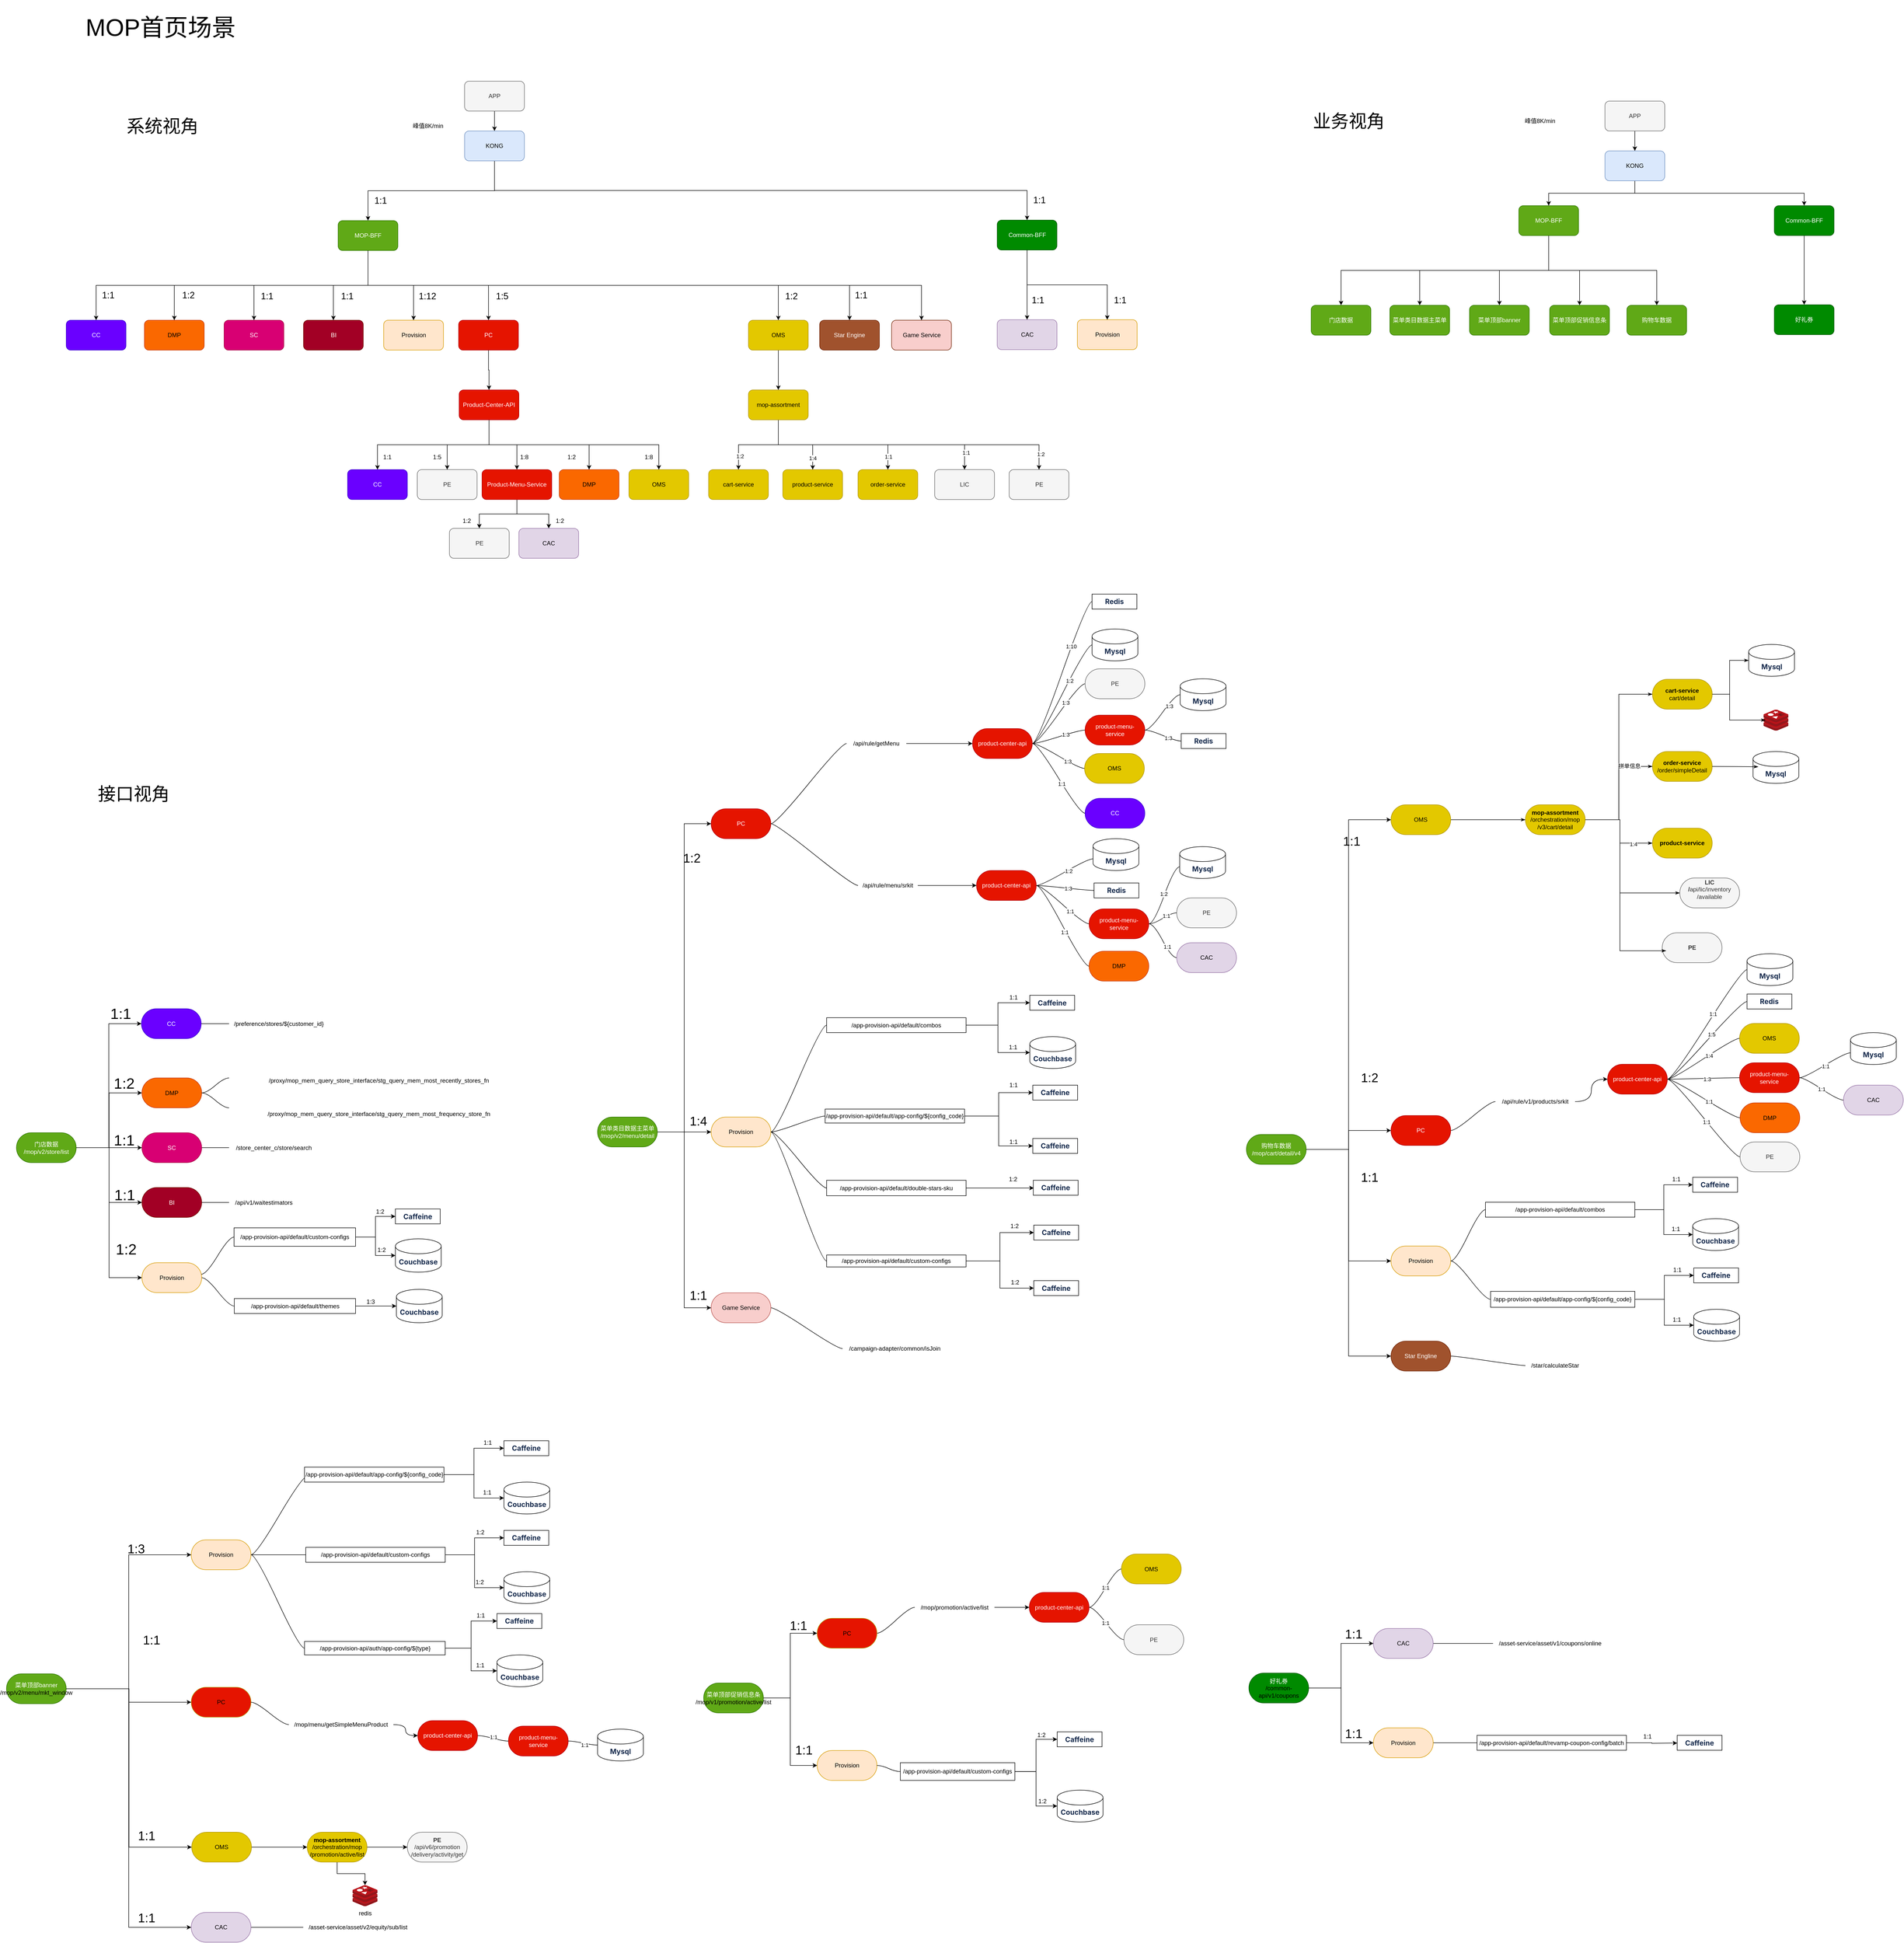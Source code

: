 <mxfile version="24.7.1" type="github">
  <diagram name="第 1 页" id="Q5z5r6t-nIowfkE742d3">
    <mxGraphModel dx="3163" dy="-384" grid="1" gridSize="10" guides="1" tooltips="1" connect="1" arrows="1" fold="1" page="1" pageScale="1" pageWidth="827" pageHeight="1169" math="0" shadow="0">
      <root>
        <mxCell id="0" />
        <mxCell id="1" parent="0" />
        <mxCell id="qZ5n7UreLdaXppDS9ZUo-1" value="&lt;font style=&quot;font-size: 48px;&quot;&gt;MOP首页场景&lt;/font&gt;" style="text;strokeColor=none;fillColor=none;align=left;verticalAlign=middle;spacingLeft=4;spacingRight=4;overflow=hidden;points=[[0,0.5],[1,0.5]];portConstraint=eastwest;rotatable=0;whiteSpace=wrap;html=1;" parent="1" vertex="1">
          <mxGeometry x="-767.5" y="1277" width="345" height="110" as="geometry" />
        </mxCell>
        <mxCell id="qZ5n7UreLdaXppDS9ZUo-2" value="&lt;font style=&quot;font-size: 36px;&quot;&gt;业务视角&lt;/font&gt;" style="text;html=1;align=center;verticalAlign=middle;resizable=0;points=[];autosize=1;strokeColor=none;fillColor=none;" parent="1" vertex="1">
          <mxGeometry x="1690" y="1490" width="170" height="60" as="geometry" />
        </mxCell>
        <mxCell id="qZ5n7UreLdaXppDS9ZUo-3" style="edgeStyle=orthogonalEdgeStyle;rounded=0;orthogonalLoop=1;jettySize=auto;html=1;exitX=0.5;exitY=1;exitDx=0;exitDy=0;" parent="1" source="qZ5n7UreLdaXppDS9ZUo-8" target="qZ5n7UreLdaXppDS9ZUo-21" edge="1">
          <mxGeometry relative="1" as="geometry" />
        </mxCell>
        <mxCell id="qZ5n7UreLdaXppDS9ZUo-4" style="edgeStyle=orthogonalEdgeStyle;rounded=0;orthogonalLoop=1;jettySize=auto;html=1;exitX=0.5;exitY=1;exitDx=0;exitDy=0;entryX=0.5;entryY=0;entryDx=0;entryDy=0;" parent="1" source="qZ5n7UreLdaXppDS9ZUo-8" target="qZ5n7UreLdaXppDS9ZUo-17" edge="1">
          <mxGeometry relative="1" as="geometry" />
        </mxCell>
        <mxCell id="qZ5n7UreLdaXppDS9ZUo-5" style="edgeStyle=orthogonalEdgeStyle;rounded=0;orthogonalLoop=1;jettySize=auto;html=1;exitX=0.5;exitY=1;exitDx=0;exitDy=0;entryX=0.5;entryY=0;entryDx=0;entryDy=0;" parent="1" source="qZ5n7UreLdaXppDS9ZUo-8" target="qZ5n7UreLdaXppDS9ZUo-16" edge="1">
          <mxGeometry relative="1" as="geometry" />
        </mxCell>
        <mxCell id="qZ5n7UreLdaXppDS9ZUo-6" style="edgeStyle=orthogonalEdgeStyle;rounded=0;orthogonalLoop=1;jettySize=auto;html=1;exitX=0.5;exitY=1;exitDx=0;exitDy=0;" parent="1" source="qZ5n7UreLdaXppDS9ZUo-8" target="qZ5n7UreLdaXppDS9ZUo-15" edge="1">
          <mxGeometry relative="1" as="geometry" />
        </mxCell>
        <mxCell id="qZ5n7UreLdaXppDS9ZUo-7" style="edgeStyle=orthogonalEdgeStyle;rounded=0;orthogonalLoop=1;jettySize=auto;html=1;exitX=0.5;exitY=1;exitDx=0;exitDy=0;entryX=0.5;entryY=0;entryDx=0;entryDy=0;" parent="1" source="qZ5n7UreLdaXppDS9ZUo-8" target="qZ5n7UreLdaXppDS9ZUo-14" edge="1">
          <mxGeometry relative="1" as="geometry" />
        </mxCell>
        <mxCell id="qZ5n7UreLdaXppDS9ZUo-8" value="MOP&lt;span style=&quot;background-color: initial;&quot;&gt;-BFF&lt;/span&gt;" style="rounded=1;whiteSpace=wrap;html=1;fillColor=#60a917;strokeColor=#2D7600;fontColor=#ffffff;" parent="1" vertex="1">
          <mxGeometry x="2117" y="1690" width="120" height="60" as="geometry" />
        </mxCell>
        <mxCell id="qZ5n7UreLdaXppDS9ZUo-9" style="edgeStyle=orthogonalEdgeStyle;rounded=0;orthogonalLoop=1;jettySize=auto;html=1;exitX=0.5;exitY=1;exitDx=0;exitDy=0;" parent="1" source="qZ5n7UreLdaXppDS9ZUo-11" target="qZ5n7UreLdaXppDS9ZUo-20" edge="1">
          <mxGeometry relative="1" as="geometry" />
        </mxCell>
        <mxCell id="qZ5n7UreLdaXppDS9ZUo-10" style="edgeStyle=orthogonalEdgeStyle;rounded=0;orthogonalLoop=1;jettySize=auto;html=1;exitX=0.5;exitY=1;exitDx=0;exitDy=0;entryX=0.5;entryY=0;entryDx=0;entryDy=0;" parent="1" source="qZ5n7UreLdaXppDS9ZUo-11" target="qZ5n7UreLdaXppDS9ZUo-8" edge="1">
          <mxGeometry relative="1" as="geometry" />
        </mxCell>
        <mxCell id="qZ5n7UreLdaXppDS9ZUo-11" value="KONG" style="rounded=1;whiteSpace=wrap;html=1;fillColor=#dae8fc;strokeColor=#6c8ebf;" parent="1" vertex="1">
          <mxGeometry x="2290" y="1580" width="120" height="60" as="geometry" />
        </mxCell>
        <mxCell id="qZ5n7UreLdaXppDS9ZUo-12" value="" style="edgeStyle=orthogonalEdgeStyle;rounded=0;orthogonalLoop=1;jettySize=auto;html=1;" parent="1" source="qZ5n7UreLdaXppDS9ZUo-13" target="qZ5n7UreLdaXppDS9ZUo-11" edge="1">
          <mxGeometry relative="1" as="geometry" />
        </mxCell>
        <mxCell id="qZ5n7UreLdaXppDS9ZUo-13" value="APP" style="rounded=1;whiteSpace=wrap;html=1;fillColor=#f5f5f5;strokeColor=#666666;fontColor=#333333;" parent="1" vertex="1">
          <mxGeometry x="2290" y="1480" width="120" height="60" as="geometry" />
        </mxCell>
        <mxCell id="qZ5n7UreLdaXppDS9ZUo-14" value="门店数据" style="rounded=1;whiteSpace=wrap;html=1;fillColor=#60a917;strokeColor=#2D7600;fontColor=#ffffff;" parent="1" vertex="1">
          <mxGeometry x="1700" y="1890" width="120" height="60" as="geometry" />
        </mxCell>
        <mxCell id="qZ5n7UreLdaXppDS9ZUo-15" value="菜单类目数据主菜单" style="rounded=1;whiteSpace=wrap;html=1;fillColor=#60a917;strokeColor=#2D7600;fontColor=#ffffff;" parent="1" vertex="1">
          <mxGeometry x="1858" y="1890" width="120" height="60" as="geometry" />
        </mxCell>
        <mxCell id="qZ5n7UreLdaXppDS9ZUo-16" value="菜单顶部banner" style="rounded=1;whiteSpace=wrap;html=1;fillColor=#60a917;strokeColor=#2D7600;fontColor=#ffffff;" parent="1" vertex="1">
          <mxGeometry x="2018" y="1890" width="120" height="60" as="geometry" />
        </mxCell>
        <mxCell id="qZ5n7UreLdaXppDS9ZUo-17" value="菜单顶部促销信息条" style="rounded=1;whiteSpace=wrap;html=1;fillColor=#60a917;strokeColor=#2D7600;fontColor=#ffffff;" parent="1" vertex="1">
          <mxGeometry x="2179" y="1890" width="120" height="60" as="geometry" />
        </mxCell>
        <mxCell id="qZ5n7UreLdaXppDS9ZUo-18" value="好礼券" style="rounded=1;whiteSpace=wrap;html=1;fillColor=#008a00;strokeColor=#005700;fontColor=#ffffff;" parent="1" vertex="1">
          <mxGeometry x="2630" y="1889" width="120" height="60" as="geometry" />
        </mxCell>
        <mxCell id="qZ5n7UreLdaXppDS9ZUo-19" style="edgeStyle=orthogonalEdgeStyle;rounded=0;orthogonalLoop=1;jettySize=auto;html=1;exitX=0.5;exitY=1;exitDx=0;exitDy=0;entryX=0.5;entryY=0;entryDx=0;entryDy=0;" parent="1" source="qZ5n7UreLdaXppDS9ZUo-20" target="qZ5n7UreLdaXppDS9ZUo-18" edge="1">
          <mxGeometry relative="1" as="geometry" />
        </mxCell>
        <mxCell id="qZ5n7UreLdaXppDS9ZUo-20" value="Common-BFF" style="rounded=1;whiteSpace=wrap;html=1;fillColor=#008a00;strokeColor=#005700;fontColor=#ffffff;" parent="1" vertex="1">
          <mxGeometry x="2630" y="1690" width="120" height="60" as="geometry" />
        </mxCell>
        <mxCell id="qZ5n7UreLdaXppDS9ZUo-21" value="购物车数据" style="rounded=1;whiteSpace=wrap;html=1;fillColor=#60a917;strokeColor=#2D7600;fontColor=#ffffff;" parent="1" vertex="1">
          <mxGeometry x="2334" y="1890" width="120" height="60" as="geometry" />
        </mxCell>
        <mxCell id="qZ5n7UreLdaXppDS9ZUo-22" value="&lt;font style=&quot;font-size: 36px;&quot;&gt;系统视角&lt;/font&gt;" style="text;html=1;align=center;verticalAlign=middle;resizable=0;points=[];autosize=1;strokeColor=none;fillColor=none;" parent="1" vertex="1">
          <mxGeometry x="-692" y="1500" width="170" height="60" as="geometry" />
        </mxCell>
        <mxCell id="qZ5n7UreLdaXppDS9ZUo-23" style="edgeStyle=orthogonalEdgeStyle;rounded=0;orthogonalLoop=1;jettySize=auto;html=1;exitX=0.5;exitY=1;exitDx=0;exitDy=0;entryX=0.5;entryY=0;entryDx=0;entryDy=0;" parent="1" source="qZ5n7UreLdaXppDS9ZUo-31" target="qZ5n7UreLdaXppDS9ZUo-43" edge="1">
          <mxGeometry relative="1" as="geometry" />
        </mxCell>
        <mxCell id="qZ5n7UreLdaXppDS9ZUo-24" style="edgeStyle=orthogonalEdgeStyle;rounded=0;orthogonalLoop=1;jettySize=auto;html=1;exitX=0.5;exitY=1;exitDx=0;exitDy=0;entryX=0.5;entryY=0;entryDx=0;entryDy=0;" parent="1" source="qZ5n7UreLdaXppDS9ZUo-31" target="qZ5n7UreLdaXppDS9ZUo-44" edge="1">
          <mxGeometry relative="1" as="geometry" />
        </mxCell>
        <mxCell id="qZ5n7UreLdaXppDS9ZUo-25" style="edgeStyle=orthogonalEdgeStyle;rounded=0;orthogonalLoop=1;jettySize=auto;html=1;exitX=0.5;exitY=1;exitDx=0;exitDy=0;entryX=0.5;entryY=0;entryDx=0;entryDy=0;" parent="1" source="qZ5n7UreLdaXppDS9ZUo-31" target="qZ5n7UreLdaXppDS9ZUo-42" edge="1">
          <mxGeometry relative="1" as="geometry" />
        </mxCell>
        <mxCell id="qZ5n7UreLdaXppDS9ZUo-26" style="edgeStyle=orthogonalEdgeStyle;rounded=0;orthogonalLoop=1;jettySize=auto;html=1;exitX=0.5;exitY=1;exitDx=0;exitDy=0;" parent="1" source="qZ5n7UreLdaXppDS9ZUo-31" target="qZ5n7UreLdaXppDS9ZUo-41" edge="1">
          <mxGeometry relative="1" as="geometry" />
        </mxCell>
        <mxCell id="qZ5n7UreLdaXppDS9ZUo-27" style="edgeStyle=orthogonalEdgeStyle;rounded=0;orthogonalLoop=1;jettySize=auto;html=1;exitX=0.5;exitY=1;exitDx=0;exitDy=0;entryX=0.5;entryY=0;entryDx=0;entryDy=0;" parent="1" source="qZ5n7UreLdaXppDS9ZUo-31" target="qZ5n7UreLdaXppDS9ZUo-40" edge="1">
          <mxGeometry relative="1" as="geometry" />
        </mxCell>
        <mxCell id="qZ5n7UreLdaXppDS9ZUo-28" style="edgeStyle=orthogonalEdgeStyle;rounded=0;orthogonalLoop=1;jettySize=auto;html=1;exitX=0.5;exitY=1;exitDx=0;exitDy=0;entryX=0.5;entryY=0;entryDx=0;entryDy=0;" parent="1" source="qZ5n7UreLdaXppDS9ZUo-31" target="qZ5n7UreLdaXppDS9ZUo-47" edge="1">
          <mxGeometry relative="1" as="geometry" />
        </mxCell>
        <mxCell id="qZ5n7UreLdaXppDS9ZUo-29" style="edgeStyle=orthogonalEdgeStyle;rounded=0;orthogonalLoop=1;jettySize=auto;html=1;exitX=0.5;exitY=1;exitDx=0;exitDy=0;entryX=0.5;entryY=0;entryDx=0;entryDy=0;" parent="1" source="qZ5n7UreLdaXppDS9ZUo-31" target="qZ5n7UreLdaXppDS9ZUo-48" edge="1">
          <mxGeometry relative="1" as="geometry" />
        </mxCell>
        <mxCell id="qZ5n7UreLdaXppDS9ZUo-30" style="edgeStyle=orthogonalEdgeStyle;rounded=0;orthogonalLoop=1;jettySize=auto;html=1;exitX=0.5;exitY=1;exitDx=0;exitDy=0;" parent="1" source="qZ5n7UreLdaXppDS9ZUo-31" target="qZ5n7UreLdaXppDS9ZUo-49" edge="1">
          <mxGeometry relative="1" as="geometry" />
        </mxCell>
        <mxCell id="qZ5n7UreLdaXppDS9ZUo-31" value="MOP&lt;span style=&quot;background-color: initial;&quot;&gt;-BFF&lt;/span&gt;" style="rounded=1;whiteSpace=wrap;html=1;fillColor=#60a917;strokeColor=#2D7600;fontColor=#ffffff;" parent="1" vertex="1">
          <mxGeometry x="-254" y="1720" width="120" height="60" as="geometry" />
        </mxCell>
        <mxCell id="qZ5n7UreLdaXppDS9ZUo-32" style="edgeStyle=orthogonalEdgeStyle;rounded=0;orthogonalLoop=1;jettySize=auto;html=1;exitX=0.5;exitY=1;exitDx=0;exitDy=0;" parent="1" source="qZ5n7UreLdaXppDS9ZUo-34" target="qZ5n7UreLdaXppDS9ZUo-39" edge="1">
          <mxGeometry relative="1" as="geometry" />
        </mxCell>
        <mxCell id="qZ5n7UreLdaXppDS9ZUo-33" style="edgeStyle=orthogonalEdgeStyle;rounded=0;orthogonalLoop=1;jettySize=auto;html=1;exitX=0.5;exitY=1;exitDx=0;exitDy=0;entryX=0.5;entryY=0;entryDx=0;entryDy=0;" parent="1" source="qZ5n7UreLdaXppDS9ZUo-34" target="qZ5n7UreLdaXppDS9ZUo-31" edge="1">
          <mxGeometry relative="1" as="geometry" />
        </mxCell>
        <mxCell id="qZ5n7UreLdaXppDS9ZUo-34" value="KONG" style="rounded=1;whiteSpace=wrap;html=1;fillColor=#dae8fc;strokeColor=#6c8ebf;" parent="1" vertex="1">
          <mxGeometry y="1540" width="120" height="60" as="geometry" />
        </mxCell>
        <mxCell id="qZ5n7UreLdaXppDS9ZUo-35" value="" style="edgeStyle=orthogonalEdgeStyle;rounded=0;orthogonalLoop=1;jettySize=auto;html=1;" parent="1" source="qZ5n7UreLdaXppDS9ZUo-36" target="qZ5n7UreLdaXppDS9ZUo-34" edge="1">
          <mxGeometry relative="1" as="geometry" />
        </mxCell>
        <mxCell id="qZ5n7UreLdaXppDS9ZUo-36" value="APP" style="rounded=1;whiteSpace=wrap;html=1;fillColor=#f5f5f5;strokeColor=#666666;fontColor=#333333;" parent="1" vertex="1">
          <mxGeometry y="1440" width="120" height="60" as="geometry" />
        </mxCell>
        <mxCell id="qZ5n7UreLdaXppDS9ZUo-37" value="峰值8K/min" style="text;strokeColor=none;fillColor=none;align=left;verticalAlign=middle;spacingLeft=4;spacingRight=4;overflow=hidden;points=[[0,0.5],[1,0.5]];portConstraint=eastwest;rotatable=0;whiteSpace=wrap;html=1;" parent="1" vertex="1">
          <mxGeometry x="-110.5" y="1515" width="80" height="30" as="geometry" />
        </mxCell>
        <mxCell id="qZ5n7UreLdaXppDS9ZUo-38" style="edgeStyle=orthogonalEdgeStyle;rounded=0;orthogonalLoop=1;jettySize=auto;html=1;exitX=0.5;exitY=1;exitDx=0;exitDy=0;entryX=0.5;entryY=0;entryDx=0;entryDy=0;" parent="1" source="qZ5n7UreLdaXppDS9ZUo-39" target="qZ5n7UreLdaXppDS9ZUo-45" edge="1">
          <mxGeometry relative="1" as="geometry" />
        </mxCell>
        <mxCell id="qZ5n7UreLdaXppDS9ZUo-39" value="Common-BFF" style="rounded=1;whiteSpace=wrap;html=1;fillColor=#008a00;strokeColor=#005700;fontColor=#ffffff;" parent="1" vertex="1">
          <mxGeometry x="1069.5" y="1719" width="120" height="60" as="geometry" />
        </mxCell>
        <mxCell id="qZ5n7UreLdaXppDS9ZUo-40" value="CC" style="rounded=1;whiteSpace=wrap;html=1;fillColor=#6a00ff;strokeColor=#3700CC;fontColor=#ffffff;" parent="1" vertex="1">
          <mxGeometry x="-800" y="1920" width="120" height="60" as="geometry" />
        </mxCell>
        <mxCell id="qZ5n7UreLdaXppDS9ZUo-41" value="DMP" style="rounded=1;whiteSpace=wrap;html=1;fillColor=#fa6800;strokeColor=#C73500;fontColor=#000000;" parent="1" vertex="1">
          <mxGeometry x="-643" y="1920" width="120" height="60" as="geometry" />
        </mxCell>
        <mxCell id="qZ5n7UreLdaXppDS9ZUo-42" value="SC" style="rounded=1;whiteSpace=wrap;html=1;fillColor=#d80073;strokeColor=#A50040;fontColor=#ffffff;" parent="1" vertex="1">
          <mxGeometry x="-483" y="1920" width="120" height="60" as="geometry" />
        </mxCell>
        <mxCell id="qZ5n7UreLdaXppDS9ZUo-43" value="BI" style="rounded=1;whiteSpace=wrap;html=1;fillColor=#a20025;strokeColor=#6F0000;fontColor=#ffffff;" parent="1" vertex="1">
          <mxGeometry x="-323.5" y="1920" width="120" height="60" as="geometry" />
        </mxCell>
        <mxCell id="qZ5n7UreLdaXppDS9ZUo-44" value="Provision" style="rounded=1;whiteSpace=wrap;html=1;fillColor=#ffe6cc;strokeColor=#d79b00;" parent="1" vertex="1">
          <mxGeometry x="-162.5" y="1920" width="120" height="60" as="geometry" />
        </mxCell>
        <mxCell id="qZ5n7UreLdaXppDS9ZUo-45" value="CAC" style="rounded=1;whiteSpace=wrap;html=1;fillColor=#e1d5e7;strokeColor=#9673a6;" parent="1" vertex="1">
          <mxGeometry x="1069.5" y="1919" width="120" height="60" as="geometry" />
        </mxCell>
        <mxCell id="qZ5n7UreLdaXppDS9ZUo-46" style="edgeStyle=orthogonalEdgeStyle;rounded=0;orthogonalLoop=1;jettySize=auto;html=1;entryX=0.5;entryY=0;entryDx=0;entryDy=0;" parent="1" source="qZ5n7UreLdaXppDS9ZUo-47" target="qZ5n7UreLdaXppDS9ZUo-282" edge="1">
          <mxGeometry relative="1" as="geometry" />
        </mxCell>
        <mxCell id="qZ5n7UreLdaXppDS9ZUo-47" value="PC" style="rounded=1;whiteSpace=wrap;html=1;fillColor=#e51400;strokeColor=#B20000;fontColor=#ffffff;" parent="1" vertex="1">
          <mxGeometry x="-12" y="1920" width="120" height="60" as="geometry" />
        </mxCell>
        <mxCell id="Jrsa28Psz-Tp7Ep9xfps-50" style="edgeStyle=orthogonalEdgeStyle;rounded=0;orthogonalLoop=1;jettySize=auto;html=1;entryX=0.5;entryY=0;entryDx=0;entryDy=0;" edge="1" parent="1" source="qZ5n7UreLdaXppDS9ZUo-48" target="Jrsa28Psz-Tp7Ep9xfps-11">
          <mxGeometry relative="1" as="geometry" />
        </mxCell>
        <mxCell id="qZ5n7UreLdaXppDS9ZUo-48" value="OMS" style="rounded=1;whiteSpace=wrap;html=1;fillColor=#e3c800;strokeColor=#B09500;fontColor=#000000;" parent="1" vertex="1">
          <mxGeometry x="570" y="1920" width="120" height="60" as="geometry" />
        </mxCell>
        <mxCell id="qZ5n7UreLdaXppDS9ZUo-49" value="Star Engine" style="rounded=1;whiteSpace=wrap;html=1;fillColor=#a0522d;strokeColor=#6D1F00;fontColor=#ffffff;" parent="1" vertex="1">
          <mxGeometry x="713" y="1920" width="120" height="60" as="geometry" />
        </mxCell>
        <mxCell id="qZ5n7UreLdaXppDS9ZUo-50" value="&lt;font style=&quot;font-size: 18px;&quot;&gt;1:1&lt;/font&gt;" style="text;html=1;align=center;verticalAlign=middle;resizable=0;points=[];autosize=1;strokeColor=none;fillColor=none;" parent="1" vertex="1">
          <mxGeometry x="-741" y="1850" width="50" height="40" as="geometry" />
        </mxCell>
        <mxCell id="qZ5n7UreLdaXppDS9ZUo-51" value="&lt;font style=&quot;font-size: 18px;&quot;&gt;1:2&lt;/font&gt;" style="text;html=1;align=center;verticalAlign=middle;resizable=0;points=[];autosize=1;strokeColor=none;fillColor=none;" parent="1" vertex="1">
          <mxGeometry x="-580" y="1850" width="50" height="40" as="geometry" />
        </mxCell>
        <mxCell id="qZ5n7UreLdaXppDS9ZUo-52" value="&lt;font style=&quot;font-size: 18px;&quot;&gt;1:1&lt;/font&gt;" style="text;html=1;align=center;verticalAlign=middle;resizable=0;points=[];autosize=1;strokeColor=none;fillColor=none;" parent="1" vertex="1">
          <mxGeometry x="-422.5" y="1852" width="50" height="40" as="geometry" />
        </mxCell>
        <mxCell id="qZ5n7UreLdaXppDS9ZUo-53" value="&lt;font style=&quot;font-size: 18px;&quot;&gt;1:1&lt;/font&gt;" style="text;html=1;align=center;verticalAlign=middle;resizable=0;points=[];autosize=1;strokeColor=none;fillColor=none;" parent="1" vertex="1">
          <mxGeometry x="-261" y="1852" width="50" height="40" as="geometry" />
        </mxCell>
        <mxCell id="qZ5n7UreLdaXppDS9ZUo-54" value="&lt;font style=&quot;font-size: 18px;&quot;&gt;1:12&lt;/font&gt;" style="text;html=1;align=center;verticalAlign=middle;resizable=0;points=[];autosize=1;strokeColor=none;fillColor=none;" parent="1" vertex="1">
          <mxGeometry x="-105" y="1852" width="60" height="40" as="geometry" />
        </mxCell>
        <mxCell id="qZ5n7UreLdaXppDS9ZUo-55" value="&lt;font style=&quot;font-size: 18px;&quot;&gt;1:5&lt;/font&gt;" style="text;html=1;align=center;verticalAlign=middle;resizable=0;points=[];autosize=1;strokeColor=none;fillColor=none;" parent="1" vertex="1">
          <mxGeometry x="50" y="1852" width="50" height="40" as="geometry" />
        </mxCell>
        <mxCell id="qZ5n7UreLdaXppDS9ZUo-56" value="&lt;font style=&quot;font-size: 18px;&quot;&gt;1:2&lt;/font&gt;" style="text;html=1;align=center;verticalAlign=middle;resizable=0;points=[];autosize=1;strokeColor=none;fillColor=none;" parent="1" vertex="1">
          <mxGeometry x="630.5" y="1852" width="50" height="40" as="geometry" />
        </mxCell>
        <mxCell id="qZ5n7UreLdaXppDS9ZUo-57" value="&lt;font style=&quot;font-size: 18px;&quot;&gt;1:1&lt;/font&gt;" style="text;html=1;align=center;verticalAlign=middle;resizable=0;points=[];autosize=1;strokeColor=none;fillColor=none;" parent="1" vertex="1">
          <mxGeometry x="770.5" y="1850" width="50" height="40" as="geometry" />
        </mxCell>
        <mxCell id="qZ5n7UreLdaXppDS9ZUo-58" value="&lt;font style=&quot;font-size: 18px;&quot;&gt;1:1&lt;/font&gt;" style="text;html=1;align=center;verticalAlign=middle;resizable=0;points=[];autosize=1;strokeColor=none;fillColor=none;" parent="1" vertex="1">
          <mxGeometry x="1125.5" y="1860" width="50" height="40" as="geometry" />
        </mxCell>
        <mxCell id="qZ5n7UreLdaXppDS9ZUo-59" value="&lt;font style=&quot;font-size: 36px;&quot;&gt;接口视角&lt;/font&gt;" style="text;html=1;align=center;verticalAlign=middle;resizable=0;points=[];autosize=1;strokeColor=none;fillColor=none;" parent="1" vertex="1">
          <mxGeometry x="-750" y="2841" width="170" height="60" as="geometry" />
        </mxCell>
        <mxCell id="qZ5n7UreLdaXppDS9ZUo-60" value="&lt;font style=&quot;font-size: 18px;&quot;&gt;1:1&lt;/font&gt;" style="text;html=1;align=center;verticalAlign=middle;resizable=0;points=[];autosize=1;strokeColor=none;fillColor=none;" parent="1" vertex="1">
          <mxGeometry x="-194" y="1660" width="50" height="40" as="geometry" />
        </mxCell>
        <mxCell id="qZ5n7UreLdaXppDS9ZUo-61" value="&lt;font style=&quot;font-size: 18px;&quot;&gt;1:1&lt;/font&gt;" style="text;html=1;align=center;verticalAlign=middle;resizable=0;points=[];autosize=1;strokeColor=none;fillColor=none;" parent="1" vertex="1">
          <mxGeometry x="1128.5" y="1659" width="50" height="40" as="geometry" />
        </mxCell>
        <mxCell id="qZ5n7UreLdaXppDS9ZUo-62" value="峰值8K/min" style="text;strokeColor=none;fillColor=none;align=left;verticalAlign=middle;spacingLeft=4;spacingRight=4;overflow=hidden;points=[[0,0.5],[1,0.5]];portConstraint=eastwest;rotatable=0;whiteSpace=wrap;html=1;" parent="1" vertex="1">
          <mxGeometry x="2123" y="1505" width="80" height="30" as="geometry" />
        </mxCell>
        <mxCell id="qZ5n7UreLdaXppDS9ZUo-63" value="门店数据&lt;div&gt;/mop/v2/store/list&lt;/div&gt;" style="whiteSpace=wrap;html=1;rounded=1;arcSize=50;align=center;verticalAlign=middle;strokeWidth=1;autosize=0;spacing=4;treeFolding=1;treeMoving=1;newEdgeStyle={&quot;edgeStyle&quot;:&quot;entityRelationEdgeStyle&quot;,&quot;startArrow&quot;:&quot;none&quot;,&quot;endArrow&quot;:&quot;none&quot;,&quot;segment&quot;:10,&quot;curved&quot;:1,&quot;sourcePerimeterSpacing&quot;:0,&quot;targetPerimeterSpacing&quot;:0};strokeColor=#2D7600;fontFamily=Helvetica;fontSize=12;fontColor=#ffffff;fillColor=#60a917;" parent="1" vertex="1">
          <mxGeometry x="-900" y="3551.5" width="120" height="60" as="geometry" />
        </mxCell>
        <mxCell id="qZ5n7UreLdaXppDS9ZUo-64" value="" style="edgeStyle=entityRelationEdgeStyle;rounded=0;orthogonalLoop=1;jettySize=auto;html=1;startArrow=none;endArrow=none;segment=10;curved=1;sourcePerimeterSpacing=0;targetPerimeterSpacing=0;fontFamily=Helvetica;fontSize=12;fontColor=default;" parent="1" source="qZ5n7UreLdaXppDS9ZUo-65" target="qZ5n7UreLdaXppDS9ZUo-77" edge="1">
          <mxGeometry relative="1" as="geometry" />
        </mxCell>
        <mxCell id="qZ5n7UreLdaXppDS9ZUo-65" value="CC" style="whiteSpace=wrap;html=1;rounded=1;arcSize=50;align=center;verticalAlign=middle;strokeWidth=1;autosize=0;spacing=4;treeFolding=1;treeMoving=1;newEdgeStyle={&quot;edgeStyle&quot;:&quot;entityRelationEdgeStyle&quot;,&quot;startArrow&quot;:&quot;none&quot;,&quot;endArrow&quot;:&quot;none&quot;,&quot;segment&quot;:10,&quot;curved&quot;:1,&quot;sourcePerimeterSpacing&quot;:0,&quot;targetPerimeterSpacing&quot;:0};strokeColor=#3700CC;fontFamily=Helvetica;fontSize=12;fontColor=#ffffff;fillColor=#6a00ff;" parent="1" vertex="1">
          <mxGeometry x="-649" y="3302.5" width="120" height="60" as="geometry" />
        </mxCell>
        <mxCell id="qZ5n7UreLdaXppDS9ZUo-66" value="" style="edgeStyle=entityRelationEdgeStyle;rounded=0;orthogonalLoop=1;jettySize=auto;html=1;startArrow=none;endArrow=none;segment=10;curved=1;sourcePerimeterSpacing=0;targetPerimeterSpacing=0;fontFamily=Helvetica;fontSize=12;fontColor=default;" parent="1" source="qZ5n7UreLdaXppDS9ZUo-67" edge="1">
          <mxGeometry relative="1" as="geometry">
            <mxPoint x="-473" y="3501.5" as="targetPoint" />
          </mxGeometry>
        </mxCell>
        <mxCell id="qZ5n7UreLdaXppDS9ZUo-67" value="DMP" style="whiteSpace=wrap;html=1;rounded=1;arcSize=50;align=center;verticalAlign=middle;strokeWidth=1;autosize=0;spacing=4;treeFolding=1;treeMoving=1;newEdgeStyle={&quot;edgeStyle&quot;:&quot;entityRelationEdgeStyle&quot;,&quot;startArrow&quot;:&quot;none&quot;,&quot;endArrow&quot;:&quot;none&quot;,&quot;segment&quot;:10,&quot;curved&quot;:1,&quot;sourcePerimeterSpacing&quot;:0,&quot;targetPerimeterSpacing&quot;:0};strokeColor=#C73500;fontFamily=Helvetica;fontSize=12;fontColor=#000000;fillColor=#fa6800;" parent="1" vertex="1">
          <mxGeometry x="-648" y="3441.5" width="120" height="60" as="geometry" />
        </mxCell>
        <mxCell id="qZ5n7UreLdaXppDS9ZUo-68" value="" style="edgeStyle=entityRelationEdgeStyle;rounded=0;orthogonalLoop=1;jettySize=auto;html=1;startArrow=none;endArrow=none;segment=10;curved=1;sourcePerimeterSpacing=0;targetPerimeterSpacing=0;fontFamily=Helvetica;fontSize=12;fontColor=default;" parent="1" source="qZ5n7UreLdaXppDS9ZUo-69" target="qZ5n7UreLdaXppDS9ZUo-74" edge="1">
          <mxGeometry relative="1" as="geometry" />
        </mxCell>
        <mxCell id="qZ5n7UreLdaXppDS9ZUo-69" value="SC" style="whiteSpace=wrap;html=1;rounded=1;arcSize=50;align=center;verticalAlign=middle;strokeWidth=1;autosize=0;spacing=4;treeFolding=1;treeMoving=1;newEdgeStyle={&quot;edgeStyle&quot;:&quot;entityRelationEdgeStyle&quot;,&quot;startArrow&quot;:&quot;none&quot;,&quot;endArrow&quot;:&quot;none&quot;,&quot;segment&quot;:10,&quot;curved&quot;:1,&quot;sourcePerimeterSpacing&quot;:0,&quot;targetPerimeterSpacing&quot;:0};strokeColor=#A50040;fontFamily=Helvetica;fontSize=12;fontColor=#ffffff;fillColor=#d80073;" parent="1" vertex="1">
          <mxGeometry x="-648" y="3551.5" width="120" height="60" as="geometry" />
        </mxCell>
        <mxCell id="qZ5n7UreLdaXppDS9ZUo-70" value="" style="edgeStyle=entityRelationEdgeStyle;rounded=0;orthogonalLoop=1;jettySize=auto;html=1;startArrow=none;endArrow=none;segment=10;curved=1;sourcePerimeterSpacing=0;targetPerimeterSpacing=0;fontFamily=Helvetica;fontSize=12;fontColor=default;" parent="1" source="qZ5n7UreLdaXppDS9ZUo-71" target="qZ5n7UreLdaXppDS9ZUo-78" edge="1">
          <mxGeometry relative="1" as="geometry" />
        </mxCell>
        <mxCell id="qZ5n7UreLdaXppDS9ZUo-71" value="BI" style="whiteSpace=wrap;html=1;rounded=1;arcSize=50;align=center;verticalAlign=middle;strokeWidth=1;autosize=0;spacing=4;treeFolding=1;treeMoving=1;newEdgeStyle={&quot;edgeStyle&quot;:&quot;entityRelationEdgeStyle&quot;,&quot;startArrow&quot;:&quot;none&quot;,&quot;endArrow&quot;:&quot;none&quot;,&quot;segment&quot;:10,&quot;curved&quot;:1,&quot;sourcePerimeterSpacing&quot;:0,&quot;targetPerimeterSpacing&quot;:0};strokeColor=#6F0000;fontFamily=Helvetica;fontSize=12;fontColor=#ffffff;fillColor=#a20025;" parent="1" vertex="1">
          <mxGeometry x="-648" y="3661.5" width="120" height="60" as="geometry" />
        </mxCell>
        <mxCell id="qZ5n7UreLdaXppDS9ZUo-72" value="" style="edgeStyle=entityRelationEdgeStyle;rounded=0;orthogonalLoop=1;jettySize=auto;html=1;startArrow=none;endArrow=none;segment=10;curved=1;sourcePerimeterSpacing=0;targetPerimeterSpacing=0;fontFamily=Helvetica;fontSize=12;fontColor=default;" parent="1" source="qZ5n7UreLdaXppDS9ZUo-73" target="qZ5n7UreLdaXppDS9ZUo-199" edge="1">
          <mxGeometry relative="1" as="geometry" />
        </mxCell>
        <mxCell id="qZ5n7UreLdaXppDS9ZUo-73" value="Provision" style="whiteSpace=wrap;html=1;rounded=1;arcSize=50;align=center;verticalAlign=middle;strokeWidth=1;autosize=0;spacing=4;treeFolding=1;treeMoving=1;newEdgeStyle={&quot;edgeStyle&quot;:&quot;entityRelationEdgeStyle&quot;,&quot;startArrow&quot;:&quot;none&quot;,&quot;endArrow&quot;:&quot;none&quot;,&quot;segment&quot;:10,&quot;curved&quot;:1,&quot;sourcePerimeterSpacing&quot;:0,&quot;targetPerimeterSpacing&quot;:0};strokeColor=#d79b00;fontFamily=Helvetica;fontSize=12;fontColor=default;fillColor=#ffe6cc;" parent="1" vertex="1">
          <mxGeometry x="-648" y="3812.5" width="120" height="60" as="geometry" />
        </mxCell>
        <mxCell id="qZ5n7UreLdaXppDS9ZUo-74" value="/store_center_c/store/search" style="text;html=1;align=center;verticalAlign=middle;whiteSpace=wrap;rounded=0;fontFamily=Helvetica;fontSize=12;fontColor=default;autosize=1;" parent="1" vertex="1">
          <mxGeometry x="-473" y="3566.5" width="180" height="30" as="geometry" />
        </mxCell>
        <mxCell id="qZ5n7UreLdaXppDS9ZUo-75" value="&lt;div&gt;/proxy/mop_mem_query_store_interface/stg_query_mem_most_recently_stores_fn&lt;/div&gt;&lt;div&gt;&lt;br&gt;&lt;/div&gt;" style="text;html=1;align=center;verticalAlign=middle;whiteSpace=wrap;rounded=0;fontFamily=Helvetica;fontSize=12;fontColor=default;autosize=1;" parent="1" vertex="1">
          <mxGeometry x="-407" y="3434" width="470" height="40" as="geometry" />
        </mxCell>
        <mxCell id="qZ5n7UreLdaXppDS9ZUo-76" value="&lt;div&gt;/proxy/mop_mem_query_store_interface/stg_query_mem_most_frequency_store_fn&lt;br&gt;&lt;/div&gt;" style="text;html=1;align=center;verticalAlign=middle;whiteSpace=wrap;rounded=0;fontFamily=Helvetica;fontSize=12;fontColor=default;autosize=1;" parent="1" vertex="1">
          <mxGeometry x="-407" y="3499" width="470" height="30" as="geometry" />
        </mxCell>
        <mxCell id="qZ5n7UreLdaXppDS9ZUo-77" value="&lt;div&gt;/preference/stores/${customer_id}&lt;br&gt;&lt;/div&gt;" style="text;html=1;align=center;verticalAlign=middle;whiteSpace=wrap;rounded=0;fontFamily=Helvetica;fontSize=12;fontColor=default;autosize=1;" parent="1" vertex="1">
          <mxGeometry x="-473" y="3317.5" width="200" height="30" as="geometry" />
        </mxCell>
        <mxCell id="qZ5n7UreLdaXppDS9ZUo-78" value="&lt;div&gt;/api/v1/waitestimators&lt;br&gt;&lt;/div&gt;" style="text;html=1;align=center;verticalAlign=middle;whiteSpace=wrap;rounded=0;fontFamily=Helvetica;fontSize=12;fontColor=default;autosize=1;" parent="1" vertex="1">
          <mxGeometry x="-473" y="3676.5" width="140" height="30" as="geometry" />
        </mxCell>
        <mxCell id="qZ5n7UreLdaXppDS9ZUo-79" value="&lt;div&gt;&lt;br&gt;&lt;/div&gt;" style="text;html=1;align=center;verticalAlign=middle;whiteSpace=wrap;rounded=0;fontFamily=Helvetica;fontSize=12;fontColor=default;autosize=1;" parent="1" vertex="1">
          <mxGeometry x="-362.5" y="3761.5" width="20" height="30" as="geometry" />
        </mxCell>
        <mxCell id="qZ5n7UreLdaXppDS9ZUo-80" value="&lt;div&gt;&lt;br&gt;&lt;/div&gt;" style="text;html=1;align=center;verticalAlign=middle;whiteSpace=wrap;rounded=0;fontFamily=Helvetica;fontSize=12;fontColor=default;autosize=1;" parent="1" vertex="1">
          <mxGeometry x="-383" y="3811.5" width="20" height="30" as="geometry" />
        </mxCell>
        <mxCell id="qZ5n7UreLdaXppDS9ZUo-81" value="" style="edgeStyle=entityRelationEdgeStyle;rounded=0;orthogonalLoop=1;jettySize=auto;html=1;startArrow=none;endArrow=none;segment=10;curved=1;sourcePerimeterSpacing=0;targetPerimeterSpacing=0;fontFamily=Helvetica;fontSize=12;fontColor=default;entryX=0;entryY=0.5;entryDx=0;entryDy=0;exitX=1;exitY=0.5;exitDx=0;exitDy=0;" parent="1" source="qZ5n7UreLdaXppDS9ZUo-67" edge="1">
          <mxGeometry relative="1" as="geometry">
            <mxPoint x="-518" y="3481.5" as="sourcePoint" />
            <mxPoint x="-473" y="3441.5" as="targetPoint" />
          </mxGeometry>
        </mxCell>
        <mxCell id="qZ5n7UreLdaXppDS9ZUo-82" value="" style="edgeStyle=entityRelationEdgeStyle;rounded=0;orthogonalLoop=1;jettySize=auto;html=1;startArrow=none;endArrow=none;segment=10;curved=1;sourcePerimeterSpacing=0;targetPerimeterSpacing=0;fontFamily=Helvetica;fontSize=12;fontColor=default;entryX=0;entryY=0.5;entryDx=0;entryDy=0;exitX=0.995;exitY=0.386;exitDx=0;exitDy=0;exitPerimeter=0;" parent="1" source="qZ5n7UreLdaXppDS9ZUo-196" target="qZ5n7UreLdaXppDS9ZUo-79" edge="1">
          <mxGeometry relative="1" as="geometry">
            <mxPoint x="-518" y="3811.5" as="sourcePoint" />
            <mxPoint x="-463" y="3836.5" as="targetPoint" />
            <Array as="points" />
          </mxGeometry>
        </mxCell>
        <mxCell id="qZ5n7UreLdaXppDS9ZUo-83" style="edgeStyle=orthogonalEdgeStyle;rounded=0;orthogonalLoop=1;jettySize=auto;html=1;exitX=1;exitY=0.5;exitDx=0;exitDy=0;entryX=0;entryY=0.5;entryDx=0;entryDy=0;" parent="1" source="qZ5n7UreLdaXppDS9ZUo-63" target="qZ5n7UreLdaXppDS9ZUo-65" edge="1">
          <mxGeometry relative="1" as="geometry">
            <mxPoint x="-376" y="3091.5" as="sourcePoint" />
            <mxPoint x="-922" y="3231.5" as="targetPoint" />
          </mxGeometry>
        </mxCell>
        <mxCell id="qZ5n7UreLdaXppDS9ZUo-84" value="&lt;font style=&quot;font-size: 30px;&quot; color=&quot;#000000&quot;&gt;1:1&lt;/font&gt;" style="edgeLabel;html=1;align=center;verticalAlign=middle;resizable=0;points=[];rounded=1;strokeColor=#005700;fontFamily=Helvetica;fontSize=12;fontColor=#ffffff;fillColor=#008a00;labelBackgroundColor=none;" parent="qZ5n7UreLdaXppDS9ZUo-83" vertex="1" connectable="0">
          <mxGeometry x="0.78" y="-1" relative="1" as="geometry">
            <mxPoint y="-22" as="offset" />
          </mxGeometry>
        </mxCell>
        <mxCell id="qZ5n7UreLdaXppDS9ZUo-85" style="edgeStyle=orthogonalEdgeStyle;rounded=0;orthogonalLoop=1;jettySize=auto;html=1;entryX=0;entryY=0.5;entryDx=0;entryDy=0;" parent="1" source="qZ5n7UreLdaXppDS9ZUo-63" target="qZ5n7UreLdaXppDS9ZUo-67" edge="1">
          <mxGeometry relative="1" as="geometry">
            <mxPoint x="-770" y="3591.5" as="sourcePoint" />
            <mxPoint x="-669" y="3471.5" as="targetPoint" />
          </mxGeometry>
        </mxCell>
        <mxCell id="qZ5n7UreLdaXppDS9ZUo-86" value="&lt;font style=&quot;font-size: 30px;&quot; color=&quot;#000000&quot;&gt;1:2&lt;/font&gt;" style="edgeLabel;html=1;align=center;verticalAlign=middle;resizable=0;points=[];rounded=1;strokeColor=#005700;fontFamily=Helvetica;fontSize=12;fontColor=#ffffff;fillColor=#008a00;" parent="qZ5n7UreLdaXppDS9ZUo-85" vertex="1" connectable="0">
          <mxGeometry x="0.731" y="-1" relative="1" as="geometry">
            <mxPoint x="-4" y="-21" as="offset" />
          </mxGeometry>
        </mxCell>
        <mxCell id="qZ5n7UreLdaXppDS9ZUo-87" style="edgeStyle=orthogonalEdgeStyle;rounded=0;orthogonalLoop=1;jettySize=auto;html=1;entryX=0;entryY=0.5;entryDx=0;entryDy=0;exitX=1;exitY=0.5;exitDx=0;exitDy=0;" parent="1" source="qZ5n7UreLdaXppDS9ZUo-63" target="qZ5n7UreLdaXppDS9ZUo-69" edge="1">
          <mxGeometry relative="1" as="geometry">
            <mxPoint x="-770" y="3591.5" as="sourcePoint" />
            <mxPoint x="-638" y="3481.5" as="targetPoint" />
          </mxGeometry>
        </mxCell>
        <mxCell id="qZ5n7UreLdaXppDS9ZUo-88" value="" style="edgeLabel;html=1;align=center;verticalAlign=middle;resizable=0;points=[];rounded=1;strokeColor=#005700;fontFamily=Helvetica;fontSize=12;fontColor=#ffffff;labelBackgroundColor=default;fillColor=#008a00;gradientColor=none;" parent="qZ5n7UreLdaXppDS9ZUo-87" vertex="1" connectable="0">
          <mxGeometry x="0.483" relative="1" as="geometry">
            <mxPoint as="offset" />
          </mxGeometry>
        </mxCell>
        <mxCell id="qZ5n7UreLdaXppDS9ZUo-89" value="&lt;font color=&quot;#000000&quot; style=&quot;font-size: 30px;&quot;&gt;1:1&lt;/font&gt;" style="edgeLabel;html=1;align=center;verticalAlign=middle;resizable=0;points=[];rounded=1;strokeColor=#005700;fontFamily=Helvetica;fontSize=12;fontColor=#ffffff;labelBackgroundColor=none;fillColor=#008a00;gradientColor=none;" parent="qZ5n7UreLdaXppDS9ZUo-87" vertex="1" connectable="0">
          <mxGeometry x="0.426" y="3" relative="1" as="geometry">
            <mxPoint x="2" y="-13" as="offset" />
          </mxGeometry>
        </mxCell>
        <mxCell id="qZ5n7UreLdaXppDS9ZUo-90" style="edgeStyle=orthogonalEdgeStyle;rounded=0;orthogonalLoop=1;jettySize=auto;html=1;entryX=0;entryY=0.5;entryDx=0;entryDy=0;exitX=1;exitY=0.5;exitDx=0;exitDy=0;" parent="1" source="qZ5n7UreLdaXppDS9ZUo-63" target="qZ5n7UreLdaXppDS9ZUo-71" edge="1">
          <mxGeometry relative="1" as="geometry">
            <mxPoint x="-760" y="3601.5" as="sourcePoint" />
            <mxPoint x="-628" y="3491.5" as="targetPoint" />
          </mxGeometry>
        </mxCell>
        <mxCell id="qZ5n7UreLdaXppDS9ZUo-91" value="&lt;font color=&quot;#000000&quot; style=&quot;font-size: 30px;&quot;&gt;1:1&lt;/font&gt;" style="edgeLabel;html=1;align=center;verticalAlign=middle;resizable=0;points=[];rounded=1;strokeColor=#005700;fontFamily=Helvetica;fontSize=12;fontColor=#ffffff;labelBackgroundColor=none;fillColor=#008a00;gradientColor=none;" parent="qZ5n7UreLdaXppDS9ZUo-90" vertex="1" connectable="0">
          <mxGeometry x="0.688" y="4" relative="1" as="geometry">
            <mxPoint x="3" y="-12" as="offset" />
          </mxGeometry>
        </mxCell>
        <mxCell id="qZ5n7UreLdaXppDS9ZUo-92" value="&lt;font color=&quot;#000000&quot; style=&quot;font-size: 30px;&quot;&gt;1:2&lt;/font&gt;" style="edgeLabel;html=1;align=center;verticalAlign=middle;resizable=0;points=[];rounded=1;strokeColor=#005700;fontFamily=Helvetica;fontSize=12;fontColor=#ffffff;labelBackgroundColor=none;fillColor=#008a00;gradientColor=none;" parent="qZ5n7UreLdaXppDS9ZUo-90" vertex="1" connectable="0">
          <mxGeometry x="0.688" y="4" relative="1" as="geometry">
            <mxPoint x="6" y="97" as="offset" />
          </mxGeometry>
        </mxCell>
        <mxCell id="qZ5n7UreLdaXppDS9ZUo-93" style="edgeStyle=orthogonalEdgeStyle;rounded=0;orthogonalLoop=1;jettySize=auto;html=1;entryX=0;entryY=0.5;entryDx=0;entryDy=0;exitX=1;exitY=0.5;exitDx=0;exitDy=0;" parent="1" source="qZ5n7UreLdaXppDS9ZUo-63" target="qZ5n7UreLdaXppDS9ZUo-73" edge="1">
          <mxGeometry relative="1" as="geometry">
            <mxPoint x="-750" y="3611.5" as="sourcePoint" />
            <mxPoint x="-618" y="3501.5" as="targetPoint" />
          </mxGeometry>
        </mxCell>
        <mxCell id="qZ5n7UreLdaXppDS9ZUo-94" value="" style="edgeStyle=entityRelationEdgeStyle;rounded=0;orthogonalLoop=1;jettySize=auto;html=1;startArrow=none;endArrow=none;segment=10;curved=1;sourcePerimeterSpacing=0;targetPerimeterSpacing=0;fontFamily=Helvetica;fontSize=12;fontColor=default;entryX=0;entryY=0.5;entryDx=0;entryDy=0;" parent="1" source="qZ5n7UreLdaXppDS9ZUo-95" target="qZ5n7UreLdaXppDS9ZUo-105" edge="1">
          <mxGeometry relative="1" as="geometry">
            <mxPoint x="809" y="3132" as="targetPoint" />
          </mxGeometry>
        </mxCell>
        <mxCell id="qZ5n7UreLdaXppDS9ZUo-95" value="PC" style="whiteSpace=wrap;html=1;rounded=1;arcSize=50;align=center;verticalAlign=middle;strokeWidth=1;autosize=0;spacing=4;treeFolding=1;treeMoving=1;newEdgeStyle={&quot;edgeStyle&quot;:&quot;entityRelationEdgeStyle&quot;,&quot;startArrow&quot;:&quot;none&quot;,&quot;endArrow&quot;:&quot;none&quot;,&quot;segment&quot;:10,&quot;curved&quot;:1,&quot;sourcePerimeterSpacing&quot;:0,&quot;targetPerimeterSpacing&quot;:0};strokeColor=#B20000;fontFamily=Helvetica;fontSize=12;fontColor=#ffffff;fillColor=#e51400;" parent="1" vertex="1">
          <mxGeometry x="495" y="2901" width="120" height="60" as="geometry" />
        </mxCell>
        <mxCell id="qZ5n7UreLdaXppDS9ZUo-96" value="" style="edgeStyle=entityRelationEdgeStyle;rounded=0;orthogonalLoop=1;jettySize=auto;html=1;startArrow=none;endArrow=none;segment=10;curved=1;sourcePerimeterSpacing=0;targetPerimeterSpacing=0;fontFamily=Helvetica;fontSize=12;fontColor=default;entryX=0;entryY=0.5;entryDx=0;entryDy=0;" parent="1" source="qZ5n7UreLdaXppDS9ZUo-97" target="qZ5n7UreLdaXppDS9ZUo-209" edge="1">
          <mxGeometry relative="1" as="geometry" />
        </mxCell>
        <mxCell id="qZ5n7UreLdaXppDS9ZUo-97" value="Provision" style="whiteSpace=wrap;html=1;rounded=1;arcSize=50;align=center;verticalAlign=middle;strokeWidth=1;autosize=0;spacing=4;treeFolding=1;treeMoving=1;newEdgeStyle={&quot;edgeStyle&quot;:&quot;entityRelationEdgeStyle&quot;,&quot;startArrow&quot;:&quot;none&quot;,&quot;endArrow&quot;:&quot;none&quot;,&quot;segment&quot;:10,&quot;curved&quot;:1,&quot;sourcePerimeterSpacing&quot;:0,&quot;targetPerimeterSpacing&quot;:0};strokeColor=#d79b00;fontFamily=Helvetica;fontSize=12;fontColor=default;fillColor=#ffe6cc;" parent="1" vertex="1">
          <mxGeometry x="495" y="3520" width="120" height="60" as="geometry" />
        </mxCell>
        <mxCell id="qZ5n7UreLdaXppDS9ZUo-98" value="菜单类目数据主菜单&lt;div&gt;/mop/v2/menu/detail&lt;br&gt;&lt;/div&gt;" style="whiteSpace=wrap;html=1;rounded=1;arcSize=50;align=center;verticalAlign=middle;strokeWidth=1;autosize=0;spacing=4;treeFolding=1;treeMoving=1;newEdgeStyle={&quot;edgeStyle&quot;:&quot;entityRelationEdgeStyle&quot;,&quot;startArrow&quot;:&quot;none&quot;,&quot;endArrow&quot;:&quot;none&quot;,&quot;segment&quot;:10,&quot;curved&quot;:1,&quot;sourcePerimeterSpacing&quot;:0,&quot;targetPerimeterSpacing&quot;:0};strokeColor=#2D7600;fontFamily=Helvetica;fontSize=12;fontColor=#ffffff;fillColor=#60a917;" parent="1" vertex="1">
          <mxGeometry x="267" y="3520" width="120" height="60" as="geometry" />
        </mxCell>
        <mxCell id="qZ5n7UreLdaXppDS9ZUo-99" value="" style="edgeStyle=entityRelationEdgeStyle;rounded=0;orthogonalLoop=1;jettySize=auto;html=1;startArrow=none;endArrow=none;segment=10;curved=1;sourcePerimeterSpacing=0;targetPerimeterSpacing=0;fontFamily=Helvetica;fontSize=12;fontColor=default;" parent="1" source="qZ5n7UreLdaXppDS9ZUo-100" target="qZ5n7UreLdaXppDS9ZUo-107" edge="1">
          <mxGeometry relative="1" as="geometry" />
        </mxCell>
        <mxCell id="qZ5n7UreLdaXppDS9ZUo-100" value="Game Service" style="whiteSpace=wrap;html=1;rounded=1;arcSize=50;align=center;verticalAlign=middle;strokeWidth=1;autosize=0;spacing=4;treeFolding=1;treeMoving=1;newEdgeStyle={&quot;edgeStyle&quot;:&quot;entityRelationEdgeStyle&quot;,&quot;startArrow&quot;:&quot;none&quot;,&quot;endArrow&quot;:&quot;none&quot;,&quot;segment&quot;:10,&quot;curved&quot;:1,&quot;sourcePerimeterSpacing&quot;:0,&quot;targetPerimeterSpacing&quot;:0};strokeColor=#b85450;fontFamily=Helvetica;fontSize=12;fillColor=#f8cecc;" parent="1" vertex="1">
          <mxGeometry x="495" y="3873" width="120" height="60" as="geometry" />
        </mxCell>
        <mxCell id="qZ5n7UreLdaXppDS9ZUo-101" style="rounded=0;orthogonalLoop=1;jettySize=auto;html=1;entryX=0;entryY=0.5;entryDx=0;entryDy=0;edgeStyle=orthogonalEdgeStyle;curved=1;exitX=1;exitY=0.5;exitDx=0;exitDy=0;" parent="1" source="qZ5n7UreLdaXppDS9ZUo-102" target="qZ5n7UreLdaXppDS9ZUo-310" edge="1">
          <mxGeometry relative="1" as="geometry">
            <mxPoint x="927" y="3111" as="sourcePoint" />
          </mxGeometry>
        </mxCell>
        <mxCell id="qZ5n7UreLdaXppDS9ZUo-102" value="&lt;div&gt;/api/rule/getMenu&lt;br&gt;&lt;/div&gt;" style="text;html=1;align=center;verticalAlign=middle;whiteSpace=wrap;rounded=0;fontFamily=Helvetica;fontSize=12;fontColor=default;autosize=1;" parent="1" vertex="1">
          <mxGeometry x="767" y="2755" width="120" height="30" as="geometry" />
        </mxCell>
        <mxCell id="qZ5n7UreLdaXppDS9ZUo-103" value="&lt;div&gt;&lt;br&gt;&lt;/div&gt;" style="text;html=1;align=center;verticalAlign=middle;whiteSpace=wrap;rounded=0;fontFamily=Helvetica;fontSize=12;fontColor=default;autosize=1;" parent="1" vertex="1">
          <mxGeometry x="799" y="3471" width="20" height="30" as="geometry" />
        </mxCell>
        <mxCell id="qZ5n7UreLdaXppDS9ZUo-104" style="edgeStyle=orthogonalEdgeStyle;rounded=0;orthogonalLoop=1;jettySize=auto;html=1;curved=1;entryX=0;entryY=0.5;entryDx=0;entryDy=0;" parent="1" source="qZ5n7UreLdaXppDS9ZUo-105" target="qZ5n7UreLdaXppDS9ZUo-329" edge="1">
          <mxGeometry relative="1" as="geometry" />
        </mxCell>
        <mxCell id="qZ5n7UreLdaXppDS9ZUo-105" value="&lt;div&gt;/api/rule/menu/srkit&lt;br&gt;&lt;/div&gt;" style="text;html=1;align=center;verticalAlign=middle;whiteSpace=wrap;rounded=0;fontFamily=Helvetica;fontSize=12;fontColor=default;autosize=1;" parent="1" vertex="1">
          <mxGeometry x="790" y="3040" width="120" height="30" as="geometry" />
        </mxCell>
        <mxCell id="qZ5n7UreLdaXppDS9ZUo-106" value="&lt;div&gt;&lt;br&gt;&lt;/div&gt;" style="text;html=1;align=center;verticalAlign=middle;whiteSpace=wrap;rounded=0;fontFamily=Helvetica;fontSize=12;fontColor=default;autosize=1;" parent="1" vertex="1">
          <mxGeometry x="817" y="3711" width="20" height="30" as="geometry" />
        </mxCell>
        <mxCell id="qZ5n7UreLdaXppDS9ZUo-107" value="&lt;div&gt;/campaign-adapter/common/isJoin&lt;br&gt;&lt;/div&gt;" style="text;html=1;align=center;verticalAlign=middle;whiteSpace=wrap;rounded=0;fontFamily=Helvetica;fontSize=12;fontColor=default;autosize=1;" parent="1" vertex="1">
          <mxGeometry x="759" y="3970" width="210" height="30" as="geometry" />
        </mxCell>
        <mxCell id="qZ5n7UreLdaXppDS9ZUo-108" style="edgeStyle=orthogonalEdgeStyle;rounded=0;orthogonalLoop=1;jettySize=auto;html=1;exitX=1;exitY=0.5;exitDx=0;exitDy=0;entryX=0;entryY=0.5;entryDx=0;entryDy=0;" parent="1" source="qZ5n7UreLdaXppDS9ZUo-98" target="qZ5n7UreLdaXppDS9ZUo-97" edge="1">
          <mxGeometry relative="1" as="geometry">
            <mxPoint x="512" y="3564" as="sourcePoint" />
            <mxPoint x="372" y="3654" as="targetPoint" />
          </mxGeometry>
        </mxCell>
        <mxCell id="qZ5n7UreLdaXppDS9ZUo-109" style="edgeStyle=orthogonalEdgeStyle;rounded=0;orthogonalLoop=1;jettySize=auto;html=1;exitX=1;exitY=0.5;exitDx=0;exitDy=0;entryX=0;entryY=0.5;entryDx=0;entryDy=0;" parent="1" source="qZ5n7UreLdaXppDS9ZUo-98" target="qZ5n7UreLdaXppDS9ZUo-95" edge="1">
          <mxGeometry relative="1" as="geometry">
            <mxPoint x="397" y="3604" as="sourcePoint" />
            <mxPoint x="502" y="3604" as="targetPoint" />
          </mxGeometry>
        </mxCell>
        <mxCell id="qZ5n7UreLdaXppDS9ZUo-110" value="&lt;font color=&quot;#000000&quot; style=&quot;font-size: 25px;&quot;&gt;1:2&lt;/font&gt;" style="edgeLabel;html=1;align=center;verticalAlign=middle;resizable=0;points=[];rounded=1;strokeColor=#005700;fontFamily=Helvetica;fontSize=25;fontColor=#ffffff;labelBackgroundColor=none;fillColor=#008a00;gradientColor=none;" parent="qZ5n7UreLdaXppDS9ZUo-109" vertex="1" connectable="0">
          <mxGeometry x="0.609" y="-3" relative="1" as="geometry">
            <mxPoint x="12" y="-20" as="offset" />
          </mxGeometry>
        </mxCell>
        <mxCell id="qZ5n7UreLdaXppDS9ZUo-111" value="&lt;font color=&quot;#000000&quot; style=&quot;font-size: 25px;&quot;&gt;1:4&lt;/font&gt;" style="edgeLabel;html=1;align=center;verticalAlign=middle;resizable=0;points=[];rounded=1;strokeColor=#005700;fontFamily=Helvetica;fontSize=25;fontColor=#ffffff;labelBackgroundColor=none;fillColor=#008a00;gradientColor=none;" parent="qZ5n7UreLdaXppDS9ZUo-109" vertex="1" connectable="0">
          <mxGeometry x="0.609" y="-3" relative="1" as="geometry">
            <mxPoint x="25" y="508" as="offset" />
          </mxGeometry>
        </mxCell>
        <mxCell id="qZ5n7UreLdaXppDS9ZUo-112" value="&lt;font color=&quot;#000000&quot; style=&quot;font-size: 25px;&quot;&gt;1:1&lt;/font&gt;" style="edgeLabel;html=1;align=center;verticalAlign=middle;resizable=0;points=[];rounded=1;strokeColor=#005700;fontFamily=Helvetica;fontSize=25;fontColor=#ffffff;labelBackgroundColor=none;fillColor=#008a00;gradientColor=none;" parent="qZ5n7UreLdaXppDS9ZUo-109" vertex="1" connectable="0">
          <mxGeometry x="0.609" y="-3" relative="1" as="geometry">
            <mxPoint x="25" y="858" as="offset" />
          </mxGeometry>
        </mxCell>
        <mxCell id="qZ5n7UreLdaXppDS9ZUo-113" style="edgeStyle=orthogonalEdgeStyle;rounded=0;orthogonalLoop=1;jettySize=auto;html=1;exitX=1;exitY=0.5;exitDx=0;exitDy=0;entryX=0;entryY=0.5;entryDx=0;entryDy=0;" parent="1" source="qZ5n7UreLdaXppDS9ZUo-98" target="qZ5n7UreLdaXppDS9ZUo-100" edge="1">
          <mxGeometry relative="1" as="geometry">
            <mxPoint x="407" y="3614" as="sourcePoint" />
            <mxPoint x="512" y="3614" as="targetPoint" />
          </mxGeometry>
        </mxCell>
        <mxCell id="qZ5n7UreLdaXppDS9ZUo-114" value="" style="edgeStyle=entityRelationEdgeStyle;rounded=0;orthogonalLoop=1;jettySize=auto;html=1;startArrow=none;endArrow=none;segment=10;curved=1;sourcePerimeterSpacing=0;targetPerimeterSpacing=0;fontFamily=Helvetica;fontSize=12;fontColor=default;exitX=1;exitY=0.5;exitDx=0;exitDy=0;entryX=0;entryY=0.5;entryDx=0;entryDy=0;" parent="1" source="qZ5n7UreLdaXppDS9ZUo-97" target="qZ5n7UreLdaXppDS9ZUo-207" edge="1">
          <mxGeometry relative="1" as="geometry">
            <mxPoint x="612" y="3629" as="sourcePoint" />
            <mxPoint x="702" y="3591" as="targetPoint" />
            <Array as="points">
              <mxPoint x="622" y="3592" />
              <mxPoint x="612" y="3592" />
            </Array>
          </mxGeometry>
        </mxCell>
        <mxCell id="qZ5n7UreLdaXppDS9ZUo-115" value="" style="edgeStyle=entityRelationEdgeStyle;rounded=0;orthogonalLoop=1;jettySize=auto;html=1;startArrow=none;endArrow=none;segment=10;curved=1;sourcePerimeterSpacing=0;targetPerimeterSpacing=0;fontFamily=Helvetica;fontSize=12;fontColor=default;exitX=1;exitY=0.5;exitDx=0;exitDy=0;" parent="1" source="qZ5n7UreLdaXppDS9ZUo-97" target="qZ5n7UreLdaXppDS9ZUo-202" edge="1">
          <mxGeometry relative="1" as="geometry">
            <mxPoint x="622" y="3612" as="sourcePoint" />
            <mxPoint x="712" y="3669" as="targetPoint" />
          </mxGeometry>
        </mxCell>
        <mxCell id="qZ5n7UreLdaXppDS9ZUo-116" value="" style="edgeStyle=entityRelationEdgeStyle;rounded=0;orthogonalLoop=1;jettySize=auto;html=1;startArrow=none;endArrow=none;segment=10;curved=1;sourcePerimeterSpacing=0;targetPerimeterSpacing=0;fontFamily=Helvetica;fontSize=12;fontColor=default;entryX=0;entryY=0.5;entryDx=0;entryDy=0;exitX=1;exitY=0.5;exitDx=0;exitDy=0;" parent="1" source="qZ5n7UreLdaXppDS9ZUo-95" target="qZ5n7UreLdaXppDS9ZUo-102" edge="1">
          <mxGeometry relative="1" as="geometry">
            <mxPoint x="624" y="3384" as="sourcePoint" />
            <mxPoint x="717" y="3399" as="targetPoint" />
            <Array as="points">
              <mxPoint x="614" y="3362" />
            </Array>
          </mxGeometry>
        </mxCell>
        <mxCell id="qZ5n7UreLdaXppDS9ZUo-117" value="&lt;div&gt;购物车数据&lt;/div&gt;&lt;div&gt;/mop/cart/detail/v4&lt;br&gt;&lt;/div&gt;" style="whiteSpace=wrap;html=1;rounded=1;arcSize=50;align=center;verticalAlign=middle;strokeWidth=1;autosize=0;spacing=4;treeFolding=1;treeMoving=1;newEdgeStyle={&quot;edgeStyle&quot;:&quot;entityRelationEdgeStyle&quot;,&quot;startArrow&quot;:&quot;none&quot;,&quot;endArrow&quot;:&quot;none&quot;,&quot;segment&quot;:10,&quot;curved&quot;:1,&quot;sourcePerimeterSpacing&quot;:0,&quot;targetPerimeterSpacing&quot;:0};strokeColor=#2D7600;fontFamily=Helvetica;fontSize=12;fontColor=#ffffff;fillColor=#60a917;" parent="1" vertex="1">
          <mxGeometry x="1570" y="3555" width="120" height="60" as="geometry" />
        </mxCell>
        <mxCell id="qZ5n7UreLdaXppDS9ZUo-118" style="edgeStyle=orthogonalEdgeStyle;rounded=0;orthogonalLoop=1;jettySize=auto;html=1;entryX=0;entryY=0.5;entryDx=0;entryDy=0;curved=1;" parent="1" source="qZ5n7UreLdaXppDS9ZUo-119" target="qZ5n7UreLdaXppDS9ZUo-357" edge="1">
          <mxGeometry relative="1" as="geometry" />
        </mxCell>
        <mxCell id="qZ5n7UreLdaXppDS9ZUo-119" value="&lt;div&gt;/api/rule/v1/products/srkit&lt;br&gt;&lt;/div&gt;" style="text;html=1;align=center;verticalAlign=middle;whiteSpace=wrap;rounded=0;fontFamily=Helvetica;fontSize=12;fontColor=default;autosize=1;" parent="1" vertex="1">
          <mxGeometry x="2070" y="3474" width="160" height="30" as="geometry" />
        </mxCell>
        <mxCell id="qZ5n7UreLdaXppDS9ZUo-120" value="&lt;div&gt;&lt;br&gt;&lt;/div&gt;" style="text;html=1;align=center;verticalAlign=middle;whiteSpace=wrap;rounded=0;fontFamily=Helvetica;fontSize=12;fontColor=default;autosize=1;" parent="1" vertex="1">
          <mxGeometry x="2145.27" y="2908" width="20" height="30" as="geometry" />
        </mxCell>
        <mxCell id="Jrsa28Psz-Tp7Ep9xfps-14" style="edgeStyle=entityRelationEdgeStyle;rounded=0;orthogonalLoop=1;jettySize=auto;html=1;startArrow=none;endArrow=classicThin;segment=10;curved=1;sourcePerimeterSpacing=0;targetPerimeterSpacing=0;entryX=0;entryY=0.5;entryDx=0;entryDy=0;endFill=1;" edge="1" parent="1" source="qZ5n7UreLdaXppDS9ZUo-122" target="Jrsa28Psz-Tp7Ep9xfps-12">
          <mxGeometry relative="1" as="geometry" />
        </mxCell>
        <mxCell id="qZ5n7UreLdaXppDS9ZUo-122" value="OMS" style="whiteSpace=wrap;html=1;rounded=1;arcSize=50;align=center;verticalAlign=middle;strokeWidth=1;autosize=0;spacing=4;treeFolding=1;treeMoving=1;newEdgeStyle={&quot;edgeStyle&quot;:&quot;entityRelationEdgeStyle&quot;,&quot;startArrow&quot;:&quot;none&quot;,&quot;endArrow&quot;:&quot;none&quot;,&quot;segment&quot;:10,&quot;curved&quot;:1,&quot;sourcePerimeterSpacing&quot;:0,&quot;targetPerimeterSpacing&quot;:0};strokeColor=#B09500;fontFamily=Helvetica;fontSize=12;fontColor=#000000;fillColor=#e3c800;" parent="1" vertex="1">
          <mxGeometry x="1860.27" y="2893" width="120" height="60" as="geometry" />
        </mxCell>
        <mxCell id="qZ5n7UreLdaXppDS9ZUo-123" value="" style="edgeStyle=entityRelationEdgeStyle;rounded=0;orthogonalLoop=1;jettySize=auto;html=1;startArrow=none;endArrow=none;segment=10;curved=1;sourcePerimeterSpacing=0;targetPerimeterSpacing=0;fontFamily=Helvetica;fontSize=12;fontColor=#ffffff;" parent="1" source="qZ5n7UreLdaXppDS9ZUo-124" target="qZ5n7UreLdaXppDS9ZUo-119" edge="1">
          <mxGeometry relative="1" as="geometry" />
        </mxCell>
        <mxCell id="qZ5n7UreLdaXppDS9ZUo-124" value="PC" style="whiteSpace=wrap;html=1;rounded=1;arcSize=50;align=center;verticalAlign=middle;strokeWidth=1;autosize=0;spacing=4;treeFolding=1;treeMoving=1;newEdgeStyle={&quot;edgeStyle&quot;:&quot;entityRelationEdgeStyle&quot;,&quot;startArrow&quot;:&quot;none&quot;,&quot;endArrow&quot;:&quot;none&quot;,&quot;segment&quot;:10,&quot;curved&quot;:1,&quot;sourcePerimeterSpacing&quot;:0,&quot;targetPerimeterSpacing&quot;:0};strokeColor=#B20000;fontFamily=Helvetica;fontSize=12;fontColor=#ffffff;fillColor=#e51400;" parent="1" vertex="1">
          <mxGeometry x="1860.27" y="3517" width="120" height="60" as="geometry" />
        </mxCell>
        <mxCell id="qZ5n7UreLdaXppDS9ZUo-125" value="&lt;div&gt;&lt;br&gt;&lt;/div&gt;" style="text;html=1;align=center;verticalAlign=middle;whiteSpace=wrap;rounded=0;fontFamily=Helvetica;fontSize=12;fontColor=default;autosize=1;" parent="1" vertex="1">
          <mxGeometry x="2140" y="3744" width="20" height="30" as="geometry" />
        </mxCell>
        <mxCell id="qZ5n7UreLdaXppDS9ZUo-126" value="" style="edgeStyle=entityRelationEdgeStyle;rounded=0;orthogonalLoop=1;jettySize=auto;html=1;startArrow=none;endArrow=none;segment=10;curved=1;sourcePerimeterSpacing=0;targetPerimeterSpacing=0;fontFamily=Helvetica;fontSize=12;fontColor=#ffffff;" parent="1" source="qZ5n7UreLdaXppDS9ZUo-127" target="qZ5n7UreLdaXppDS9ZUo-221" edge="1">
          <mxGeometry relative="1" as="geometry" />
        </mxCell>
        <mxCell id="qZ5n7UreLdaXppDS9ZUo-127" value="Provision" style="whiteSpace=wrap;html=1;rounded=1;arcSize=50;align=center;verticalAlign=middle;strokeWidth=1;autosize=0;spacing=4;treeFolding=1;treeMoving=1;newEdgeStyle={&quot;edgeStyle&quot;:&quot;entityRelationEdgeStyle&quot;,&quot;startArrow&quot;:&quot;none&quot;,&quot;endArrow&quot;:&quot;none&quot;,&quot;segment&quot;:10,&quot;curved&quot;:1,&quot;sourcePerimeterSpacing&quot;:0,&quot;targetPerimeterSpacing&quot;:0};strokeColor=#d79b00;fontFamily=Helvetica;fontSize=12;fontColor=default;fillColor=#ffe6cc;" parent="1" vertex="1">
          <mxGeometry x="1860.27" y="3779" width="120" height="60" as="geometry" />
        </mxCell>
        <mxCell id="qZ5n7UreLdaXppDS9ZUo-128" value="&lt;div&gt;/star/calculateStar&lt;br&gt;&lt;/div&gt;" style="text;html=1;align=center;verticalAlign=middle;whiteSpace=wrap;rounded=0;fontFamily=Helvetica;fontSize=12;fontColor=default;autosize=1;" parent="1" vertex="1">
          <mxGeometry x="2130.27" y="4004" width="120" height="30" as="geometry" />
        </mxCell>
        <mxCell id="qZ5n7UreLdaXppDS9ZUo-129" value="" style="edgeStyle=entityRelationEdgeStyle;rounded=0;orthogonalLoop=1;jettySize=auto;html=1;startArrow=none;endArrow=none;segment=10;curved=1;sourcePerimeterSpacing=0;targetPerimeterSpacing=0;fontFamily=Helvetica;fontSize=12;fontColor=#ffffff;" parent="1" source="qZ5n7UreLdaXppDS9ZUo-130" target="qZ5n7UreLdaXppDS9ZUo-128" edge="1">
          <mxGeometry relative="1" as="geometry" />
        </mxCell>
        <mxCell id="qZ5n7UreLdaXppDS9ZUo-130" value="Star Engline" style="whiteSpace=wrap;html=1;rounded=1;arcSize=50;align=center;verticalAlign=middle;strokeWidth=1;autosize=0;spacing=4;treeFolding=1;treeMoving=1;newEdgeStyle={&quot;edgeStyle&quot;:&quot;entityRelationEdgeStyle&quot;,&quot;startArrow&quot;:&quot;none&quot;,&quot;endArrow&quot;:&quot;none&quot;,&quot;segment&quot;:10,&quot;curved&quot;:1,&quot;sourcePerimeterSpacing&quot;:0,&quot;targetPerimeterSpacing&quot;:0};strokeColor=#6D1F00;fontFamily=Helvetica;fontSize=12;fontColor=#ffffff;fillColor=#a0522d;" parent="1" vertex="1">
          <mxGeometry x="1860.27" y="3970" width="120" height="60" as="geometry" />
        </mxCell>
        <mxCell id="qZ5n7UreLdaXppDS9ZUo-131" value="&lt;div&gt;&lt;br&gt;&lt;/div&gt;" style="text;html=1;align=center;verticalAlign=middle;whiteSpace=wrap;rounded=0;fontFamily=Helvetica;fontSize=12;fontColor=default;autosize=1;" parent="1" vertex="1">
          <mxGeometry x="2190" y="3797" width="20" height="30" as="geometry" />
        </mxCell>
        <mxCell id="qZ5n7UreLdaXppDS9ZUo-132" value="" style="edgeStyle=entityRelationEdgeStyle;rounded=0;orthogonalLoop=1;jettySize=auto;html=1;startArrow=none;endArrow=none;segment=10;curved=1;sourcePerimeterSpacing=0;targetPerimeterSpacing=0;fontFamily=Helvetica;fontSize=12;fontColor=#ffffff;exitX=1;exitY=0.5;exitDx=0;exitDy=0;" parent="1" source="qZ5n7UreLdaXppDS9ZUo-127" target="qZ5n7UreLdaXppDS9ZUo-219" edge="1">
          <mxGeometry relative="1" as="geometry">
            <mxPoint x="1980" y="3792" as="sourcePoint" />
            <mxPoint x="2060" y="3822" as="targetPoint" />
            <Array as="points">
              <mxPoint x="1980" y="3732" />
              <mxPoint x="1980" y="3782" />
              <mxPoint x="2050" y="3752" />
              <mxPoint x="2050" y="3762" />
            </Array>
          </mxGeometry>
        </mxCell>
        <mxCell id="qZ5n7UreLdaXppDS9ZUo-133" style="edgeStyle=orthogonalEdgeStyle;rounded=0;orthogonalLoop=1;jettySize=auto;html=1;exitX=1;exitY=0.5;exitDx=0;exitDy=0;entryX=0;entryY=0.5;entryDx=0;entryDy=0;" parent="1" source="qZ5n7UreLdaXppDS9ZUo-117" target="qZ5n7UreLdaXppDS9ZUo-122" edge="1">
          <mxGeometry relative="1" as="geometry">
            <mxPoint x="1819" y="3483" as="sourcePoint" />
            <mxPoint x="1620" y="3573" as="targetPoint" />
          </mxGeometry>
        </mxCell>
        <mxCell id="qZ5n7UreLdaXppDS9ZUo-134" value="1:1" style="edgeLabel;html=1;align=center;verticalAlign=middle;resizable=0;points=[];rounded=1;strokeColor=#005700;fontFamily=Helvetica;fontSize=25;fontColor=#000000;labelBackgroundColor=none;fillColor=#008a00;gradientColor=none;" parent="qZ5n7UreLdaXppDS9ZUo-133" vertex="1" connectable="0">
          <mxGeometry x="0.646" y="-5" relative="1" as="geometry">
            <mxPoint x="1" y="-20" as="offset" />
          </mxGeometry>
        </mxCell>
        <mxCell id="qZ5n7UreLdaXppDS9ZUo-136" value="1:2" style="edgeLabel;html=1;align=center;verticalAlign=middle;resizable=0;points=[];rounded=1;strokeColor=#005700;fontFamily=Helvetica;fontSize=25;fontColor=#000000;labelBackgroundColor=none;fillColor=#008a00;gradientColor=none;" parent="qZ5n7UreLdaXppDS9ZUo-133" vertex="1" connectable="0">
          <mxGeometry x="0.646" y="-5" relative="1" as="geometry">
            <mxPoint x="37" y="455" as="offset" />
          </mxGeometry>
        </mxCell>
        <mxCell id="qZ5n7UreLdaXppDS9ZUo-137" value="1:1" style="edgeLabel;html=1;align=center;verticalAlign=middle;resizable=0;points=[];rounded=1;strokeColor=#005700;fontFamily=Helvetica;fontSize=25;fontColor=#000000;labelBackgroundColor=none;fillColor=#008a00;gradientColor=none;" parent="qZ5n7UreLdaXppDS9ZUo-133" vertex="1" connectable="0">
          <mxGeometry x="0.646" y="-5" relative="1" as="geometry">
            <mxPoint x="37" y="655" as="offset" />
          </mxGeometry>
        </mxCell>
        <mxCell id="qZ5n7UreLdaXppDS9ZUo-138" style="edgeStyle=orthogonalEdgeStyle;rounded=0;orthogonalLoop=1;jettySize=auto;html=1;exitX=1;exitY=0.5;exitDx=0;exitDy=0;entryX=0;entryY=0.5;entryDx=0;entryDy=0;" parent="1" source="qZ5n7UreLdaXppDS9ZUo-117" target="qZ5n7UreLdaXppDS9ZUo-124" edge="1">
          <mxGeometry relative="1" as="geometry">
            <mxPoint x="1700" y="3595" as="sourcePoint" />
            <mxPoint x="1860" y="3436" as="targetPoint" />
          </mxGeometry>
        </mxCell>
        <mxCell id="qZ5n7UreLdaXppDS9ZUo-139" style="edgeStyle=orthogonalEdgeStyle;rounded=0;orthogonalLoop=1;jettySize=auto;html=1;exitX=1;exitY=0.5;exitDx=0;exitDy=0;entryX=0;entryY=0.5;entryDx=0;entryDy=0;" parent="1" source="qZ5n7UreLdaXppDS9ZUo-117" target="qZ5n7UreLdaXppDS9ZUo-130" edge="1">
          <mxGeometry relative="1" as="geometry">
            <mxPoint x="1710" y="3605" as="sourcePoint" />
            <mxPoint x="1870" y="3446" as="targetPoint" />
          </mxGeometry>
        </mxCell>
        <mxCell id="qZ5n7UreLdaXppDS9ZUo-140" style="edgeStyle=orthogonalEdgeStyle;rounded=0;orthogonalLoop=1;jettySize=auto;html=1;exitX=1;exitY=0.5;exitDx=0;exitDy=0;entryX=0;entryY=0.5;entryDx=0;entryDy=0;" parent="1" source="qZ5n7UreLdaXppDS9ZUo-117" target="qZ5n7UreLdaXppDS9ZUo-127" edge="1">
          <mxGeometry relative="1" as="geometry">
            <mxPoint x="1720" y="3615" as="sourcePoint" />
            <mxPoint x="1880" y="3456" as="targetPoint" />
          </mxGeometry>
        </mxCell>
        <mxCell id="qZ5n7UreLdaXppDS9ZUo-141" value="&lt;div&gt;菜单顶部banner&lt;br&gt;&lt;font color=&quot;#000000&quot;&gt;/mop/v2/menu/mkt_window&lt;/font&gt;&lt;br&gt;&lt;/div&gt;" style="whiteSpace=wrap;html=1;rounded=1;arcSize=50;align=center;verticalAlign=middle;strokeWidth=1;autosize=0;spacing=4;treeFolding=1;treeMoving=1;newEdgeStyle={&quot;edgeStyle&quot;:&quot;entityRelationEdgeStyle&quot;,&quot;startArrow&quot;:&quot;none&quot;,&quot;endArrow&quot;:&quot;none&quot;,&quot;segment&quot;:10,&quot;curved&quot;:1,&quot;sourcePerimeterSpacing&quot;:0,&quot;targetPerimeterSpacing&quot;:0};strokeColor=#2D7600;fontFamily=Helvetica;fontSize=12;fontColor=#ffffff;fillColor=#60a917;" parent="1" vertex="1">
          <mxGeometry x="-920" y="4638" width="120" height="60" as="geometry" />
        </mxCell>
        <mxCell id="qZ5n7UreLdaXppDS9ZUo-142" value="" style="edgeStyle=entityRelationEdgeStyle;rounded=0;orthogonalLoop=1;jettySize=auto;html=1;startArrow=none;endArrow=none;segment=10;curved=1;sourcePerimeterSpacing=0;targetPerimeterSpacing=0;fontFamily=Helvetica;fontSize=12;fontColor=default;entryX=0.02;entryY=0.608;entryDx=0;entryDy=0;entryPerimeter=0;" parent="1" source="qZ5n7UreLdaXppDS9ZUo-143" target="qZ5n7UreLdaXppDS9ZUo-223" edge="1">
          <mxGeometry relative="1" as="geometry">
            <mxPoint x="-358" y="4527" as="targetPoint" />
          </mxGeometry>
        </mxCell>
        <mxCell id="qZ5n7UreLdaXppDS9ZUo-143" value="Provision" style="whiteSpace=wrap;html=1;rounded=1;arcSize=50;align=center;verticalAlign=middle;strokeWidth=1;autosize=0;spacing=4;treeFolding=1;treeMoving=1;newEdgeStyle={&quot;edgeStyle&quot;:&quot;entityRelationEdgeStyle&quot;,&quot;startArrow&quot;:&quot;none&quot;,&quot;endArrow&quot;:&quot;none&quot;,&quot;segment&quot;:10,&quot;curved&quot;:1,&quot;sourcePerimeterSpacing&quot;:0,&quot;targetPerimeterSpacing&quot;:0};strokeColor=#d79b00;fontFamily=Helvetica;fontSize=12;fontColor=default;fillColor=#ffe6cc;" parent="1" vertex="1">
          <mxGeometry x="-549" y="4369" width="120" height="60" as="geometry" />
        </mxCell>
        <mxCell id="Jrsa28Psz-Tp7Ep9xfps-13" style="edgeStyle=entityRelationEdgeStyle;rounded=0;orthogonalLoop=1;jettySize=auto;html=1;startArrow=none;endArrow=classic;segment=10;curved=1;sourcePerimeterSpacing=0;targetPerimeterSpacing=0;entryX=0;entryY=0.5;entryDx=0;entryDy=0;endFill=1;" edge="1" parent="1" source="qZ5n7UreLdaXppDS9ZUo-145" target="Jrsa28Psz-Tp7Ep9xfps-1">
          <mxGeometry relative="1" as="geometry" />
        </mxCell>
        <mxCell id="qZ5n7UreLdaXppDS9ZUo-145" value="OMS" style="whiteSpace=wrap;html=1;rounded=1;arcSize=50;align=center;verticalAlign=middle;strokeWidth=1;autosize=0;spacing=4;treeFolding=1;treeMoving=1;newEdgeStyle={&quot;edgeStyle&quot;:&quot;entityRelationEdgeStyle&quot;,&quot;startArrow&quot;:&quot;none&quot;,&quot;endArrow&quot;:&quot;none&quot;,&quot;segment&quot;:10,&quot;curved&quot;:1,&quot;sourcePerimeterSpacing&quot;:0,&quot;targetPerimeterSpacing&quot;:0};strokeColor=#B09500;fontFamily=Helvetica;fontSize=12;fontColor=#000000;fillColor=#e3c800;" parent="1" vertex="1">
          <mxGeometry x="-548" y="4956" width="120" height="60" as="geometry" />
        </mxCell>
        <mxCell id="qZ5n7UreLdaXppDS9ZUo-146" style="edgeStyle=orthogonalEdgeStyle;rounded=0;orthogonalLoop=1;jettySize=auto;html=1;exitX=1;exitY=0.5;exitDx=0;exitDy=0;entryX=0;entryY=0.5;entryDx=0;entryDy=0;" parent="1" source="qZ5n7UreLdaXppDS9ZUo-141" target="qZ5n7UreLdaXppDS9ZUo-143" edge="1">
          <mxGeometry relative="1" as="geometry">
            <mxPoint x="-678" y="4659" as="sourcePoint" />
            <mxPoint x="-668" y="4579" as="targetPoint" />
          </mxGeometry>
        </mxCell>
        <mxCell id="qZ5n7UreLdaXppDS9ZUo-147" value="1:3" style="edgeLabel;html=1;align=center;verticalAlign=middle;resizable=0;points=[];rounded=1;strokeColor=#005700;fontFamily=Helvetica;fontSize=25;fontColor=#000000;labelBackgroundColor=none;fillColor=#008a00;gradientColor=none;" parent="qZ5n7UreLdaXppDS9ZUo-146" vertex="1" connectable="0">
          <mxGeometry x="0.689" y="-4" relative="1" as="geometry">
            <mxPoint x="-30" y="-17" as="offset" />
          </mxGeometry>
        </mxCell>
        <mxCell id="qZ5n7UreLdaXppDS9ZUo-148" value="1:1" style="edgeLabel;html=1;align=center;verticalAlign=middle;resizable=0;points=[];rounded=1;strokeColor=#005700;fontFamily=Helvetica;fontSize=25;fontColor=#000000;labelBackgroundColor=none;fillColor=#008a00;gradientColor=none;" parent="qZ5n7UreLdaXppDS9ZUo-146" vertex="1" connectable="0">
          <mxGeometry x="0.689" y="-4" relative="1" as="geometry">
            <mxPoint x="1" y="166" as="offset" />
          </mxGeometry>
        </mxCell>
        <mxCell id="qZ5n7UreLdaXppDS9ZUo-149" value="1:1" style="edgeLabel;html=1;align=center;verticalAlign=middle;resizable=0;points=[];rounded=1;strokeColor=#005700;fontFamily=Helvetica;fontSize=25;fontColor=#000000;labelBackgroundColor=none;fillColor=#008a00;gradientColor=none;" parent="qZ5n7UreLdaXppDS9ZUo-146" vertex="1" connectable="0">
          <mxGeometry x="0.689" y="-4" relative="1" as="geometry">
            <mxPoint x="-9" y="559" as="offset" />
          </mxGeometry>
        </mxCell>
        <mxCell id="qZ5n7UreLdaXppDS9ZUo-150" value="1:1" style="edgeLabel;html=1;align=center;verticalAlign=middle;resizable=0;points=[];rounded=1;strokeColor=#005700;fontFamily=Helvetica;fontSize=25;fontColor=#000000;labelBackgroundColor=none;fillColor=#008a00;gradientColor=none;" parent="qZ5n7UreLdaXppDS9ZUo-146" vertex="1" connectable="0">
          <mxGeometry x="0.689" y="-4" relative="1" as="geometry">
            <mxPoint x="-9" y="724" as="offset" />
          </mxGeometry>
        </mxCell>
        <mxCell id="qZ5n7UreLdaXppDS9ZUo-151" style="edgeStyle=orthogonalEdgeStyle;rounded=0;orthogonalLoop=1;jettySize=auto;html=1;exitX=1;exitY=0.5;exitDx=0;exitDy=0;entryX=0;entryY=0.5;entryDx=0;entryDy=0;" parent="1" source="qZ5n7UreLdaXppDS9ZUo-141" target="qZ5n7UreLdaXppDS9ZUo-145" edge="1">
          <mxGeometry relative="1" as="geometry">
            <mxPoint x="-715.55" y="4634" as="sourcePoint" />
            <mxPoint x="-575.55" y="4724" as="targetPoint" />
          </mxGeometry>
        </mxCell>
        <mxCell id="qZ5n7UreLdaXppDS9ZUo-152" value="&lt;div&gt;&lt;br&gt;&lt;/div&gt;" style="text;html=1;align=center;verticalAlign=middle;whiteSpace=wrap;rounded=0;fontFamily=Helvetica;fontSize=12;fontColor=default;autosize=1;" parent="1" vertex="1">
          <mxGeometry x="-248" y="4556" width="20" height="30" as="geometry" />
        </mxCell>
        <mxCell id="qZ5n7UreLdaXppDS9ZUo-153" value="&lt;div&gt;&lt;br&gt;&lt;/div&gt;" style="text;html=1;align=center;verticalAlign=middle;whiteSpace=wrap;rounded=0;fontFamily=Helvetica;fontSize=12;fontColor=default;autosize=1;" parent="1" vertex="1">
          <mxGeometry x="-243" y="4583" width="20" height="30" as="geometry" />
        </mxCell>
        <mxCell id="qZ5n7UreLdaXppDS9ZUo-154" style="edgeStyle=orthogonalEdgeStyle;rounded=0;orthogonalLoop=1;jettySize=auto;html=1;curved=1;" parent="1" source="qZ5n7UreLdaXppDS9ZUo-155" target="qZ5n7UreLdaXppDS9ZUo-379" edge="1">
          <mxGeometry relative="1" as="geometry" />
        </mxCell>
        <mxCell id="qZ5n7UreLdaXppDS9ZUo-155" value="&lt;div&gt;/mop/menu/getSimpleMenuProduct&lt;br&gt;&lt;/div&gt;" style="text;html=1;align=center;verticalAlign=middle;whiteSpace=wrap;rounded=0;fontFamily=Helvetica;fontSize=12;fontColor=default;autosize=1;" parent="1" vertex="1">
          <mxGeometry x="-353" y="4725" width="210" height="30" as="geometry" />
        </mxCell>
        <mxCell id="qZ5n7UreLdaXppDS9ZUo-156" value="PC" style="whiteSpace=wrap;html=1;rounded=1;arcSize=50;align=center;verticalAlign=middle;strokeWidth=1;autosize=0;spacing=4;treeFolding=1;treeMoving=1;newEdgeStyle={&quot;edgeStyle&quot;:&quot;entityRelationEdgeStyle&quot;,&quot;startArrow&quot;:&quot;none&quot;,&quot;endArrow&quot;:&quot;none&quot;,&quot;segment&quot;:10,&quot;curved&quot;:1,&quot;sourcePerimeterSpacing&quot;:0,&quot;targetPerimeterSpacing&quot;:0};strokeColor=#B09500;fontFamily=Helvetica;fontSize=12;fontColor=#000000;fillColor=#e51400;" parent="1" vertex="1">
          <mxGeometry x="-549" y="4665" width="120" height="60" as="geometry" />
        </mxCell>
        <mxCell id="qZ5n7UreLdaXppDS9ZUo-157" value="&lt;div&gt;&lt;br&gt;&lt;/div&gt;" style="text;html=1;align=center;verticalAlign=middle;whiteSpace=wrap;rounded=0;fontFamily=Helvetica;fontSize=12;fontColor=default;autosize=1;" parent="1" vertex="1">
          <mxGeometry x="-218" y="4521" width="20" height="30" as="geometry" />
        </mxCell>
        <mxCell id="qZ5n7UreLdaXppDS9ZUo-158" value="&lt;div&gt;/asset-service/asset/v2/equity/sub/list&lt;br&gt;&lt;/div&gt;" style="text;html=1;align=center;verticalAlign=middle;whiteSpace=wrap;rounded=0;fontFamily=Helvetica;fontSize=12;fontColor=default;autosize=1;" parent="1" vertex="1">
          <mxGeometry x="-324" y="5132" width="220" height="30" as="geometry" />
        </mxCell>
        <mxCell id="qZ5n7UreLdaXppDS9ZUo-159" value="&lt;div&gt;&lt;br&gt;&lt;/div&gt;" style="text;html=1;align=center;verticalAlign=middle;whiteSpace=wrap;rounded=0;fontFamily=Helvetica;fontSize=12;fontColor=default;autosize=1;" parent="1" vertex="1">
          <mxGeometry x="-224" y="4937" width="20" height="30" as="geometry" />
        </mxCell>
        <mxCell id="qZ5n7UreLdaXppDS9ZUo-160" value="" style="edgeStyle=entityRelationEdgeStyle;rounded=0;orthogonalLoop=1;jettySize=auto;html=1;startArrow=none;endArrow=none;segment=10;curved=1;sourcePerimeterSpacing=0;targetPerimeterSpacing=0;fontFamily=Helvetica;fontSize=12;fontColor=default;" parent="1" source="qZ5n7UreLdaXppDS9ZUo-161" target="qZ5n7UreLdaXppDS9ZUo-158" edge="1">
          <mxGeometry relative="1" as="geometry" />
        </mxCell>
        <mxCell id="qZ5n7UreLdaXppDS9ZUo-161" value="CAC" style="whiteSpace=wrap;html=1;rounded=1;arcSize=50;align=center;verticalAlign=middle;strokeWidth=1;autosize=0;spacing=4;treeFolding=1;treeMoving=1;newEdgeStyle={&quot;edgeStyle&quot;:&quot;entityRelationEdgeStyle&quot;,&quot;startArrow&quot;:&quot;none&quot;,&quot;endArrow&quot;:&quot;none&quot;,&quot;segment&quot;:10,&quot;curved&quot;:1,&quot;sourcePerimeterSpacing&quot;:0,&quot;targetPerimeterSpacing&quot;:0};strokeColor=#9673a6;fontFamily=Helvetica;fontSize=12;fontColor=default;fillColor=#e1d5e7;" parent="1" vertex="1">
          <mxGeometry x="-549" y="5117" width="120" height="60" as="geometry" />
        </mxCell>
        <mxCell id="qZ5n7UreLdaXppDS9ZUo-162" style="edgeStyle=orthogonalEdgeStyle;rounded=0;orthogonalLoop=1;jettySize=auto;html=1;exitX=1;exitY=0.5;exitDx=0;exitDy=0;entryX=0;entryY=0.5;entryDx=0;entryDy=0;" parent="1" source="qZ5n7UreLdaXppDS9ZUo-141" target="qZ5n7UreLdaXppDS9ZUo-161" edge="1">
          <mxGeometry relative="1" as="geometry">
            <mxPoint x="-790" y="4678" as="sourcePoint" />
            <mxPoint x="-547" y="4581" as="targetPoint" />
          </mxGeometry>
        </mxCell>
        <mxCell id="qZ5n7UreLdaXppDS9ZUo-163" style="edgeStyle=orthogonalEdgeStyle;rounded=0;orthogonalLoop=1;jettySize=auto;html=1;exitX=1;exitY=0.5;exitDx=0;exitDy=0;entryX=0;entryY=0.5;entryDx=0;entryDy=0;" parent="1" source="qZ5n7UreLdaXppDS9ZUo-141" target="qZ5n7UreLdaXppDS9ZUo-156" edge="1">
          <mxGeometry relative="1" as="geometry">
            <mxPoint x="-780" y="4688" as="sourcePoint" />
            <mxPoint x="-537" y="4591" as="targetPoint" />
          </mxGeometry>
        </mxCell>
        <mxCell id="qZ5n7UreLdaXppDS9ZUo-164" value="" style="edgeStyle=entityRelationEdgeStyle;rounded=0;orthogonalLoop=1;jettySize=auto;html=1;startArrow=none;endArrow=none;segment=10;curved=1;sourcePerimeterSpacing=0;targetPerimeterSpacing=0;fontFamily=Helvetica;fontSize=12;fontColor=default;exitX=1;exitY=0.5;exitDx=0;exitDy=0;" parent="1" source="qZ5n7UreLdaXppDS9ZUo-143" target="qZ5n7UreLdaXppDS9ZUo-225" edge="1">
          <mxGeometry relative="1" as="geometry">
            <mxPoint x="-427" y="4581" as="sourcePoint" />
            <mxPoint x="-348" y="4537" as="targetPoint" />
          </mxGeometry>
        </mxCell>
        <mxCell id="qZ5n7UreLdaXppDS9ZUo-165" value="" style="edgeStyle=entityRelationEdgeStyle;rounded=0;orthogonalLoop=1;jettySize=auto;html=1;startArrow=none;endArrow=none;segment=10;curved=1;sourcePerimeterSpacing=0;targetPerimeterSpacing=0;fontFamily=Helvetica;fontSize=12;fontColor=default;exitX=1;exitY=0.5;exitDx=0;exitDy=0;" parent="1" source="qZ5n7UreLdaXppDS9ZUo-143" target="qZ5n7UreLdaXppDS9ZUo-227" edge="1">
          <mxGeometry relative="1" as="geometry">
            <mxPoint x="-417" y="4591" as="sourcePoint" />
            <mxPoint x="-338" y="4547" as="targetPoint" />
            <Array as="points">
              <mxPoint x="-358" y="4609" />
              <mxPoint x="-300" y="4611" />
            </Array>
          </mxGeometry>
        </mxCell>
        <mxCell id="qZ5n7UreLdaXppDS9ZUo-166" value="" style="edgeStyle=entityRelationEdgeStyle;rounded=0;orthogonalLoop=1;jettySize=auto;html=1;startArrow=none;endArrow=none;segment=10;curved=1;sourcePerimeterSpacing=0;targetPerimeterSpacing=0;fontFamily=Helvetica;fontSize=12;fontColor=default;entryX=0;entryY=0.5;entryDx=0;entryDy=0;exitX=1;exitY=0.5;exitDx=0;exitDy=0;" parent="1" source="qZ5n7UreLdaXppDS9ZUo-156" target="qZ5n7UreLdaXppDS9ZUo-155" edge="1">
          <mxGeometry relative="1" as="geometry">
            <mxPoint x="-427" y="4678" as="sourcePoint" />
            <mxPoint x="-348" y="4711" as="targetPoint" />
          </mxGeometry>
        </mxCell>
        <mxCell id="qZ5n7UreLdaXppDS9ZUo-167" value="&lt;div&gt;菜单顶部促销信息条&lt;br&gt;&lt;font color=&quot;#000000&quot;&gt;/mop/v1/promotion/active/list&lt;/font&gt;&lt;br&gt;&lt;/div&gt;" style="whiteSpace=wrap;html=1;rounded=1;arcSize=50;align=center;verticalAlign=middle;strokeWidth=1;autosize=0;spacing=4;treeFolding=1;treeMoving=1;newEdgeStyle={&quot;edgeStyle&quot;:&quot;entityRelationEdgeStyle&quot;,&quot;startArrow&quot;:&quot;none&quot;,&quot;endArrow&quot;:&quot;none&quot;,&quot;segment&quot;:10,&quot;curved&quot;:1,&quot;sourcePerimeterSpacing&quot;:0,&quot;targetPerimeterSpacing&quot;:0};strokeColor=#2D7600;fontFamily=Helvetica;fontSize=12;fontColor=#ffffff;fillColor=#60a917;" parent="1" vertex="1">
          <mxGeometry x="480" y="4656.5" width="120" height="60" as="geometry" />
        </mxCell>
        <mxCell id="qZ5n7UreLdaXppDS9ZUo-168" style="edgeStyle=orthogonalEdgeStyle;rounded=0;orthogonalLoop=1;jettySize=auto;html=1;entryX=0;entryY=0.5;entryDx=0;entryDy=0;curved=1;" parent="1" source="qZ5n7UreLdaXppDS9ZUo-169" target="qZ5n7UreLdaXppDS9ZUo-374" edge="1">
          <mxGeometry relative="1" as="geometry" />
        </mxCell>
        <mxCell id="qZ5n7UreLdaXppDS9ZUo-169" value="&lt;div&gt;/mop/promotion/active/list&lt;br&gt;&lt;/div&gt;" style="text;html=1;align=center;verticalAlign=middle;whiteSpace=wrap;rounded=0;fontFamily=Helvetica;fontSize=12;fontColor=default;autosize=1;" parent="1" vertex="1">
          <mxGeometry x="904" y="4489.5" width="160" height="30" as="geometry" />
        </mxCell>
        <mxCell id="qZ5n7UreLdaXppDS9ZUo-170" value="" style="edgeStyle=entityRelationEdgeStyle;rounded=0;orthogonalLoop=1;jettySize=auto;html=1;startArrow=none;endArrow=none;segment=10;curved=1;sourcePerimeterSpacing=0;targetPerimeterSpacing=0;fontFamily=Helvetica;fontSize=12;fontColor=default;" parent="1" source="qZ5n7UreLdaXppDS9ZUo-171" target="qZ5n7UreLdaXppDS9ZUo-169" edge="1">
          <mxGeometry relative="1" as="geometry" />
        </mxCell>
        <mxCell id="qZ5n7UreLdaXppDS9ZUo-171" value="PC" style="whiteSpace=wrap;html=1;rounded=1;arcSize=50;align=center;verticalAlign=middle;strokeWidth=1;autosize=0;spacing=4;treeFolding=1;treeMoving=1;newEdgeStyle={&quot;edgeStyle&quot;:&quot;entityRelationEdgeStyle&quot;,&quot;startArrow&quot;:&quot;none&quot;,&quot;endArrow&quot;:&quot;none&quot;,&quot;segment&quot;:10,&quot;curved&quot;:1,&quot;sourcePerimeterSpacing&quot;:0,&quot;targetPerimeterSpacing&quot;:0};strokeColor=#B09500;fontFamily=Helvetica;fontSize=12;fontColor=#000000;fillColor=#e51400;" parent="1" vertex="1">
          <mxGeometry x="708" y="4526.5" width="120" height="60" as="geometry" />
        </mxCell>
        <mxCell id="qZ5n7UreLdaXppDS9ZUo-172" value="Provision" style="whiteSpace=wrap;html=1;rounded=1;arcSize=50;align=center;verticalAlign=middle;strokeWidth=1;autosize=0;spacing=4;treeFolding=1;treeMoving=1;newEdgeStyle={&quot;edgeStyle&quot;:&quot;entityRelationEdgeStyle&quot;,&quot;startArrow&quot;:&quot;none&quot;,&quot;endArrow&quot;:&quot;none&quot;,&quot;segment&quot;:10,&quot;curved&quot;:1,&quot;sourcePerimeterSpacing&quot;:0,&quot;targetPerimeterSpacing&quot;:0};strokeColor=#d79b00;fontFamily=Helvetica;fontSize=12;fontColor=default;fillColor=#ffe6cc;" parent="1" vertex="1">
          <mxGeometry x="708" y="4792" width="120" height="60" as="geometry" />
        </mxCell>
        <mxCell id="qZ5n7UreLdaXppDS9ZUo-173" style="edgeStyle=orthogonalEdgeStyle;rounded=0;orthogonalLoop=1;jettySize=auto;html=1;exitX=1;exitY=0.5;exitDx=0;exitDy=0;entryX=0;entryY=0.5;entryDx=0;entryDy=0;" parent="1" source="qZ5n7UreLdaXppDS9ZUo-167" target="qZ5n7UreLdaXppDS9ZUo-171" edge="1">
          <mxGeometry relative="1" as="geometry">
            <mxPoint x="138" y="4391.5" as="sourcePoint" />
            <mxPoint x="138" y="4475.5" as="targetPoint" />
          </mxGeometry>
        </mxCell>
        <mxCell id="qZ5n7UreLdaXppDS9ZUo-174" value="1:1" style="edgeLabel;html=1;align=center;verticalAlign=middle;resizable=0;points=[];rounded=1;strokeColor=#005700;fontFamily=Helvetica;fontSize=25;fontColor=#000000;labelBackgroundColor=default;fillColor=#008a00;gradientColor=none;" parent="qZ5n7UreLdaXppDS9ZUo-173" vertex="1" connectable="0">
          <mxGeometry x="0.72" y="-3" relative="1" as="geometry">
            <mxPoint x="-5" y="-20" as="offset" />
          </mxGeometry>
        </mxCell>
        <mxCell id="qZ5n7UreLdaXppDS9ZUo-175" value="1:1" style="edgeLabel;html=1;align=center;verticalAlign=middle;resizable=0;points=[];rounded=1;strokeColor=#005700;fontFamily=Helvetica;fontSize=25;fontColor=#000000;labelBackgroundColor=default;fillColor=#008a00;gradientColor=none;" parent="qZ5n7UreLdaXppDS9ZUo-173" vertex="1" connectable="0">
          <mxGeometry x="0.72" y="-3" relative="1" as="geometry">
            <mxPoint x="6" y="230" as="offset" />
          </mxGeometry>
        </mxCell>
        <mxCell id="qZ5n7UreLdaXppDS9ZUo-176" style="edgeStyle=orthogonalEdgeStyle;rounded=0;orthogonalLoop=1;jettySize=auto;html=1;exitX=1;exitY=0.5;exitDx=0;exitDy=0;entryX=0;entryY=0.5;entryDx=0;entryDy=0;" parent="1" source="qZ5n7UreLdaXppDS9ZUo-167" target="qZ5n7UreLdaXppDS9ZUo-172" edge="1">
          <mxGeometry relative="1" as="geometry">
            <mxPoint x="610" y="4696.5" as="sourcePoint" />
            <mxPoint x="710" y="4616.5" as="targetPoint" />
          </mxGeometry>
        </mxCell>
        <mxCell id="qZ5n7UreLdaXppDS9ZUo-177" value="&lt;div&gt;好礼券&lt;/div&gt;&lt;div&gt;&lt;font color=&quot;#000000&quot;&gt;/common-api/v1/coupons&lt;/font&gt;&lt;/div&gt;" style="whiteSpace=wrap;html=1;rounded=1;arcSize=50;align=center;verticalAlign=middle;strokeWidth=1;autosize=0;spacing=4;treeFolding=1;treeMoving=1;newEdgeStyle={&quot;edgeStyle&quot;:&quot;entityRelationEdgeStyle&quot;,&quot;startArrow&quot;:&quot;none&quot;,&quot;endArrow&quot;:&quot;none&quot;,&quot;segment&quot;:10,&quot;curved&quot;:1,&quot;sourcePerimeterSpacing&quot;:0,&quot;targetPerimeterSpacing&quot;:0};strokeColor=#005700;fontFamily=Helvetica;fontSize=12;fontColor=#ffffff;fillColor=#008a00;" parent="1" vertex="1">
          <mxGeometry x="1575" y="4636.5" width="120" height="60" as="geometry" />
        </mxCell>
        <mxCell id="qZ5n7UreLdaXppDS9ZUo-178" value="" style="edgeStyle=entityRelationEdgeStyle;rounded=0;orthogonalLoop=1;jettySize=auto;html=1;startArrow=none;endArrow=none;segment=10;curved=1;sourcePerimeterSpacing=0;targetPerimeterSpacing=0;fontFamily=Helvetica;fontSize=12;fontColor=#ffffff;" parent="1" source="qZ5n7UreLdaXppDS9ZUo-179" target="qZ5n7UreLdaXppDS9ZUo-180" edge="1">
          <mxGeometry relative="1" as="geometry" />
        </mxCell>
        <mxCell id="qZ5n7UreLdaXppDS9ZUo-179" value="CAC" style="whiteSpace=wrap;html=1;rounded=1;arcSize=50;align=center;verticalAlign=middle;strokeWidth=1;autosize=0;spacing=4;treeFolding=1;treeMoving=1;newEdgeStyle={&quot;edgeStyle&quot;:&quot;entityRelationEdgeStyle&quot;,&quot;startArrow&quot;:&quot;none&quot;,&quot;endArrow&quot;:&quot;none&quot;,&quot;segment&quot;:10,&quot;curved&quot;:1,&quot;sourcePerimeterSpacing&quot;:0,&quot;targetPerimeterSpacing&quot;:0};strokeColor=#9673a6;fontFamily=Helvetica;fontSize=12;fontColor=default;fillColor=#e1d5e7;" parent="1" vertex="1">
          <mxGeometry x="1825" y="4547" width="120" height="60" as="geometry" />
        </mxCell>
        <mxCell id="qZ5n7UreLdaXppDS9ZUo-180" value="&lt;div&gt;/asset-service/asset/v1/coupons/online&lt;br&gt;&lt;/div&gt;" style="text;html=1;align=center;verticalAlign=middle;whiteSpace=wrap;rounded=0;fontFamily=Helvetica;fontSize=12;fontColor=default;autosize=1;" parent="1" vertex="1">
          <mxGeometry x="2065.27" y="4562" width="230" height="30" as="geometry" />
        </mxCell>
        <mxCell id="qZ5n7UreLdaXppDS9ZUo-181" value="" style="edgeStyle=entityRelationEdgeStyle;rounded=0;orthogonalLoop=1;jettySize=auto;html=1;startArrow=none;endArrow=none;segment=10;curved=1;sourcePerimeterSpacing=0;targetPerimeterSpacing=0;fontFamily=Helvetica;fontSize=12;fontColor=#ffffff;entryX=0;entryY=0.5;entryDx=0;entryDy=0;" parent="1" source="qZ5n7UreLdaXppDS9ZUo-182" target="qZ5n7UreLdaXppDS9ZUo-236" edge="1">
          <mxGeometry relative="1" as="geometry">
            <mxPoint x="2135.06" y="4665.5" as="targetPoint" />
          </mxGeometry>
        </mxCell>
        <mxCell id="qZ5n7UreLdaXppDS9ZUo-182" value="Provision" style="whiteSpace=wrap;html=1;rounded=1;arcSize=50;align=center;verticalAlign=middle;strokeWidth=1;autosize=0;spacing=4;treeFolding=1;treeMoving=1;newEdgeStyle={&quot;edgeStyle&quot;:&quot;entityRelationEdgeStyle&quot;,&quot;startArrow&quot;:&quot;none&quot;,&quot;endArrow&quot;:&quot;none&quot;,&quot;segment&quot;:10,&quot;curved&quot;:1,&quot;sourcePerimeterSpacing&quot;:0,&quot;targetPerimeterSpacing&quot;:0};strokeColor=#d79b00;fontFamily=Helvetica;fontSize=12;fontColor=default;fillColor=#ffe6cc;" parent="1" vertex="1">
          <mxGeometry x="1825.06" y="4746.5" width="120" height="60" as="geometry" />
        </mxCell>
        <mxCell id="qZ5n7UreLdaXppDS9ZUo-183" style="edgeStyle=orthogonalEdgeStyle;rounded=0;orthogonalLoop=1;jettySize=auto;html=1;exitX=1;exitY=0.5;exitDx=0;exitDy=0;entryX=0;entryY=0.5;entryDx=0;entryDy=0;" parent="1" source="qZ5n7UreLdaXppDS9ZUo-177" target="qZ5n7UreLdaXppDS9ZUo-179" edge="1">
          <mxGeometry relative="1" as="geometry">
            <mxPoint x="1475" y="4680.96" as="sourcePoint" />
            <mxPoint x="1575" y="4600.96" as="targetPoint" />
          </mxGeometry>
        </mxCell>
        <mxCell id="qZ5n7UreLdaXppDS9ZUo-184" value="1:1" style="edgeLabel;html=1;align=center;verticalAlign=middle;resizable=0;points=[];rounded=1;strokeColor=#005700;fontFamily=Helvetica;fontSize=25;fontColor=#000000;labelBackgroundColor=default;fillColor=#008a00;gradientColor=none;" parent="qZ5n7UreLdaXppDS9ZUo-183" vertex="1" connectable="0">
          <mxGeometry x="0.603" relative="1" as="geometry">
            <mxPoint x="3" y="-20" as="offset" />
          </mxGeometry>
        </mxCell>
        <mxCell id="qZ5n7UreLdaXppDS9ZUo-185" value="1:1" style="edgeLabel;html=1;align=center;verticalAlign=middle;resizable=0;points=[];rounded=1;strokeColor=#005700;fontFamily=Helvetica;fontSize=25;fontColor=#000000;labelBackgroundColor=default;fillColor=#008a00;gradientColor=none;" parent="qZ5n7UreLdaXppDS9ZUo-183" vertex="1" connectable="0">
          <mxGeometry x="0.603" relative="1" as="geometry">
            <mxPoint x="3" y="180" as="offset" />
          </mxGeometry>
        </mxCell>
        <mxCell id="qZ5n7UreLdaXppDS9ZUo-186" style="edgeStyle=orthogonalEdgeStyle;rounded=0;orthogonalLoop=1;jettySize=auto;html=1;exitX=1;exitY=0.5;exitDx=0;exitDy=0;entryX=0;entryY=0.5;entryDx=0;entryDy=0;" parent="1" source="qZ5n7UreLdaXppDS9ZUo-177" target="qZ5n7UreLdaXppDS9ZUo-182" edge="1">
          <mxGeometry relative="1" as="geometry">
            <mxPoint x="1735" y="4676.5" as="sourcePoint" />
            <mxPoint x="1795" y="4749.5" as="targetPoint" />
          </mxGeometry>
        </mxCell>
        <mxCell id="qZ5n7UreLdaXppDS9ZUo-187" value="&lt;font color=&quot;#000000&quot;&gt;Game Service&lt;/font&gt;" style="rounded=1;whiteSpace=wrap;html=1;fillColor=#f8cecc;strokeColor=#6D1F00;fontColor=#ffffff;" parent="1" vertex="1">
          <mxGeometry x="857.5" y="1920" width="120" height="60" as="geometry" />
        </mxCell>
        <mxCell id="qZ5n7UreLdaXppDS9ZUo-188" style="edgeStyle=orthogonalEdgeStyle;rounded=0;orthogonalLoop=1;jettySize=auto;html=1;exitX=0.5;exitY=1;exitDx=0;exitDy=0;entryX=0.5;entryY=0;entryDx=0;entryDy=0;" parent="1" source="qZ5n7UreLdaXppDS9ZUo-31" target="qZ5n7UreLdaXppDS9ZUo-187" edge="1">
          <mxGeometry relative="1" as="geometry">
            <mxPoint x="-184" y="1790" as="sourcePoint" />
            <mxPoint x="343" y="1930" as="targetPoint" />
          </mxGeometry>
        </mxCell>
        <mxCell id="qZ5n7UreLdaXppDS9ZUo-189" value="Provision" style="rounded=1;whiteSpace=wrap;html=1;fillColor=#ffe6cc;strokeColor=#d79b00;" parent="1" vertex="1">
          <mxGeometry x="1230.5" y="1919" width="120" height="60" as="geometry" />
        </mxCell>
        <mxCell id="qZ5n7UreLdaXppDS9ZUo-190" style="edgeStyle=orthogonalEdgeStyle;rounded=0;orthogonalLoop=1;jettySize=auto;html=1;entryX=0.5;entryY=0;entryDx=0;entryDy=0;exitX=0.5;exitY=1;exitDx=0;exitDy=0;" parent="1" source="qZ5n7UreLdaXppDS9ZUo-39" target="qZ5n7UreLdaXppDS9ZUo-189" edge="1">
          <mxGeometry relative="1" as="geometry">
            <mxPoint x="1080.5" y="1810" as="sourcePoint" />
            <mxPoint x="1139.5" y="1929" as="targetPoint" />
          </mxGeometry>
        </mxCell>
        <mxCell id="qZ5n7UreLdaXppDS9ZUo-191" value="&lt;font style=&quot;font-size: 18px;&quot;&gt;1:1&lt;/font&gt;" style="text;html=1;align=center;verticalAlign=middle;resizable=0;points=[];autosize=1;strokeColor=none;fillColor=none;" parent="1" vertex="1">
          <mxGeometry x="1290.5" y="1860" width="50" height="40" as="geometry" />
        </mxCell>
        <mxCell id="qZ5n7UreLdaXppDS9ZUo-192" value="&lt;span style=&quot;color: rgb(23, 43, 77); font-family: -apple-system, BlinkMacSystemFont, &amp;quot;Segoe UI&amp;quot;, Roboto, Oxygen, Ubuntu, &amp;quot;Fira Sans&amp;quot;, &amp;quot;Droid Sans&amp;quot;, &amp;quot;Helvetica Neue&amp;quot;, sans-serif; font-size: 14px; font-weight: 700; text-align: left; background-color: rgb(255, 255, 255);&quot;&gt;Caffeine&lt;/span&gt;" style="whiteSpace=wrap;html=1;" parent="1" vertex="1">
          <mxGeometry x="-139" y="3704.5" width="90" height="30" as="geometry" />
        </mxCell>
        <mxCell id="qZ5n7UreLdaXppDS9ZUo-193" value="" style="edgeStyle=entityRelationEdgeStyle;rounded=0;orthogonalLoop=1;jettySize=auto;html=1;startArrow=none;endArrow=none;segment=10;curved=1;sourcePerimeterSpacing=0;targetPerimeterSpacing=0;fontFamily=Helvetica;fontSize=12;fontColor=default;entryX=0;entryY=0.5;entryDx=0;entryDy=0;exitX=0.995;exitY=0.386;exitDx=0;exitDy=0;exitPerimeter=0;" parent="1" source="qZ5n7UreLdaXppDS9ZUo-73" target="qZ5n7UreLdaXppDS9ZUo-196" edge="1">
          <mxGeometry relative="1" as="geometry">
            <mxPoint x="-529" y="3794.5" as="sourcePoint" />
            <mxPoint x="-362" y="3776.5" as="targetPoint" />
            <Array as="points">
              <mxPoint x="-528" y="3791.5" />
              <mxPoint x="-473" y="3771.5" />
            </Array>
          </mxGeometry>
        </mxCell>
        <mxCell id="qZ5n7UreLdaXppDS9ZUo-194" style="edgeStyle=orthogonalEdgeStyle;rounded=0;orthogonalLoop=1;jettySize=auto;html=1;exitX=1;exitY=0.5;exitDx=0;exitDy=0;entryX=0;entryY=0.5;entryDx=0;entryDy=0;" parent="1" source="qZ5n7UreLdaXppDS9ZUo-196" target="qZ5n7UreLdaXppDS9ZUo-192" edge="1">
          <mxGeometry relative="1" as="geometry" />
        </mxCell>
        <mxCell id="qZ5n7UreLdaXppDS9ZUo-195" style="edgeStyle=orthogonalEdgeStyle;rounded=0;orthogonalLoop=1;jettySize=auto;html=1;exitX=1;exitY=0.5;exitDx=0;exitDy=0;entryX=0;entryY=0.5;entryDx=0;entryDy=0;entryPerimeter=0;" parent="1" source="qZ5n7UreLdaXppDS9ZUo-196" target="qZ5n7UreLdaXppDS9ZUo-240" edge="1">
          <mxGeometry relative="1" as="geometry">
            <mxPoint x="-139" y="3776.5" as="targetPoint" />
          </mxGeometry>
        </mxCell>
        <mxCell id="qZ5n7UreLdaXppDS9ZUo-196" value="/app-provision-api/default/custom-configs" style="whiteSpace=wrap;html=1;" parent="1" vertex="1">
          <mxGeometry x="-463" y="3742.5" width="244" height="37" as="geometry" />
        </mxCell>
        <mxCell id="qZ5n7UreLdaXppDS9ZUo-197" value="1:2" style="text;html=1;align=center;verticalAlign=middle;resizable=0;points=[];autosize=1;strokeColor=none;fillColor=none;" parent="1" vertex="1">
          <mxGeometry x="-190" y="3694.5" width="40" height="30" as="geometry" />
        </mxCell>
        <mxCell id="qZ5n7UreLdaXppDS9ZUo-198" value="1:2" style="text;html=1;align=center;verticalAlign=middle;resizable=0;points=[];autosize=1;strokeColor=none;fillColor=none;" parent="1" vertex="1">
          <mxGeometry x="-187" y="3771.5" width="40" height="30" as="geometry" />
        </mxCell>
        <mxCell id="qZ5n7UreLdaXppDS9ZUo-199" value="/app-provision-api/default/themes" style="whiteSpace=wrap;html=1;" parent="1" vertex="1">
          <mxGeometry x="-462.5" y="3884.5" width="243.5" height="30" as="geometry" />
        </mxCell>
        <mxCell id="qZ5n7UreLdaXppDS9ZUo-200" value="1:3" style="text;html=1;align=center;verticalAlign=middle;resizable=0;points=[];autosize=1;strokeColor=none;fillColor=none;" parent="1" vertex="1">
          <mxGeometry x="-209.5" y="3875.5" width="40" height="30" as="geometry" />
        </mxCell>
        <mxCell id="qZ5n7UreLdaXppDS9ZUo-201" style="edgeStyle=orthogonalEdgeStyle;rounded=0;orthogonalLoop=1;jettySize=auto;html=1;entryX=0;entryY=0.5;entryDx=0;entryDy=0;" parent="1" source="qZ5n7UreLdaXppDS9ZUo-202" target="qZ5n7UreLdaXppDS9ZUo-241" edge="1">
          <mxGeometry relative="1" as="geometry" />
        </mxCell>
        <mxCell id="qZ5n7UreLdaXppDS9ZUo-202" value="/app-provision-api/default/combos" style="whiteSpace=wrap;html=1;" parent="1" vertex="1">
          <mxGeometry x="727" y="3320.5" width="280" height="30" as="geometry" />
        </mxCell>
        <mxCell id="qZ5n7UreLdaXppDS9ZUo-203" value="1:1" style="text;html=1;align=center;verticalAlign=middle;resizable=0;points=[];autosize=1;strokeColor=none;fillColor=none;" parent="1" vertex="1">
          <mxGeometry x="1082" y="3264.5" width="40" height="30" as="geometry" />
        </mxCell>
        <mxCell id="qZ5n7UreLdaXppDS9ZUo-204" value="1:1" style="text;html=1;align=center;verticalAlign=middle;resizable=0;points=[];autosize=1;strokeColor=none;fillColor=none;" parent="1" vertex="1">
          <mxGeometry x="1081" y="3364.5" width="40" height="30" as="geometry" />
        </mxCell>
        <mxCell id="qZ5n7UreLdaXppDS9ZUo-205" style="edgeStyle=orthogonalEdgeStyle;rounded=0;orthogonalLoop=1;jettySize=auto;html=1;entryX=0;entryY=0.5;entryDx=0;entryDy=0;" parent="1" source="qZ5n7UreLdaXppDS9ZUo-207" target="qZ5n7UreLdaXppDS9ZUo-244" edge="1">
          <mxGeometry relative="1" as="geometry" />
        </mxCell>
        <mxCell id="qZ5n7UreLdaXppDS9ZUo-206" style="edgeStyle=orthogonalEdgeStyle;rounded=0;orthogonalLoop=1;jettySize=auto;html=1;entryX=0;entryY=0.5;entryDx=0;entryDy=0;" parent="1" source="qZ5n7UreLdaXppDS9ZUo-207" target="qZ5n7UreLdaXppDS9ZUo-245" edge="1">
          <mxGeometry relative="1" as="geometry" />
        </mxCell>
        <mxCell id="qZ5n7UreLdaXppDS9ZUo-207" value="/app-provision-api/default/app-config/${config_code}" style="whiteSpace=wrap;html=1;" parent="1" vertex="1">
          <mxGeometry x="724" y="3504" width="280" height="28" as="geometry" />
        </mxCell>
        <mxCell id="qZ5n7UreLdaXppDS9ZUo-208" style="edgeStyle=orthogonalEdgeStyle;rounded=0;orthogonalLoop=1;jettySize=auto;html=1;exitX=1;exitY=0.5;exitDx=0;exitDy=0;entryX=0;entryY=0.5;entryDx=0;entryDy=0;" parent="1" source="qZ5n7UreLdaXppDS9ZUo-209" edge="1">
          <mxGeometry relative="1" as="geometry">
            <mxPoint x="1143" y="3662.5" as="targetPoint" />
          </mxGeometry>
        </mxCell>
        <mxCell id="qZ5n7UreLdaXppDS9ZUo-209" value="/app-provision-api/default/double-stars-sku" style="whiteSpace=wrap;html=1;" parent="1" vertex="1">
          <mxGeometry x="727" y="3647" width="280" height="31" as="geometry" />
        </mxCell>
        <mxCell id="qZ5n7UreLdaXppDS9ZUo-210" value="" style="edgeStyle=entityRelationEdgeStyle;rounded=0;orthogonalLoop=1;jettySize=auto;html=1;startArrow=none;endArrow=none;segment=10;curved=1;sourcePerimeterSpacing=0;targetPerimeterSpacing=0;fontFamily=Helvetica;fontSize=12;fontColor=default;entryX=0;entryY=0.5;entryDx=0;entryDy=0;exitX=1;exitY=0.5;exitDx=0;exitDy=0;" parent="1" source="qZ5n7UreLdaXppDS9ZUo-97" target="qZ5n7UreLdaXppDS9ZUo-213" edge="1">
          <mxGeometry relative="1" as="geometry">
            <mxPoint x="612" y="3594" as="sourcePoint" />
            <mxPoint x="812" y="3654" as="targetPoint" />
            <Array as="points" />
          </mxGeometry>
        </mxCell>
        <mxCell id="qZ5n7UreLdaXppDS9ZUo-211" style="edgeStyle=orthogonalEdgeStyle;rounded=0;orthogonalLoop=1;jettySize=auto;html=1;entryX=0;entryY=0.5;entryDx=0;entryDy=0;" parent="1" source="qZ5n7UreLdaXppDS9ZUo-213" target="qZ5n7UreLdaXppDS9ZUo-248" edge="1">
          <mxGeometry relative="1" as="geometry" />
        </mxCell>
        <mxCell id="qZ5n7UreLdaXppDS9ZUo-212" style="edgeStyle=orthogonalEdgeStyle;rounded=0;orthogonalLoop=1;jettySize=auto;html=1;entryX=0;entryY=0.5;entryDx=0;entryDy=0;" parent="1" source="qZ5n7UreLdaXppDS9ZUo-213" target="qZ5n7UreLdaXppDS9ZUo-249" edge="1">
          <mxGeometry relative="1" as="geometry" />
        </mxCell>
        <mxCell id="qZ5n7UreLdaXppDS9ZUo-213" value="/app-provision-api/default/custom-configs" style="whiteSpace=wrap;html=1;" parent="1" vertex="1">
          <mxGeometry x="727" y="3797" width="280" height="24" as="geometry" />
        </mxCell>
        <mxCell id="qZ5n7UreLdaXppDS9ZUo-214" value="1:1" style="text;html=1;align=center;verticalAlign=middle;resizable=0;points=[];autosize=1;strokeColor=none;fillColor=none;" parent="1" vertex="1">
          <mxGeometry x="1082" y="3441" width="40" height="30" as="geometry" />
        </mxCell>
        <mxCell id="qZ5n7UreLdaXppDS9ZUo-215" value="1:2" style="text;html=1;align=center;verticalAlign=middle;resizable=0;points=[];autosize=1;strokeColor=none;fillColor=none;" parent="1" vertex="1">
          <mxGeometry x="1081" y="3630" width="40" height="30" as="geometry" />
        </mxCell>
        <mxCell id="qZ5n7UreLdaXppDS9ZUo-216" value="1:2" style="text;html=1;align=center;verticalAlign=middle;resizable=0;points=[];autosize=1;strokeColor=none;fillColor=none;" parent="1" vertex="1">
          <mxGeometry x="1084" y="3724" width="40" height="30" as="geometry" />
        </mxCell>
        <mxCell id="qZ5n7UreLdaXppDS9ZUo-217" value="1:2" style="text;html=1;align=center;verticalAlign=middle;resizable=0;points=[];autosize=1;strokeColor=none;fillColor=none;" parent="1" vertex="1">
          <mxGeometry x="1085" y="3837" width="40" height="30" as="geometry" />
        </mxCell>
        <mxCell id="qZ5n7UreLdaXppDS9ZUo-218" style="edgeStyle=orthogonalEdgeStyle;rounded=0;orthogonalLoop=1;jettySize=auto;html=1;entryX=0;entryY=0.5;entryDx=0;entryDy=0;" parent="1" source="qZ5n7UreLdaXppDS9ZUo-219" target="qZ5n7UreLdaXppDS9ZUo-252" edge="1">
          <mxGeometry relative="1" as="geometry" />
        </mxCell>
        <mxCell id="qZ5n7UreLdaXppDS9ZUo-219" value="/app-provision-api/default/combos" style="whiteSpace=wrap;html=1;" parent="1" vertex="1">
          <mxGeometry x="2050" y="3691" width="300" height="30" as="geometry" />
        </mxCell>
        <mxCell id="qZ5n7UreLdaXppDS9ZUo-220" style="edgeStyle=orthogonalEdgeStyle;rounded=0;orthogonalLoop=1;jettySize=auto;html=1;exitX=1;exitY=0.5;exitDx=0;exitDy=0;entryX=0;entryY=0.5;entryDx=0;entryDy=0;" parent="1" source="qZ5n7UreLdaXppDS9ZUo-221" target="qZ5n7UreLdaXppDS9ZUo-256" edge="1">
          <mxGeometry relative="1" as="geometry" />
        </mxCell>
        <mxCell id="qZ5n7UreLdaXppDS9ZUo-221" value="/app-provision-api/default/app-config/${config_code}" style="whiteSpace=wrap;html=1;" parent="1" vertex="1">
          <mxGeometry x="2060.27" y="3870" width="289.73" height="32" as="geometry" />
        </mxCell>
        <mxCell id="qZ5n7UreLdaXppDS9ZUo-222" style="edgeStyle=orthogonalEdgeStyle;rounded=0;orthogonalLoop=1;jettySize=auto;html=1;entryX=0;entryY=0.5;entryDx=0;entryDy=0;" parent="1" source="qZ5n7UreLdaXppDS9ZUo-223" target="qZ5n7UreLdaXppDS9ZUo-266" edge="1">
          <mxGeometry relative="1" as="geometry" />
        </mxCell>
        <mxCell id="qZ5n7UreLdaXppDS9ZUo-223" value="/app-provision-api/default/app-config/${config_code}" style="whiteSpace=wrap;html=1;" parent="1" vertex="1">
          <mxGeometry x="-321.5" y="4223" width="280" height="30" as="geometry" />
        </mxCell>
        <mxCell id="qZ5n7UreLdaXppDS9ZUo-224" style="edgeStyle=orthogonalEdgeStyle;rounded=0;orthogonalLoop=1;jettySize=auto;html=1;exitX=1;exitY=0.5;exitDx=0;exitDy=0;entryX=0;entryY=0.5;entryDx=0;entryDy=0;" parent="1" source="qZ5n7UreLdaXppDS9ZUo-225" target="qZ5n7UreLdaXppDS9ZUo-269" edge="1">
          <mxGeometry relative="1" as="geometry" />
        </mxCell>
        <mxCell id="qZ5n7UreLdaXppDS9ZUo-225" value="/app-provision-api/default/custom-configs" style="whiteSpace=wrap;html=1;" parent="1" vertex="1">
          <mxGeometry x="-319" y="4384" width="280" height="30" as="geometry" />
        </mxCell>
        <mxCell id="qZ5n7UreLdaXppDS9ZUo-226" style="edgeStyle=orthogonalEdgeStyle;rounded=0;orthogonalLoop=1;jettySize=auto;html=1;entryX=0;entryY=0.5;entryDx=0;entryDy=0;" parent="1" source="qZ5n7UreLdaXppDS9ZUo-227" target="qZ5n7UreLdaXppDS9ZUo-274" edge="1">
          <mxGeometry relative="1" as="geometry" />
        </mxCell>
        <mxCell id="qZ5n7UreLdaXppDS9ZUo-227" value="/app-provision-api/auth/app-config/${type}" style="whiteSpace=wrap;html=1;" parent="1" vertex="1">
          <mxGeometry x="-321.5" y="4573" width="282.5" height="27" as="geometry" />
        </mxCell>
        <mxCell id="qZ5n7UreLdaXppDS9ZUo-228" value="1:2" style="text;html=1;align=center;verticalAlign=middle;resizable=0;points=[];autosize=1;strokeColor=none;fillColor=none;" parent="1" vertex="1">
          <mxGeometry x="10.5" y="4339" width="40" height="30" as="geometry" />
        </mxCell>
        <mxCell id="qZ5n7UreLdaXppDS9ZUo-229" value="1:2" style="text;html=1;align=center;verticalAlign=middle;resizable=0;points=[];autosize=1;strokeColor=none;fillColor=none;" parent="1" vertex="1">
          <mxGeometry x="10" y="4439" width="40" height="30" as="geometry" />
        </mxCell>
        <mxCell id="qZ5n7UreLdaXppDS9ZUo-230" value="" style="edgeStyle=entityRelationEdgeStyle;rounded=0;orthogonalLoop=1;jettySize=auto;html=1;startArrow=none;endArrow=none;segment=10;curved=1;sourcePerimeterSpacing=0;targetPerimeterSpacing=0;fontFamily=Helvetica;fontSize=12;fontColor=#ffffff;labelBackgroundColor=default;resizable=0;" parent="1" source="qZ5n7UreLdaXppDS9ZUo-172" target="qZ5n7UreLdaXppDS9ZUo-232" edge="1">
          <mxGeometry relative="1" as="geometry">
            <mxPoint x="820" y="4749.5" as="sourcePoint" />
            <mxPoint x="962" y="4749.5" as="targetPoint" />
          </mxGeometry>
        </mxCell>
        <mxCell id="qZ5n7UreLdaXppDS9ZUo-231" style="edgeStyle=orthogonalEdgeStyle;rounded=0;orthogonalLoop=1;jettySize=auto;html=1;entryX=0;entryY=0.5;entryDx=0;entryDy=0;" parent="1" source="qZ5n7UreLdaXppDS9ZUo-232" target="qZ5n7UreLdaXppDS9ZUo-261" edge="1">
          <mxGeometry relative="1" as="geometry" />
        </mxCell>
        <mxCell id="qZ5n7UreLdaXppDS9ZUo-232" value="/app-provision-api/default/custom-configs" style="whiteSpace=wrap;html=1;" parent="1" vertex="1">
          <mxGeometry x="875" y="4816.5" width="230" height="35.5" as="geometry" />
        </mxCell>
        <mxCell id="qZ5n7UreLdaXppDS9ZUo-233" value="1:2" style="text;html=1;align=center;verticalAlign=middle;resizable=0;points=[];autosize=1;strokeColor=none;fillColor=none;" parent="1" vertex="1">
          <mxGeometry x="1138" y="4745.5" width="40" height="30" as="geometry" />
        </mxCell>
        <mxCell id="qZ5n7UreLdaXppDS9ZUo-234" value="1:2" style="text;html=1;align=center;verticalAlign=middle;resizable=0;points=[];autosize=1;strokeColor=none;fillColor=none;" parent="1" vertex="1">
          <mxGeometry x="1140" y="4878.5" width="40" height="30" as="geometry" />
        </mxCell>
        <mxCell id="qZ5n7UreLdaXppDS9ZUo-235" style="edgeStyle=orthogonalEdgeStyle;rounded=0;orthogonalLoop=1;jettySize=auto;html=1;exitX=1;exitY=0.5;exitDx=0;exitDy=0;entryX=0;entryY=0.5;entryDx=0;entryDy=0;" parent="1" source="qZ5n7UreLdaXppDS9ZUo-236" edge="1">
          <mxGeometry relative="1" as="geometry">
            <mxPoint x="2435.06" y="4777" as="targetPoint" />
          </mxGeometry>
        </mxCell>
        <mxCell id="qZ5n7UreLdaXppDS9ZUo-236" value="/app-provision-api/default/revamp-coupon-config/batch" style="whiteSpace=wrap;html=1;" parent="1" vertex="1">
          <mxGeometry x="2033.06" y="4761.5" width="300" height="30" as="geometry" />
        </mxCell>
        <mxCell id="qZ5n7UreLdaXppDS9ZUo-237" value="1:1" style="text;html=1;align=center;verticalAlign=middle;resizable=0;points=[];autosize=1;strokeColor=none;fillColor=none;" parent="1" vertex="1">
          <mxGeometry x="2355.06" y="4748.5" width="40" height="30" as="geometry" />
        </mxCell>
        <mxCell id="qZ5n7UreLdaXppDS9ZUo-238" value="&lt;span style=&quot;color: rgb(23, 43, 77); font-family: -apple-system, &amp;quot;system-ui&amp;quot;, &amp;quot;Segoe UI&amp;quot;, Roboto, Oxygen, Ubuntu, &amp;quot;Fira Sans&amp;quot;, &amp;quot;Droid Sans&amp;quot;, &amp;quot;Helvetica Neue&amp;quot;, sans-serif; font-size: 14px; font-weight: 700; text-align: left; background-color: rgb(255, 255, 255);&quot;&gt;Couchbase&lt;/span&gt;" style="shape=cylinder3;whiteSpace=wrap;html=1;boundedLbl=1;backgroundOutline=1;size=15;" parent="1" vertex="1">
          <mxGeometry x="-137" y="3866" width="92" height="67" as="geometry" />
        </mxCell>
        <mxCell id="qZ5n7UreLdaXppDS9ZUo-239" style="edgeStyle=orthogonalEdgeStyle;rounded=0;orthogonalLoop=1;jettySize=auto;html=1;entryX=0;entryY=0.5;entryDx=0;entryDy=0;entryPerimeter=0;" parent="1" source="qZ5n7UreLdaXppDS9ZUo-199" target="qZ5n7UreLdaXppDS9ZUo-238" edge="1">
          <mxGeometry relative="1" as="geometry" />
        </mxCell>
        <mxCell id="qZ5n7UreLdaXppDS9ZUo-240" value="&lt;span style=&quot;color: rgb(23, 43, 77); font-family: -apple-system, &amp;quot;system-ui&amp;quot;, &amp;quot;Segoe UI&amp;quot;, Roboto, Oxygen, Ubuntu, &amp;quot;Fira Sans&amp;quot;, &amp;quot;Droid Sans&amp;quot;, &amp;quot;Helvetica Neue&amp;quot;, sans-serif; font-size: 14px; font-weight: 700; text-align: left; background-color: rgb(255, 255, 255);&quot;&gt;Couchbase&lt;/span&gt;" style="shape=cylinder3;whiteSpace=wrap;html=1;boundedLbl=1;backgroundOutline=1;size=15;" parent="1" vertex="1">
          <mxGeometry x="-139" y="3764.5" width="92" height="67" as="geometry" />
        </mxCell>
        <mxCell id="qZ5n7UreLdaXppDS9ZUo-241" value="&lt;span style=&quot;color: rgb(23, 43, 77); font-family: -apple-system, BlinkMacSystemFont, &amp;quot;Segoe UI&amp;quot;, Roboto, Oxygen, Ubuntu, &amp;quot;Fira Sans&amp;quot;, &amp;quot;Droid Sans&amp;quot;, &amp;quot;Helvetica Neue&amp;quot;, sans-serif; font-size: 14px; font-weight: 700; text-align: left; background-color: rgb(255, 255, 255);&quot;&gt;Caffeine&lt;/span&gt;" style="whiteSpace=wrap;html=1;" parent="1" vertex="1">
          <mxGeometry x="1135" y="3275.5" width="90" height="30" as="geometry" />
        </mxCell>
        <mxCell id="qZ5n7UreLdaXppDS9ZUo-242" value="&lt;span style=&quot;color: rgb(23, 43, 77); font-family: -apple-system, &amp;quot;system-ui&amp;quot;, &amp;quot;Segoe UI&amp;quot;, Roboto, Oxygen, Ubuntu, &amp;quot;Fira Sans&amp;quot;, &amp;quot;Droid Sans&amp;quot;, &amp;quot;Helvetica Neue&amp;quot;, sans-serif; font-size: 14px; font-weight: 700; text-align: left; background-color: rgb(255, 255, 255);&quot;&gt;Couchbase&lt;/span&gt;" style="shape=cylinder3;whiteSpace=wrap;html=1;boundedLbl=1;backgroundOutline=1;size=15;" parent="1" vertex="1">
          <mxGeometry x="1135" y="3358.5" width="92" height="64" as="geometry" />
        </mxCell>
        <mxCell id="qZ5n7UreLdaXppDS9ZUo-243" style="edgeStyle=orthogonalEdgeStyle;rounded=0;orthogonalLoop=1;jettySize=auto;html=1;entryX=0;entryY=0.5;entryDx=0;entryDy=0;entryPerimeter=0;" parent="1" source="qZ5n7UreLdaXppDS9ZUo-202" target="qZ5n7UreLdaXppDS9ZUo-242" edge="1">
          <mxGeometry relative="1" as="geometry" />
        </mxCell>
        <mxCell id="qZ5n7UreLdaXppDS9ZUo-244" value="&lt;span style=&quot;color: rgb(23, 43, 77); font-family: -apple-system, BlinkMacSystemFont, &amp;quot;Segoe UI&amp;quot;, Roboto, Oxygen, Ubuntu, &amp;quot;Fira Sans&amp;quot;, &amp;quot;Droid Sans&amp;quot;, &amp;quot;Helvetica Neue&amp;quot;, sans-serif; font-size: 14px; font-weight: 700; text-align: left; background-color: rgb(255, 255, 255);&quot;&gt;Caffeine&lt;/span&gt;" style="whiteSpace=wrap;html=1;" parent="1" vertex="1">
          <mxGeometry x="1141" y="3456" width="90" height="30" as="geometry" />
        </mxCell>
        <mxCell id="qZ5n7UreLdaXppDS9ZUo-245" value="&lt;span style=&quot;color: rgb(23, 43, 77); font-family: -apple-system, BlinkMacSystemFont, &amp;quot;Segoe UI&amp;quot;, Roboto, Oxygen, Ubuntu, &amp;quot;Fira Sans&amp;quot;, &amp;quot;Droid Sans&amp;quot;, &amp;quot;Helvetica Neue&amp;quot;, sans-serif; font-size: 14px; font-weight: 700; text-align: left; background-color: rgb(255, 255, 255);&quot;&gt;Caffeine&lt;/span&gt;" style="whiteSpace=wrap;html=1;" parent="1" vertex="1">
          <mxGeometry x="1141" y="3563" width="90" height="30" as="geometry" />
        </mxCell>
        <mxCell id="qZ5n7UreLdaXppDS9ZUo-246" value="1:1" style="text;html=1;align=center;verticalAlign=middle;resizable=0;points=[];autosize=1;strokeColor=none;fillColor=none;" parent="1" vertex="1">
          <mxGeometry x="1082" y="3555" width="40" height="30" as="geometry" />
        </mxCell>
        <mxCell id="qZ5n7UreLdaXppDS9ZUo-247" value="&lt;span style=&quot;color: rgb(23, 43, 77); font-family: -apple-system, BlinkMacSystemFont, &amp;quot;Segoe UI&amp;quot;, Roboto, Oxygen, Ubuntu, &amp;quot;Fira Sans&amp;quot;, &amp;quot;Droid Sans&amp;quot;, &amp;quot;Helvetica Neue&amp;quot;, sans-serif; font-size: 14px; font-weight: 700; text-align: left; background-color: rgb(255, 255, 255);&quot;&gt;Caffeine&lt;/span&gt;" style="whiteSpace=wrap;html=1;" parent="1" vertex="1">
          <mxGeometry x="1142" y="3647" width="90" height="30" as="geometry" />
        </mxCell>
        <mxCell id="qZ5n7UreLdaXppDS9ZUo-248" value="&lt;span style=&quot;color: rgb(23, 43, 77); font-family: -apple-system, BlinkMacSystemFont, &amp;quot;Segoe UI&amp;quot;, Roboto, Oxygen, Ubuntu, &amp;quot;Fira Sans&amp;quot;, &amp;quot;Droid Sans&amp;quot;, &amp;quot;Helvetica Neue&amp;quot;, sans-serif; font-size: 14px; font-weight: 700; text-align: left; background-color: rgb(255, 255, 255);&quot;&gt;Caffeine&lt;/span&gt;" style="whiteSpace=wrap;html=1;" parent="1" vertex="1">
          <mxGeometry x="1143" y="3737" width="90" height="30" as="geometry" />
        </mxCell>
        <mxCell id="qZ5n7UreLdaXppDS9ZUo-249" value="&lt;span style=&quot;color: rgb(23, 43, 77); font-family: -apple-system, BlinkMacSystemFont, &amp;quot;Segoe UI&amp;quot;, Roboto, Oxygen, Ubuntu, &amp;quot;Fira Sans&amp;quot;, &amp;quot;Droid Sans&amp;quot;, &amp;quot;Helvetica Neue&amp;quot;, sans-serif; font-size: 14px; font-weight: 700; text-align: left; background-color: rgb(255, 255, 255);&quot;&gt;Caffeine&lt;/span&gt;" style="whiteSpace=wrap;html=1;" parent="1" vertex="1">
          <mxGeometry x="1143" y="3848.5" width="90" height="30" as="geometry" />
        </mxCell>
        <mxCell id="qZ5n7UreLdaXppDS9ZUo-250" value="1:1" style="text;html=1;align=center;verticalAlign=middle;resizable=0;points=[];autosize=1;strokeColor=none;fillColor=none;" parent="1" vertex="1">
          <mxGeometry x="2413.27" y="3630" width="40" height="30" as="geometry" />
        </mxCell>
        <mxCell id="qZ5n7UreLdaXppDS9ZUo-251" value="1:1" style="text;html=1;align=center;verticalAlign=middle;resizable=0;points=[];autosize=1;strokeColor=none;fillColor=none;" parent="1" vertex="1">
          <mxGeometry x="2412.27" y="3730" width="40" height="30" as="geometry" />
        </mxCell>
        <mxCell id="qZ5n7UreLdaXppDS9ZUo-252" value="&lt;span style=&quot;color: rgb(23, 43, 77); font-family: -apple-system, BlinkMacSystemFont, &amp;quot;Segoe UI&amp;quot;, Roboto, Oxygen, Ubuntu, &amp;quot;Fira Sans&amp;quot;, &amp;quot;Droid Sans&amp;quot;, &amp;quot;Helvetica Neue&amp;quot;, sans-serif; font-size: 14px; font-weight: 700; text-align: left; background-color: rgb(255, 255, 255);&quot;&gt;Caffeine&lt;/span&gt;" style="whiteSpace=wrap;html=1;" parent="1" vertex="1">
          <mxGeometry x="2466.27" y="3641" width="90" height="30" as="geometry" />
        </mxCell>
        <mxCell id="qZ5n7UreLdaXppDS9ZUo-253" value="&lt;span style=&quot;color: rgb(23, 43, 77); font-family: -apple-system, &amp;quot;system-ui&amp;quot;, &amp;quot;Segoe UI&amp;quot;, Roboto, Oxygen, Ubuntu, &amp;quot;Fira Sans&amp;quot;, &amp;quot;Droid Sans&amp;quot;, &amp;quot;Helvetica Neue&amp;quot;, sans-serif; font-size: 14px; font-weight: 700; text-align: left; background-color: rgb(255, 255, 255);&quot;&gt;Couchbase&lt;/span&gt;" style="shape=cylinder3;whiteSpace=wrap;html=1;boundedLbl=1;backgroundOutline=1;size=15;" parent="1" vertex="1">
          <mxGeometry x="2466.27" y="3724" width="92" height="64" as="geometry" />
        </mxCell>
        <mxCell id="qZ5n7UreLdaXppDS9ZUo-254" value="1:1" style="text;html=1;align=center;verticalAlign=middle;resizable=0;points=[];autosize=1;strokeColor=none;fillColor=none;" parent="1" vertex="1">
          <mxGeometry x="2415.27" y="3812" width="40" height="30" as="geometry" />
        </mxCell>
        <mxCell id="qZ5n7UreLdaXppDS9ZUo-255" value="1:1" style="text;html=1;align=center;verticalAlign=middle;resizable=0;points=[];autosize=1;strokeColor=none;fillColor=none;" parent="1" vertex="1">
          <mxGeometry x="2414.27" y="3912" width="40" height="30" as="geometry" />
        </mxCell>
        <mxCell id="qZ5n7UreLdaXppDS9ZUo-256" value="&lt;span style=&quot;color: rgb(23, 43, 77); font-family: -apple-system, BlinkMacSystemFont, &amp;quot;Segoe UI&amp;quot;, Roboto, Oxygen, Ubuntu, &amp;quot;Fira Sans&amp;quot;, &amp;quot;Droid Sans&amp;quot;, &amp;quot;Helvetica Neue&amp;quot;, sans-serif; font-size: 14px; font-weight: 700; text-align: left; background-color: rgb(255, 255, 255);&quot;&gt;Caffeine&lt;/span&gt;" style="whiteSpace=wrap;html=1;" parent="1" vertex="1">
          <mxGeometry x="2468.27" y="3823" width="90" height="30" as="geometry" />
        </mxCell>
        <mxCell id="qZ5n7UreLdaXppDS9ZUo-257" value="&lt;span style=&quot;color: rgb(23, 43, 77); font-family: -apple-system, &amp;quot;system-ui&amp;quot;, &amp;quot;Segoe UI&amp;quot;, Roboto, Oxygen, Ubuntu, &amp;quot;Fira Sans&amp;quot;, &amp;quot;Droid Sans&amp;quot;, &amp;quot;Helvetica Neue&amp;quot;, sans-serif; font-size: 14px; font-weight: 700; text-align: left; background-color: rgb(255, 255, 255);&quot;&gt;Couchbase&lt;/span&gt;" style="shape=cylinder3;whiteSpace=wrap;html=1;boundedLbl=1;backgroundOutline=1;size=15;" parent="1" vertex="1">
          <mxGeometry x="2468.27" y="3906" width="92" height="64" as="geometry" />
        </mxCell>
        <mxCell id="qZ5n7UreLdaXppDS9ZUo-258" style="edgeStyle=orthogonalEdgeStyle;rounded=0;orthogonalLoop=1;jettySize=auto;html=1;exitX=1;exitY=0.5;exitDx=0;exitDy=0;entryX=0;entryY=0.5;entryDx=0;entryDy=0;entryPerimeter=0;" parent="1" source="qZ5n7UreLdaXppDS9ZUo-219" target="qZ5n7UreLdaXppDS9ZUo-253" edge="1">
          <mxGeometry relative="1" as="geometry" />
        </mxCell>
        <mxCell id="qZ5n7UreLdaXppDS9ZUo-259" style="edgeStyle=orthogonalEdgeStyle;rounded=0;orthogonalLoop=1;jettySize=auto;html=1;exitX=1;exitY=0.5;exitDx=0;exitDy=0;entryX=0;entryY=0.5;entryDx=0;entryDy=0;entryPerimeter=0;" parent="1" source="qZ5n7UreLdaXppDS9ZUo-221" target="qZ5n7UreLdaXppDS9ZUo-257" edge="1">
          <mxGeometry relative="1" as="geometry" />
        </mxCell>
        <mxCell id="qZ5n7UreLdaXppDS9ZUo-260" value="&lt;span style=&quot;color: rgb(23, 43, 77); font-family: -apple-system, BlinkMacSystemFont, &amp;quot;Segoe UI&amp;quot;, Roboto, Oxygen, Ubuntu, &amp;quot;Fira Sans&amp;quot;, &amp;quot;Droid Sans&amp;quot;, &amp;quot;Helvetica Neue&amp;quot;, sans-serif; font-size: 14px; font-weight: 700; text-align: left; background-color: rgb(255, 255, 255);&quot;&gt;Caffeine&lt;/span&gt;" style="whiteSpace=wrap;html=1;" parent="1" vertex="1">
          <mxGeometry x="2435" y="4761.5" width="90" height="30" as="geometry" />
        </mxCell>
        <mxCell id="qZ5n7UreLdaXppDS9ZUo-261" value="&lt;span style=&quot;color: rgb(23, 43, 77); font-family: -apple-system, BlinkMacSystemFont, &amp;quot;Segoe UI&amp;quot;, Roboto, Oxygen, Ubuntu, &amp;quot;Fira Sans&amp;quot;, &amp;quot;Droid Sans&amp;quot;, &amp;quot;Helvetica Neue&amp;quot;, sans-serif; font-size: 14px; font-weight: 700; text-align: left; background-color: rgb(255, 255, 255);&quot;&gt;Caffeine&lt;/span&gt;" style="whiteSpace=wrap;html=1;" parent="1" vertex="1">
          <mxGeometry x="1190" y="4754.5" width="90" height="30" as="geometry" />
        </mxCell>
        <mxCell id="qZ5n7UreLdaXppDS9ZUo-262" value="&lt;span style=&quot;color: rgb(23, 43, 77); font-family: -apple-system, &amp;quot;system-ui&amp;quot;, &amp;quot;Segoe UI&amp;quot;, Roboto, Oxygen, Ubuntu, &amp;quot;Fira Sans&amp;quot;, &amp;quot;Droid Sans&amp;quot;, &amp;quot;Helvetica Neue&amp;quot;, sans-serif; font-size: 14px; font-weight: 700; text-align: left; background-color: rgb(255, 255, 255);&quot;&gt;Couchbase&lt;/span&gt;" style="shape=cylinder3;whiteSpace=wrap;html=1;boundedLbl=1;backgroundOutline=1;size=15;" parent="1" vertex="1">
          <mxGeometry x="1190" y="4871.5" width="92" height="64" as="geometry" />
        </mxCell>
        <mxCell id="qZ5n7UreLdaXppDS9ZUo-263" style="edgeStyle=orthogonalEdgeStyle;rounded=0;orthogonalLoop=1;jettySize=auto;html=1;exitX=1;exitY=0.5;exitDx=0;exitDy=0;entryX=0;entryY=0.5;entryDx=0;entryDy=0;entryPerimeter=0;" parent="1" source="qZ5n7UreLdaXppDS9ZUo-232" target="qZ5n7UreLdaXppDS9ZUo-262" edge="1">
          <mxGeometry relative="1" as="geometry" />
        </mxCell>
        <mxCell id="qZ5n7UreLdaXppDS9ZUo-264" value="1:1" style="text;html=1;align=center;verticalAlign=middle;resizable=0;points=[];autosize=1;strokeColor=none;fillColor=none;" parent="1" vertex="1">
          <mxGeometry x="26" y="4159" width="40" height="30" as="geometry" />
        </mxCell>
        <mxCell id="qZ5n7UreLdaXppDS9ZUo-265" value="1:1" style="text;html=1;align=center;verticalAlign=middle;resizable=0;points=[];autosize=1;strokeColor=none;fillColor=none;" parent="1" vertex="1">
          <mxGeometry x="25" y="4259" width="40" height="30" as="geometry" />
        </mxCell>
        <mxCell id="qZ5n7UreLdaXppDS9ZUo-266" value="&lt;span style=&quot;color: rgb(23, 43, 77); font-family: -apple-system, BlinkMacSystemFont, &amp;quot;Segoe UI&amp;quot;, Roboto, Oxygen, Ubuntu, &amp;quot;Fira Sans&amp;quot;, &amp;quot;Droid Sans&amp;quot;, &amp;quot;Helvetica Neue&amp;quot;, sans-serif; font-size: 14px; font-weight: 700; text-align: left; background-color: rgb(255, 255, 255);&quot;&gt;Caffeine&lt;/span&gt;" style="whiteSpace=wrap;html=1;" parent="1" vertex="1">
          <mxGeometry x="79" y="4170" width="90" height="30" as="geometry" />
        </mxCell>
        <mxCell id="qZ5n7UreLdaXppDS9ZUo-267" value="&lt;span style=&quot;color: rgb(23, 43, 77); font-family: -apple-system, &amp;quot;system-ui&amp;quot;, &amp;quot;Segoe UI&amp;quot;, Roboto, Oxygen, Ubuntu, &amp;quot;Fira Sans&amp;quot;, &amp;quot;Droid Sans&amp;quot;, &amp;quot;Helvetica Neue&amp;quot;, sans-serif; font-size: 14px; font-weight: 700; text-align: left; background-color: rgb(255, 255, 255);&quot;&gt;Couchbase&lt;/span&gt;" style="shape=cylinder3;whiteSpace=wrap;html=1;boundedLbl=1;backgroundOutline=1;size=15;" parent="1" vertex="1">
          <mxGeometry x="79" y="4253" width="92" height="64" as="geometry" />
        </mxCell>
        <mxCell id="qZ5n7UreLdaXppDS9ZUo-268" style="edgeStyle=orthogonalEdgeStyle;rounded=0;orthogonalLoop=1;jettySize=auto;html=1;exitX=1;exitY=0.5;exitDx=0;exitDy=0;entryX=0;entryY=0.5;entryDx=0;entryDy=0;entryPerimeter=0;" parent="1" source="qZ5n7UreLdaXppDS9ZUo-223" target="qZ5n7UreLdaXppDS9ZUo-267" edge="1">
          <mxGeometry relative="1" as="geometry" />
        </mxCell>
        <mxCell id="qZ5n7UreLdaXppDS9ZUo-269" value="&lt;span style=&quot;color: rgb(23, 43, 77); font-family: -apple-system, BlinkMacSystemFont, &amp;quot;Segoe UI&amp;quot;, Roboto, Oxygen, Ubuntu, &amp;quot;Fira Sans&amp;quot;, &amp;quot;Droid Sans&amp;quot;, &amp;quot;Helvetica Neue&amp;quot;, sans-serif; font-size: 14px; font-weight: 700; text-align: left; background-color: rgb(255, 255, 255);&quot;&gt;Caffeine&lt;/span&gt;" style="whiteSpace=wrap;html=1;" parent="1" vertex="1">
          <mxGeometry x="79" y="4350" width="90" height="30" as="geometry" />
        </mxCell>
        <mxCell id="qZ5n7UreLdaXppDS9ZUo-270" value="&lt;span style=&quot;color: rgb(23, 43, 77); font-family: -apple-system, &amp;quot;system-ui&amp;quot;, &amp;quot;Segoe UI&amp;quot;, Roboto, Oxygen, Ubuntu, &amp;quot;Fira Sans&amp;quot;, &amp;quot;Droid Sans&amp;quot;, &amp;quot;Helvetica Neue&amp;quot;, sans-serif; font-size: 14px; font-weight: 700; text-align: left; background-color: rgb(255, 255, 255);&quot;&gt;Couchbase&lt;/span&gt;" style="shape=cylinder3;whiteSpace=wrap;html=1;boundedLbl=1;backgroundOutline=1;size=15;" parent="1" vertex="1">
          <mxGeometry x="79" y="4433" width="92" height="64" as="geometry" />
        </mxCell>
        <mxCell id="qZ5n7UreLdaXppDS9ZUo-271" style="edgeStyle=orthogonalEdgeStyle;rounded=0;orthogonalLoop=1;jettySize=auto;html=1;exitX=1;exitY=0.5;exitDx=0;exitDy=0;entryX=0;entryY=0.5;entryDx=0;entryDy=0;entryPerimeter=0;" parent="1" source="qZ5n7UreLdaXppDS9ZUo-225" target="qZ5n7UreLdaXppDS9ZUo-270" edge="1">
          <mxGeometry relative="1" as="geometry" />
        </mxCell>
        <mxCell id="qZ5n7UreLdaXppDS9ZUo-272" value="1:1" style="text;html=1;align=center;verticalAlign=middle;resizable=0;points=[];autosize=1;strokeColor=none;fillColor=none;" parent="1" vertex="1">
          <mxGeometry x="12" y="4506" width="40" height="30" as="geometry" />
        </mxCell>
        <mxCell id="qZ5n7UreLdaXppDS9ZUo-273" value="1:1" style="text;html=1;align=center;verticalAlign=middle;resizable=0;points=[];autosize=1;strokeColor=none;fillColor=none;" parent="1" vertex="1">
          <mxGeometry x="11" y="4606" width="40" height="30" as="geometry" />
        </mxCell>
        <mxCell id="qZ5n7UreLdaXppDS9ZUo-274" value="&lt;span style=&quot;color: rgb(23, 43, 77); font-family: -apple-system, BlinkMacSystemFont, &amp;quot;Segoe UI&amp;quot;, Roboto, Oxygen, Ubuntu, &amp;quot;Fira Sans&amp;quot;, &amp;quot;Droid Sans&amp;quot;, &amp;quot;Helvetica Neue&amp;quot;, sans-serif; font-size: 14px; font-weight: 700; text-align: left; background-color: rgb(255, 255, 255);&quot;&gt;Caffeine&lt;/span&gt;" style="whiteSpace=wrap;html=1;" parent="1" vertex="1">
          <mxGeometry x="65" y="4517" width="90" height="30" as="geometry" />
        </mxCell>
        <mxCell id="qZ5n7UreLdaXppDS9ZUo-275" value="&lt;span style=&quot;color: rgb(23, 43, 77); font-family: -apple-system, &amp;quot;system-ui&amp;quot;, &amp;quot;Segoe UI&amp;quot;, Roboto, Oxygen, Ubuntu, &amp;quot;Fira Sans&amp;quot;, &amp;quot;Droid Sans&amp;quot;, &amp;quot;Helvetica Neue&amp;quot;, sans-serif; font-size: 14px; font-weight: 700; text-align: left; background-color: rgb(255, 255, 255);&quot;&gt;Couchbase&lt;/span&gt;" style="shape=cylinder3;whiteSpace=wrap;html=1;boundedLbl=1;backgroundOutline=1;size=15;" parent="1" vertex="1">
          <mxGeometry x="65" y="4600" width="92" height="64" as="geometry" />
        </mxCell>
        <mxCell id="qZ5n7UreLdaXppDS9ZUo-276" style="edgeStyle=orthogonalEdgeStyle;rounded=0;orthogonalLoop=1;jettySize=auto;html=1;exitX=1;exitY=0.5;exitDx=0;exitDy=0;entryX=0;entryY=0.5;entryDx=0;entryDy=0;entryPerimeter=0;" parent="1" source="qZ5n7UreLdaXppDS9ZUo-227" target="qZ5n7UreLdaXppDS9ZUo-275" edge="1">
          <mxGeometry relative="1" as="geometry" />
        </mxCell>
        <mxCell id="qZ5n7UreLdaXppDS9ZUo-277" style="edgeStyle=orthogonalEdgeStyle;rounded=0;orthogonalLoop=1;jettySize=auto;html=1;entryX=0.5;entryY=0;entryDx=0;entryDy=0;" parent="1" source="qZ5n7UreLdaXppDS9ZUo-282" target="qZ5n7UreLdaXppDS9ZUo-288" edge="1">
          <mxGeometry relative="1" as="geometry">
            <Array as="points">
              <mxPoint x="49" y="2170" />
              <mxPoint x="-175" y="2170" />
            </Array>
          </mxGeometry>
        </mxCell>
        <mxCell id="qZ5n7UreLdaXppDS9ZUo-278" style="edgeStyle=orthogonalEdgeStyle;rounded=0;orthogonalLoop=1;jettySize=auto;html=1;entryX=0.5;entryY=0;entryDx=0;entryDy=0;" parent="1" source="qZ5n7UreLdaXppDS9ZUo-282" target="qZ5n7UreLdaXppDS9ZUo-283" edge="1">
          <mxGeometry relative="1" as="geometry" />
        </mxCell>
        <mxCell id="qZ5n7UreLdaXppDS9ZUo-279" style="edgeStyle=orthogonalEdgeStyle;rounded=0;orthogonalLoop=1;jettySize=auto;html=1;" parent="1" source="qZ5n7UreLdaXppDS9ZUo-282" target="qZ5n7UreLdaXppDS9ZUo-286" edge="1">
          <mxGeometry relative="1" as="geometry" />
        </mxCell>
        <mxCell id="qZ5n7UreLdaXppDS9ZUo-280" style="edgeStyle=orthogonalEdgeStyle;rounded=0;orthogonalLoop=1;jettySize=auto;html=1;entryX=0.5;entryY=0;entryDx=0;entryDy=0;" parent="1" source="qZ5n7UreLdaXppDS9ZUo-282" target="qZ5n7UreLdaXppDS9ZUo-384" edge="1">
          <mxGeometry relative="1" as="geometry">
            <Array as="points">
              <mxPoint x="49" y="2170" />
              <mxPoint x="250" y="2170" />
            </Array>
            <mxPoint x="250.0" y="2220" as="targetPoint" />
          </mxGeometry>
        </mxCell>
        <mxCell id="qZ5n7UreLdaXppDS9ZUo-281" style="edgeStyle=orthogonalEdgeStyle;rounded=0;orthogonalLoop=1;jettySize=auto;html=1;entryX=0.5;entryY=0;entryDx=0;entryDy=0;" parent="1" source="qZ5n7UreLdaXppDS9ZUo-282" target="qZ5n7UreLdaXppDS9ZUo-287" edge="1">
          <mxGeometry relative="1" as="geometry">
            <Array as="points">
              <mxPoint x="49" y="2170" />
              <mxPoint x="390" y="2170" />
            </Array>
          </mxGeometry>
        </mxCell>
        <mxCell id="qZ5n7UreLdaXppDS9ZUo-282" value="Product-Center-API" style="whiteSpace=wrap;html=1;rounded=1;fillColor=#e51400;fontColor=#ffffff;strokeColor=#B20000;" parent="1" vertex="1">
          <mxGeometry x="-11" y="2060" width="120" height="60" as="geometry" />
        </mxCell>
        <mxCell id="qZ5n7UreLdaXppDS9ZUo-283" value="PE" style="whiteSpace=wrap;html=1;rounded=1;fillColor=#f5f5f5;fontColor=#333333;strokeColor=#666666;" parent="1" vertex="1">
          <mxGeometry x="-95" y="2220" width="120" height="60" as="geometry" />
        </mxCell>
        <mxCell id="qZ5n7UreLdaXppDS9ZUo-284" style="edgeStyle=orthogonalEdgeStyle;rounded=0;orthogonalLoop=1;jettySize=auto;html=1;entryX=0.5;entryY=0;entryDx=0;entryDy=0;" parent="1" source="qZ5n7UreLdaXppDS9ZUo-286" target="qZ5n7UreLdaXppDS9ZUo-294" edge="1">
          <mxGeometry relative="1" as="geometry" />
        </mxCell>
        <mxCell id="qZ5n7UreLdaXppDS9ZUo-285" style="edgeStyle=orthogonalEdgeStyle;rounded=0;orthogonalLoop=1;jettySize=auto;html=1;" parent="1" source="qZ5n7UreLdaXppDS9ZUo-286" target="qZ5n7UreLdaXppDS9ZUo-295" edge="1">
          <mxGeometry relative="1" as="geometry" />
        </mxCell>
        <mxCell id="qZ5n7UreLdaXppDS9ZUo-286" value="Product-Menu-Service" style="whiteSpace=wrap;html=1;rounded=1;fillColor=#e51400;fontColor=#ffffff;strokeColor=#B20000;" parent="1" vertex="1">
          <mxGeometry x="35" y="2220" width="140" height="60" as="geometry" />
        </mxCell>
        <mxCell id="qZ5n7UreLdaXppDS9ZUo-287" value="OMS" style="whiteSpace=wrap;html=1;rounded=1;fillColor=#e3c800;fontColor=#000000;strokeColor=#B09500;" parent="1" vertex="1">
          <mxGeometry x="330" y="2220" width="120" height="60" as="geometry" />
        </mxCell>
        <mxCell id="qZ5n7UreLdaXppDS9ZUo-288" value="CC" style="whiteSpace=wrap;html=1;rounded=1;fillColor=#6a00ff;fontColor=#ffffff;strokeColor=#3700CC;" parent="1" vertex="1">
          <mxGeometry x="-235" y="2220" width="120" height="60" as="geometry" />
        </mxCell>
        <mxCell id="qZ5n7UreLdaXppDS9ZUo-289" value="1:1" style="text;html=1;align=center;verticalAlign=middle;whiteSpace=wrap;rounded=0;" parent="1" vertex="1">
          <mxGeometry x="-185" y="2180" width="60" height="30" as="geometry" />
        </mxCell>
        <mxCell id="qZ5n7UreLdaXppDS9ZUo-290" value="1:5" style="text;html=1;align=center;verticalAlign=middle;whiteSpace=wrap;rounded=0;" parent="1" vertex="1">
          <mxGeometry x="-115" y="2180" width="120" height="30" as="geometry" />
        </mxCell>
        <mxCell id="qZ5n7UreLdaXppDS9ZUo-291" value="1:8&lt;span style=&quot;color: rgba(0, 0, 0, 0); font-family: monospace; font-size: 0px; text-align: start; text-wrap: nowrap;&quot;&gt;%3CmxGraphModel%3E%3Croot%3E%3CmxCell%20id%3D%220%22%2F%3E%3CmxCell%20id%3D%221%22%20parent%3D%220%22%2F%3E%3CmxCell%20id%3D%222%22%20value%3D%221%3A5%EF%BC%88%E7%BC%93%E5%AD%9830%E5%88%86%E9%92%9F%EF%BC%89%22%20style%3D%22text%3Bhtml%3D1%3Balign%3Dcenter%3BverticalAlign%3Dmiddle%3BwhiteSpace%3Dwrap%3Brounded%3D0%3B%22%20vertex%3D%221%22%20parent%3D%221%22%3E%3CmxGeometry%20x%3D%22294%22%20y%3D%22500%22%20width%3D%22120%22%20height%3D%2230%22%20as%3D%22geometry%22%2F%3E%3C%2FmxCell%3E%3C%2Froot%3E%3C%2FmxGraphModel%3E&lt;/span&gt;" style="text;html=1;align=center;verticalAlign=middle;whiteSpace=wrap;rounded=0;" parent="1" vertex="1">
          <mxGeometry x="65" y="2180" width="110" height="30" as="geometry" />
        </mxCell>
        <mxCell id="qZ5n7UreLdaXppDS9ZUo-292" value="1:2" style="text;html=1;align=center;verticalAlign=middle;whiteSpace=wrap;rounded=0;" parent="1" vertex="1">
          <mxGeometry x="185" y="2180" width="60" height="30" as="geometry" />
        </mxCell>
        <mxCell id="qZ5n7UreLdaXppDS9ZUo-293" value="1:8" style="text;html=1;align=center;verticalAlign=middle;whiteSpace=wrap;rounded=0;" parent="1" vertex="1">
          <mxGeometry x="340" y="2180" width="60" height="30" as="geometry" />
        </mxCell>
        <mxCell id="qZ5n7UreLdaXppDS9ZUo-294" value="PE" style="whiteSpace=wrap;html=1;rounded=1;fillColor=#f5f5f5;fontColor=#333333;strokeColor=#666666;" parent="1" vertex="1">
          <mxGeometry x="-30.5" y="2338" width="120" height="60" as="geometry" />
        </mxCell>
        <mxCell id="qZ5n7UreLdaXppDS9ZUo-295" value="CAC" style="whiteSpace=wrap;html=1;rounded=1;fillColor=#e1d5e7;strokeColor=#9673a6;" parent="1" vertex="1">
          <mxGeometry x="109" y="2338" width="120" height="60" as="geometry" />
        </mxCell>
        <mxCell id="qZ5n7UreLdaXppDS9ZUo-296" value="1:2" style="text;html=1;align=center;verticalAlign=middle;whiteSpace=wrap;rounded=0;" parent="1" vertex="1">
          <mxGeometry x="-12" y="2308" width="33" height="30" as="geometry" />
        </mxCell>
        <mxCell id="qZ5n7UreLdaXppDS9ZUo-297" value="1:2" style="text;html=1;align=center;verticalAlign=middle;whiteSpace=wrap;rounded=0;" parent="1" vertex="1">
          <mxGeometry x="175" y="2308" width="33" height="30" as="geometry" />
        </mxCell>
        <mxCell id="qZ5n7UreLdaXppDS9ZUo-298" style="edgeStyle=entityRelationEdgeStyle;rounded=0;orthogonalLoop=1;jettySize=auto;html=1;startArrow=none;endArrow=none;segment=10;curved=1;sourcePerimeterSpacing=0;targetPerimeterSpacing=0;entryX=0;entryY=0.5;entryDx=0;entryDy=0;" parent="1" source="qZ5n7UreLdaXppDS9ZUo-310" target="qZ5n7UreLdaXppDS9ZUo-322" edge="1">
          <mxGeometry relative="1" as="geometry">
            <mxPoint x="1244" y="2595" as="targetPoint" />
          </mxGeometry>
        </mxCell>
        <mxCell id="qZ5n7UreLdaXppDS9ZUo-299" value="1:10" style="edgeLabel;html=1;align=center;verticalAlign=middle;resizable=0;points=[];" parent="qZ5n7UreLdaXppDS9ZUo-298" vertex="1" connectable="0">
          <mxGeometry x="0.34" relative="1" as="geometry">
            <mxPoint y="-1" as="offset" />
          </mxGeometry>
        </mxCell>
        <mxCell id="qZ5n7UreLdaXppDS9ZUo-300" style="edgeStyle=entityRelationEdgeStyle;rounded=0;orthogonalLoop=1;jettySize=auto;html=1;startArrow=none;endArrow=none;segment=10;curved=1;sourcePerimeterSpacing=0;targetPerimeterSpacing=0;entryX=0;entryY=0.5;entryDx=0;entryDy=0;" parent="1" source="qZ5n7UreLdaXppDS9ZUo-310" target="qZ5n7UreLdaXppDS9ZUo-316" edge="1">
          <mxGeometry relative="1" as="geometry">
            <mxPoint x="1238" y="2630" as="targetPoint" />
          </mxGeometry>
        </mxCell>
        <mxCell id="qZ5n7UreLdaXppDS9ZUo-301" value="1:3" style="edgeLabel;html=1;align=center;verticalAlign=middle;resizable=0;points=[];" parent="qZ5n7UreLdaXppDS9ZUo-300" vertex="1" connectable="0">
          <mxGeometry x="0.311" y="2" relative="1" as="geometry">
            <mxPoint as="offset" />
          </mxGeometry>
        </mxCell>
        <mxCell id="qZ5n7UreLdaXppDS9ZUo-302" style="edgeStyle=entityRelationEdgeStyle;rounded=0;orthogonalLoop=1;jettySize=auto;html=1;startArrow=none;endArrow=none;segment=10;curved=1;sourcePerimeterSpacing=0;targetPerimeterSpacing=0;" parent="1" source="qZ5n7UreLdaXppDS9ZUo-310" target="qZ5n7UreLdaXppDS9ZUo-313" edge="1">
          <mxGeometry relative="1" as="geometry" />
        </mxCell>
        <mxCell id="qZ5n7UreLdaXppDS9ZUo-303" value="1:3" style="edgeLabel;html=1;align=center;verticalAlign=middle;resizable=0;points=[];" parent="qZ5n7UreLdaXppDS9ZUo-302" vertex="1" connectable="0">
          <mxGeometry x="0.269" relative="1" as="geometry">
            <mxPoint as="offset" />
          </mxGeometry>
        </mxCell>
        <mxCell id="qZ5n7UreLdaXppDS9ZUo-304" style="edgeStyle=entityRelationEdgeStyle;rounded=0;orthogonalLoop=1;jettySize=auto;html=1;startArrow=none;endArrow=none;segment=10;curved=1;sourcePerimeterSpacing=0;targetPerimeterSpacing=0;entryX=0;entryY=0.5;entryDx=0;entryDy=0;" parent="1" source="qZ5n7UreLdaXppDS9ZUo-310" target="qZ5n7UreLdaXppDS9ZUo-314" edge="1">
          <mxGeometry relative="1" as="geometry" />
        </mxCell>
        <mxCell id="qZ5n7UreLdaXppDS9ZUo-305" value="1:3" style="edgeLabel;html=1;align=center;verticalAlign=middle;resizable=0;points=[];" parent="qZ5n7UreLdaXppDS9ZUo-304" vertex="1" connectable="0">
          <mxGeometry x="0.363" relative="1" as="geometry">
            <mxPoint as="offset" />
          </mxGeometry>
        </mxCell>
        <mxCell id="qZ5n7UreLdaXppDS9ZUo-306" style="edgeStyle=entityRelationEdgeStyle;rounded=0;orthogonalLoop=1;jettySize=auto;html=1;startArrow=none;endArrow=none;segment=10;curved=1;sourcePerimeterSpacing=0;targetPerimeterSpacing=0;entryX=0;entryY=0.5;entryDx=0;entryDy=0;" parent="1" source="qZ5n7UreLdaXppDS9ZUo-310" target="qZ5n7UreLdaXppDS9ZUo-315" edge="1">
          <mxGeometry relative="1" as="geometry" />
        </mxCell>
        <mxCell id="qZ5n7UreLdaXppDS9ZUo-307" value="1:1" style="edgeLabel;html=1;align=center;verticalAlign=middle;resizable=0;points=[];" parent="qZ5n7UreLdaXppDS9ZUo-306" vertex="1" connectable="0">
          <mxGeometry x="0.126" y="-1" relative="1" as="geometry">
            <mxPoint as="offset" />
          </mxGeometry>
        </mxCell>
        <mxCell id="qZ5n7UreLdaXppDS9ZUo-308" style="edgeStyle=entityRelationEdgeStyle;rounded=0;orthogonalLoop=1;jettySize=auto;html=1;startArrow=none;endArrow=none;segment=10;curved=1;sourcePerimeterSpacing=0;targetPerimeterSpacing=0;entryX=0;entryY=0.5;entryDx=0;entryDy=0;entryPerimeter=0;" parent="1" source="qZ5n7UreLdaXppDS9ZUo-310" target="qZ5n7UreLdaXppDS9ZUo-321" edge="1">
          <mxGeometry relative="1" as="geometry">
            <mxPoint x="1238" y="2593" as="targetPoint" />
          </mxGeometry>
        </mxCell>
        <mxCell id="qZ5n7UreLdaXppDS9ZUo-309" value="1:2" style="edgeLabel;html=1;align=center;verticalAlign=middle;resizable=0;points=[];" parent="qZ5n7UreLdaXppDS9ZUo-308" vertex="1" connectable="0">
          <mxGeometry x="0.256" y="-1" relative="1" as="geometry">
            <mxPoint as="offset" />
          </mxGeometry>
        </mxCell>
        <mxCell id="qZ5n7UreLdaXppDS9ZUo-310" value="product-center-api" style="whiteSpace=wrap;html=1;rounded=1;arcSize=50;align=center;verticalAlign=middle;strokeWidth=1;autosize=0;spacing=4;treeFolding=1;treeMoving=1;newEdgeStyle={&quot;edgeStyle&quot;:&quot;entityRelationEdgeStyle&quot;,&quot;startArrow&quot;:&quot;none&quot;,&quot;endArrow&quot;:&quot;none&quot;,&quot;segment&quot;:10,&quot;curved&quot;:1,&quot;sourcePerimeterSpacing&quot;:0,&quot;targetPerimeterSpacing&quot;:0};strokeColor=#B20000;fontFamily=Helvetica;fontSize=12;fontColor=#ffffff;fillColor=#e51400;" parent="1" vertex="1">
          <mxGeometry x="1020" y="2740" width="120" height="60" as="geometry" />
        </mxCell>
        <mxCell id="qZ5n7UreLdaXppDS9ZUo-311" style="edgeStyle=entityRelationEdgeStyle;rounded=0;orthogonalLoop=1;jettySize=auto;html=1;startArrow=none;endArrow=none;segment=10;curved=1;sourcePerimeterSpacing=0;targetPerimeterSpacing=0;entryX=0;entryY=0.5;entryDx=0;entryDy=0;" parent="1" source="qZ5n7UreLdaXppDS9ZUo-313" target="qZ5n7UreLdaXppDS9ZUo-318" edge="1">
          <mxGeometry relative="1" as="geometry" />
        </mxCell>
        <mxCell id="qZ5n7UreLdaXppDS9ZUo-312" value="1:3" style="edgeLabel;html=1;align=center;verticalAlign=middle;resizable=0;points=[];" parent="qZ5n7UreLdaXppDS9ZUo-311" vertex="1" connectable="0">
          <mxGeometry x="0.288" relative="1" as="geometry">
            <mxPoint as="offset" />
          </mxGeometry>
        </mxCell>
        <mxCell id="qZ5n7UreLdaXppDS9ZUo-313" value="product-menu-service" style="whiteSpace=wrap;html=1;rounded=1;arcSize=50;align=center;verticalAlign=middle;strokeWidth=1;autosize=0;spacing=4;treeFolding=1;treeMoving=1;newEdgeStyle={&quot;edgeStyle&quot;:&quot;entityRelationEdgeStyle&quot;,&quot;startArrow&quot;:&quot;none&quot;,&quot;endArrow&quot;:&quot;none&quot;,&quot;segment&quot;:10,&quot;curved&quot;:1,&quot;sourcePerimeterSpacing&quot;:0,&quot;targetPerimeterSpacing&quot;:0};strokeColor=#B20000;fontFamily=Helvetica;fontSize=12;fontColor=#ffffff;fillColor=#e51400;" parent="1" vertex="1">
          <mxGeometry x="1246" y="2713" width="120" height="60" as="geometry" />
        </mxCell>
        <mxCell id="qZ5n7UreLdaXppDS9ZUo-314" value="OMS" style="whiteSpace=wrap;html=1;rounded=1;arcSize=50;align=center;verticalAlign=middle;strokeWidth=1;autosize=0;spacing=4;treeFolding=1;treeMoving=1;newEdgeStyle={&quot;edgeStyle&quot;:&quot;entityRelationEdgeStyle&quot;,&quot;startArrow&quot;:&quot;none&quot;,&quot;endArrow&quot;:&quot;none&quot;,&quot;segment&quot;:10,&quot;curved&quot;:1,&quot;sourcePerimeterSpacing&quot;:0,&quot;targetPerimeterSpacing&quot;:0};strokeColor=#B09500;fontFamily=Helvetica;fontSize=12;fontColor=#000000;fillColor=#e3c800;" parent="1" vertex="1">
          <mxGeometry x="1245" y="2790" width="120" height="60" as="geometry" />
        </mxCell>
        <mxCell id="qZ5n7UreLdaXppDS9ZUo-315" value="CC" style="whiteSpace=wrap;html=1;rounded=1;arcSize=50;align=center;verticalAlign=middle;strokeWidth=1;autosize=0;spacing=4;treeFolding=1;treeMoving=1;newEdgeStyle={&quot;edgeStyle&quot;:&quot;entityRelationEdgeStyle&quot;,&quot;startArrow&quot;:&quot;none&quot;,&quot;endArrow&quot;:&quot;none&quot;,&quot;segment&quot;:10,&quot;curved&quot;:1,&quot;sourcePerimeterSpacing&quot;:0,&quot;targetPerimeterSpacing&quot;:0};strokeColor=#3700CC;fontFamily=Helvetica;fontSize=12;fontColor=#ffffff;fillColor=#6a00ff;" parent="1" vertex="1">
          <mxGeometry x="1246" y="2880" width="120" height="60" as="geometry" />
        </mxCell>
        <mxCell id="qZ5n7UreLdaXppDS9ZUo-316" value="PE" style="whiteSpace=wrap;html=1;rounded=1;arcSize=50;align=center;verticalAlign=middle;strokeWidth=1;autosize=0;spacing=4;treeFolding=1;treeMoving=1;newEdgeStyle={&quot;edgeStyle&quot;:&quot;entityRelationEdgeStyle&quot;,&quot;startArrow&quot;:&quot;none&quot;,&quot;endArrow&quot;:&quot;none&quot;,&quot;segment&quot;:10,&quot;curved&quot;:1,&quot;sourcePerimeterSpacing&quot;:0,&quot;targetPerimeterSpacing&quot;:0};strokeColor=#666666;fontFamily=Helvetica;fontSize=12;fontColor=#333333;fillColor=#f5f5f5;" parent="1" vertex="1">
          <mxGeometry x="1246" y="2620" width="120" height="60" as="geometry" />
        </mxCell>
        <mxCell id="qZ5n7UreLdaXppDS9ZUo-317" value="&lt;div style=&quot;text-align: left;&quot;&gt;&lt;font face=&quot;-apple-system, system-ui, Segoe UI, Roboto, Oxygen, Ubuntu, Fira Sans, Droid Sans, Helvetica Neue, sans-serif&quot; color=&quot;#172b4d&quot;&gt;&lt;span style=&quot;font-size: 14px; background-color: rgb(255, 255, 255);&quot;&gt;&lt;b&gt;Mysql&lt;/b&gt;&lt;/span&gt;&lt;/font&gt;&lt;/div&gt;" style="shape=cylinder3;whiteSpace=wrap;html=1;boundedLbl=1;backgroundOutline=1;size=15;" parent="1" vertex="1">
          <mxGeometry x="1437" y="2640" width="92" height="64" as="geometry" />
        </mxCell>
        <mxCell id="qZ5n7UreLdaXppDS9ZUo-318" value="&lt;div style=&quot;text-align: left;&quot;&gt;&lt;font face=&quot;-apple-system, system-ui, Segoe UI, Roboto, Oxygen, Ubuntu, Fira Sans, Droid Sans, Helvetica Neue, sans-serif&quot; color=&quot;#172b4d&quot;&gt;&lt;span style=&quot;font-size: 14px; background-color: rgb(255, 255, 255);&quot;&gt;&lt;b&gt;Redis&lt;/b&gt;&lt;/span&gt;&lt;/font&gt;&lt;/div&gt;" style="whiteSpace=wrap;html=1;" parent="1" vertex="1">
          <mxGeometry x="1439" y="2750" width="90" height="30" as="geometry" />
        </mxCell>
        <mxCell id="qZ5n7UreLdaXppDS9ZUo-319" style="edgeStyle=entityRelationEdgeStyle;rounded=0;orthogonalLoop=1;jettySize=auto;html=1;startArrow=none;endArrow=none;segment=10;curved=1;sourcePerimeterSpacing=0;targetPerimeterSpacing=0;entryX=0;entryY=0.5;entryDx=0;entryDy=0;entryPerimeter=0;" parent="1" source="qZ5n7UreLdaXppDS9ZUo-313" target="qZ5n7UreLdaXppDS9ZUo-317" edge="1">
          <mxGeometry relative="1" as="geometry" />
        </mxCell>
        <mxCell id="qZ5n7UreLdaXppDS9ZUo-320" value="1:3" style="edgeLabel;html=1;align=center;verticalAlign=middle;resizable=0;points=[];" parent="qZ5n7UreLdaXppDS9ZUo-319" vertex="1" connectable="0">
          <mxGeometry x="0.339" y="-3" relative="1" as="geometry">
            <mxPoint as="offset" />
          </mxGeometry>
        </mxCell>
        <mxCell id="qZ5n7UreLdaXppDS9ZUo-321" value="&lt;div style=&quot;text-align: left;&quot;&gt;&lt;font face=&quot;-apple-system, system-ui, Segoe UI, Roboto, Oxygen, Ubuntu, Fira Sans, Droid Sans, Helvetica Neue, sans-serif&quot; color=&quot;#172b4d&quot;&gt;&lt;span style=&quot;font-size: 14px; background-color: rgb(255, 255, 255);&quot;&gt;&lt;b&gt;Mysql&lt;/b&gt;&lt;/span&gt;&lt;/font&gt;&lt;/div&gt;" style="shape=cylinder3;whiteSpace=wrap;html=1;boundedLbl=1;backgroundOutline=1;size=15;" parent="1" vertex="1">
          <mxGeometry x="1260" y="2540" width="92" height="64" as="geometry" />
        </mxCell>
        <mxCell id="qZ5n7UreLdaXppDS9ZUo-322" value="&lt;div style=&quot;text-align: left;&quot;&gt;&lt;font face=&quot;-apple-system, system-ui, Segoe UI, Roboto, Oxygen, Ubuntu, Fira Sans, Droid Sans, Helvetica Neue, sans-serif&quot; color=&quot;#172b4d&quot;&gt;&lt;span style=&quot;font-size: 14px; background-color: rgb(255, 255, 255);&quot;&gt;&lt;b&gt;Redis&lt;/b&gt;&lt;/span&gt;&lt;/font&gt;&lt;/div&gt;" style="whiteSpace=wrap;html=1;" parent="1" vertex="1">
          <mxGeometry x="1260" y="2470" width="90" height="30" as="geometry" />
        </mxCell>
        <mxCell id="qZ5n7UreLdaXppDS9ZUo-323" style="edgeStyle=entityRelationEdgeStyle;rounded=0;orthogonalLoop=1;jettySize=auto;html=1;startArrow=none;endArrow=none;segment=10;curved=1;sourcePerimeterSpacing=0;targetPerimeterSpacing=0;" parent="1" source="qZ5n7UreLdaXppDS9ZUo-329" target="qZ5n7UreLdaXppDS9ZUo-331" edge="1">
          <mxGeometry relative="1" as="geometry" />
        </mxCell>
        <mxCell id="qZ5n7UreLdaXppDS9ZUo-324" value="1:3" style="edgeLabel;html=1;align=center;verticalAlign=middle;resizable=0;points=[];" parent="qZ5n7UreLdaXppDS9ZUo-323" vertex="1" connectable="0">
          <mxGeometry x="0.108" relative="1" as="geometry">
            <mxPoint as="offset" />
          </mxGeometry>
        </mxCell>
        <mxCell id="qZ5n7UreLdaXppDS9ZUo-325" style="edgeStyle=entityRelationEdgeStyle;rounded=0;orthogonalLoop=1;jettySize=auto;html=1;startArrow=none;endArrow=none;segment=10;curved=1;sourcePerimeterSpacing=0;targetPerimeterSpacing=0;" parent="1" source="qZ5n7UreLdaXppDS9ZUo-329" target="qZ5n7UreLdaXppDS9ZUo-338" edge="1">
          <mxGeometry relative="1" as="geometry" />
        </mxCell>
        <mxCell id="qZ5n7UreLdaXppDS9ZUo-326" value="1:1" style="edgeLabel;html=1;align=center;verticalAlign=middle;resizable=0;points=[];" parent="qZ5n7UreLdaXppDS9ZUo-325" vertex="1" connectable="0">
          <mxGeometry x="0.289" relative="1" as="geometry">
            <mxPoint as="offset" />
          </mxGeometry>
        </mxCell>
        <mxCell id="qZ5n7UreLdaXppDS9ZUo-327" style="edgeStyle=entityRelationEdgeStyle;rounded=0;orthogonalLoop=1;jettySize=auto;html=1;startArrow=none;endArrow=none;segment=10;curved=1;sourcePerimeterSpacing=0;targetPerimeterSpacing=0;entryX=0;entryY=0.5;entryDx=0;entryDy=0;" parent="1" source="qZ5n7UreLdaXppDS9ZUo-329" target="qZ5n7UreLdaXppDS9ZUo-339" edge="1">
          <mxGeometry relative="1" as="geometry" />
        </mxCell>
        <mxCell id="qZ5n7UreLdaXppDS9ZUo-328" value="1:1" style="edgeLabel;html=1;align=center;verticalAlign=middle;resizable=0;points=[];" parent="qZ5n7UreLdaXppDS9ZUo-327" vertex="1" connectable="0">
          <mxGeometry x="0.129" y="-3" relative="1" as="geometry">
            <mxPoint as="offset" />
          </mxGeometry>
        </mxCell>
        <mxCell id="qZ5n7UreLdaXppDS9ZUo-329" value="product-center-api" style="whiteSpace=wrap;html=1;rounded=1;arcSize=50;align=center;verticalAlign=middle;strokeWidth=1;autosize=0;spacing=4;treeFolding=1;treeMoving=1;newEdgeStyle={&quot;edgeStyle&quot;:&quot;entityRelationEdgeStyle&quot;,&quot;startArrow&quot;:&quot;none&quot;,&quot;endArrow&quot;:&quot;none&quot;,&quot;segment&quot;:10,&quot;curved&quot;:1,&quot;sourcePerimeterSpacing&quot;:0,&quot;targetPerimeterSpacing&quot;:0};strokeColor=#B20000;fontFamily=Helvetica;fontSize=12;fontColor=#ffffff;fillColor=#e51400;" parent="1" vertex="1">
          <mxGeometry x="1028" y="3025" width="120" height="60" as="geometry" />
        </mxCell>
        <mxCell id="qZ5n7UreLdaXppDS9ZUo-330" value="&lt;div style=&quot;text-align: left;&quot;&gt;&lt;font face=&quot;-apple-system, system-ui, Segoe UI, Roboto, Oxygen, Ubuntu, Fira Sans, Droid Sans, Helvetica Neue, sans-serif&quot; color=&quot;#172b4d&quot;&gt;&lt;span style=&quot;font-size: 14px; background-color: rgb(255, 255, 255);&quot;&gt;&lt;b&gt;Mysql&lt;/b&gt;&lt;/span&gt;&lt;/font&gt;&lt;/div&gt;" style="shape=cylinder3;whiteSpace=wrap;html=1;boundedLbl=1;backgroundOutline=1;size=15;" parent="1" vertex="1">
          <mxGeometry x="1262" y="2961" width="92" height="64" as="geometry" />
        </mxCell>
        <mxCell id="qZ5n7UreLdaXppDS9ZUo-331" value="&lt;div style=&quot;text-align: left;&quot;&gt;&lt;font face=&quot;-apple-system, system-ui, Segoe UI, Roboto, Oxygen, Ubuntu, Fira Sans, Droid Sans, Helvetica Neue, sans-serif&quot; color=&quot;#172b4d&quot;&gt;&lt;span style=&quot;font-size: 14px; background-color: rgb(255, 255, 255);&quot;&gt;&lt;b&gt;Redis&lt;/b&gt;&lt;/span&gt;&lt;/font&gt;&lt;/div&gt;" style="whiteSpace=wrap;html=1;" parent="1" vertex="1">
          <mxGeometry x="1264" y="3050" width="90" height="30" as="geometry" />
        </mxCell>
        <mxCell id="qZ5n7UreLdaXppDS9ZUo-332" style="edgeStyle=entityRelationEdgeStyle;rounded=0;orthogonalLoop=1;jettySize=auto;html=1;startArrow=none;endArrow=none;segment=10;curved=1;sourcePerimeterSpacing=0;targetPerimeterSpacing=0;entryX=0;entryY=0;entryDx=0;entryDy=40.5;entryPerimeter=0;" parent="1" source="qZ5n7UreLdaXppDS9ZUo-329" target="qZ5n7UreLdaXppDS9ZUo-330" edge="1">
          <mxGeometry relative="1" as="geometry" />
        </mxCell>
        <mxCell id="qZ5n7UreLdaXppDS9ZUo-333" value="1:2" style="edgeLabel;html=1;align=center;verticalAlign=middle;resizable=0;points=[];" parent="qZ5n7UreLdaXppDS9ZUo-332" vertex="1" connectable="0">
          <mxGeometry x="0.117" y="-2" relative="1" as="geometry">
            <mxPoint y="-1" as="offset" />
          </mxGeometry>
        </mxCell>
        <mxCell id="qZ5n7UreLdaXppDS9ZUo-334" style="edgeStyle=entityRelationEdgeStyle;rounded=0;orthogonalLoop=1;jettySize=auto;html=1;startArrow=none;endArrow=none;segment=10;curved=1;sourcePerimeterSpacing=0;targetPerimeterSpacing=0;entryX=0;entryY=0.5;entryDx=0;entryDy=0;" parent="1" source="qZ5n7UreLdaXppDS9ZUo-338" target="qZ5n7UreLdaXppDS9ZUo-343" edge="1">
          <mxGeometry relative="1" as="geometry" />
        </mxCell>
        <mxCell id="qZ5n7UreLdaXppDS9ZUo-335" value="1:1" style="edgeLabel;html=1;align=center;verticalAlign=middle;resizable=0;points=[];" parent="qZ5n7UreLdaXppDS9ZUo-334" vertex="1" connectable="0">
          <mxGeometry x="0.293" y="1" relative="1" as="geometry">
            <mxPoint as="offset" />
          </mxGeometry>
        </mxCell>
        <mxCell id="qZ5n7UreLdaXppDS9ZUo-336" style="edgeStyle=entityRelationEdgeStyle;rounded=0;orthogonalLoop=1;jettySize=auto;html=1;startArrow=none;endArrow=none;segment=10;curved=1;sourcePerimeterSpacing=0;targetPerimeterSpacing=0;entryX=0;entryY=0.5;entryDx=0;entryDy=0;" parent="1" source="qZ5n7UreLdaXppDS9ZUo-338" target="qZ5n7UreLdaXppDS9ZUo-344" edge="1">
          <mxGeometry relative="1" as="geometry" />
        </mxCell>
        <mxCell id="qZ5n7UreLdaXppDS9ZUo-337" value="1:1" style="edgeLabel;html=1;align=center;verticalAlign=middle;resizable=0;points=[];" parent="qZ5n7UreLdaXppDS9ZUo-336" vertex="1" connectable="0">
          <mxGeometry x="0.276" y="3" relative="1" as="geometry">
            <mxPoint y="1" as="offset" />
          </mxGeometry>
        </mxCell>
        <mxCell id="qZ5n7UreLdaXppDS9ZUo-338" value="product-menu-service" style="whiteSpace=wrap;html=1;rounded=1;arcSize=50;align=center;verticalAlign=middle;strokeWidth=1;autosize=0;spacing=4;treeFolding=1;treeMoving=1;newEdgeStyle={&quot;edgeStyle&quot;:&quot;entityRelationEdgeStyle&quot;,&quot;startArrow&quot;:&quot;none&quot;,&quot;endArrow&quot;:&quot;none&quot;,&quot;segment&quot;:10,&quot;curved&quot;:1,&quot;sourcePerimeterSpacing&quot;:0,&quot;targetPerimeterSpacing&quot;:0};strokeColor=#B20000;fontFamily=Helvetica;fontSize=12;fontColor=#ffffff;fillColor=#e51400;" parent="1" vertex="1">
          <mxGeometry x="1254" y="3102" width="120" height="60" as="geometry" />
        </mxCell>
        <mxCell id="qZ5n7UreLdaXppDS9ZUo-339" value="DMP" style="whiteSpace=wrap;html=1;rounded=1;arcSize=50;align=center;verticalAlign=middle;strokeWidth=1;autosize=0;spacing=4;treeFolding=1;treeMoving=1;newEdgeStyle={&quot;edgeStyle&quot;:&quot;entityRelationEdgeStyle&quot;,&quot;startArrow&quot;:&quot;none&quot;,&quot;endArrow&quot;:&quot;none&quot;,&quot;segment&quot;:10,&quot;curved&quot;:1,&quot;sourcePerimeterSpacing&quot;:0,&quot;targetPerimeterSpacing&quot;:0};strokeColor=#C73500;fontFamily=Helvetica;fontSize=12;fontColor=#000000;fillColor=#fa6800;" parent="1" vertex="1">
          <mxGeometry x="1254" y="3187" width="120" height="60" as="geometry" />
        </mxCell>
        <mxCell id="qZ5n7UreLdaXppDS9ZUo-340" value="&lt;div style=&quot;text-align: left;&quot;&gt;&lt;font face=&quot;-apple-system, system-ui, Segoe UI, Roboto, Oxygen, Ubuntu, Fira Sans, Droid Sans, Helvetica Neue, sans-serif&quot; color=&quot;#172b4d&quot;&gt;&lt;span style=&quot;font-size: 14px; background-color: rgb(255, 255, 255);&quot;&gt;&lt;b&gt;Mysql&lt;/b&gt;&lt;/span&gt;&lt;/font&gt;&lt;/div&gt;" style="shape=cylinder3;whiteSpace=wrap;html=1;boundedLbl=1;backgroundOutline=1;size=15;" parent="1" vertex="1">
          <mxGeometry x="1436" y="2977" width="92" height="64" as="geometry" />
        </mxCell>
        <mxCell id="qZ5n7UreLdaXppDS9ZUo-341" style="edgeStyle=entityRelationEdgeStyle;rounded=0;orthogonalLoop=1;jettySize=auto;html=1;startArrow=none;endArrow=none;segment=10;curved=1;sourcePerimeterSpacing=0;targetPerimeterSpacing=0;entryX=0;entryY=0;entryDx=0;entryDy=40.5;entryPerimeter=0;" parent="1" source="qZ5n7UreLdaXppDS9ZUo-338" target="qZ5n7UreLdaXppDS9ZUo-340" edge="1">
          <mxGeometry relative="1" as="geometry" />
        </mxCell>
        <mxCell id="qZ5n7UreLdaXppDS9ZUo-342" value="1:2" style="edgeLabel;html=1;align=center;verticalAlign=middle;resizable=0;points=[];" parent="qZ5n7UreLdaXppDS9ZUo-341" vertex="1" connectable="0">
          <mxGeometry x="0.038" y="2" relative="1" as="geometry">
            <mxPoint as="offset" />
          </mxGeometry>
        </mxCell>
        <mxCell id="qZ5n7UreLdaXppDS9ZUo-343" value="PE" style="whiteSpace=wrap;html=1;rounded=1;arcSize=50;align=center;verticalAlign=middle;strokeWidth=1;autosize=0;spacing=4;treeFolding=1;treeMoving=1;newEdgeStyle={&quot;edgeStyle&quot;:&quot;entityRelationEdgeStyle&quot;,&quot;startArrow&quot;:&quot;none&quot;,&quot;endArrow&quot;:&quot;none&quot;,&quot;segment&quot;:10,&quot;curved&quot;:1,&quot;sourcePerimeterSpacing&quot;:0,&quot;targetPerimeterSpacing&quot;:0};strokeColor=#666666;fontFamily=Helvetica;fontSize=12;fontColor=#333333;fillColor=#f5f5f5;" parent="1" vertex="1">
          <mxGeometry x="1430" y="3080" width="120" height="60" as="geometry" />
        </mxCell>
        <mxCell id="qZ5n7UreLdaXppDS9ZUo-344" value="CAC" style="whiteSpace=wrap;html=1;rounded=1;arcSize=50;align=center;verticalAlign=middle;strokeWidth=1;autosize=0;spacing=4;treeFolding=1;treeMoving=1;newEdgeStyle={&quot;edgeStyle&quot;:&quot;entityRelationEdgeStyle&quot;,&quot;startArrow&quot;:&quot;none&quot;,&quot;endArrow&quot;:&quot;none&quot;,&quot;segment&quot;:10,&quot;curved&quot;:1,&quot;sourcePerimeterSpacing&quot;:0,&quot;targetPerimeterSpacing&quot;:0};strokeColor=#9673a6;fontFamily=Helvetica;fontSize=12;fillColor=#e1d5e7;" parent="1" vertex="1">
          <mxGeometry x="1430" y="3170" width="120" height="60" as="geometry" />
        </mxCell>
        <mxCell id="qZ5n7UreLdaXppDS9ZUo-345" value="&lt;div style=&quot;text-align: left;&quot;&gt;&lt;font face=&quot;-apple-system, system-ui, Segoe UI, Roboto, Oxygen, Ubuntu, Fira Sans, Droid Sans, Helvetica Neue, sans-serif&quot; color=&quot;#172b4d&quot;&gt;&lt;span style=&quot;font-size: 14px; background-color: rgb(255, 255, 255);&quot;&gt;&lt;b&gt;Mysql&lt;/b&gt;&lt;/span&gt;&lt;/font&gt;&lt;/div&gt;" style="shape=cylinder3;whiteSpace=wrap;html=1;boundedLbl=1;backgroundOutline=1;size=15;" parent="1" vertex="1">
          <mxGeometry x="2575.27" y="3192" width="92" height="64" as="geometry" />
        </mxCell>
        <mxCell id="qZ5n7UreLdaXppDS9ZUo-346" value="&lt;div style=&quot;text-align: left;&quot;&gt;&lt;font face=&quot;-apple-system, system-ui, Segoe UI, Roboto, Oxygen, Ubuntu, Fira Sans, Droid Sans, Helvetica Neue, sans-serif&quot; color=&quot;#172b4d&quot;&gt;&lt;span style=&quot;font-size: 14px; background-color: rgb(255, 255, 255);&quot;&gt;&lt;b&gt;Redis&lt;/b&gt;&lt;/span&gt;&lt;/font&gt;&lt;/div&gt;" style="whiteSpace=wrap;html=1;" parent="1" vertex="1">
          <mxGeometry x="2575.27" y="3273" width="90" height="30" as="geometry" />
        </mxCell>
        <mxCell id="qZ5n7UreLdaXppDS9ZUo-347" style="edgeStyle=entityRelationEdgeStyle;rounded=0;orthogonalLoop=1;jettySize=auto;html=1;startArrow=none;endArrow=none;segment=10;curved=1;sourcePerimeterSpacing=0;targetPerimeterSpacing=0;entryX=0;entryY=0.5;entryDx=0;entryDy=0;" parent="1" source="qZ5n7UreLdaXppDS9ZUo-357" target="qZ5n7UreLdaXppDS9ZUo-346" edge="1">
          <mxGeometry relative="1" as="geometry" />
        </mxCell>
        <mxCell id="qZ5n7UreLdaXppDS9ZUo-348" value="1:5" style="edgeLabel;html=1;align=center;verticalAlign=middle;resizable=0;points=[];" parent="qZ5n7UreLdaXppDS9ZUo-347" vertex="1" connectable="0">
          <mxGeometry x="0.125" y="2" relative="1" as="geometry">
            <mxPoint as="offset" />
          </mxGeometry>
        </mxCell>
        <mxCell id="qZ5n7UreLdaXppDS9ZUo-349" style="edgeStyle=entityRelationEdgeStyle;rounded=0;orthogonalLoop=1;jettySize=auto;html=1;startArrow=none;endArrow=none;segment=10;curved=1;sourcePerimeterSpacing=0;targetPerimeterSpacing=0;entryX=0;entryY=0.5;entryDx=0;entryDy=0;" parent="1" source="qZ5n7UreLdaXppDS9ZUo-357" target="qZ5n7UreLdaXppDS9ZUo-360" edge="1">
          <mxGeometry relative="1" as="geometry" />
        </mxCell>
        <mxCell id="qZ5n7UreLdaXppDS9ZUo-350" value="1:4" style="edgeLabel;html=1;align=center;verticalAlign=middle;resizable=0;points=[];" parent="qZ5n7UreLdaXppDS9ZUo-349" vertex="1" connectable="0">
          <mxGeometry x="0.147" y="-1" relative="1" as="geometry">
            <mxPoint as="offset" />
          </mxGeometry>
        </mxCell>
        <mxCell id="qZ5n7UreLdaXppDS9ZUo-351" style="edgeStyle=entityRelationEdgeStyle;rounded=0;orthogonalLoop=1;jettySize=auto;html=1;startArrow=none;endArrow=none;segment=10;curved=1;sourcePerimeterSpacing=0;targetPerimeterSpacing=0;entryX=0;entryY=0.5;entryDx=0;entryDy=0;" parent="1" source="qZ5n7UreLdaXppDS9ZUo-357" target="qZ5n7UreLdaXppDS9ZUo-363" edge="1">
          <mxGeometry relative="1" as="geometry" />
        </mxCell>
        <mxCell id="qZ5n7UreLdaXppDS9ZUo-352" value="1:3" style="edgeLabel;html=1;align=center;verticalAlign=middle;resizable=0;points=[];" parent="qZ5n7UreLdaXppDS9ZUo-351" vertex="1" connectable="0">
          <mxGeometry x="0.113" y="-1" relative="1" as="geometry">
            <mxPoint x="-1" as="offset" />
          </mxGeometry>
        </mxCell>
        <mxCell id="qZ5n7UreLdaXppDS9ZUo-353" style="edgeStyle=entityRelationEdgeStyle;rounded=0;orthogonalLoop=1;jettySize=auto;html=1;startArrow=none;endArrow=none;segment=10;curved=1;sourcePerimeterSpacing=0;targetPerimeterSpacing=0;entryX=0;entryY=0.5;entryDx=0;entryDy=0;" parent="1" source="qZ5n7UreLdaXppDS9ZUo-357" target="qZ5n7UreLdaXppDS9ZUo-364" edge="1">
          <mxGeometry relative="1" as="geometry" />
        </mxCell>
        <mxCell id="qZ5n7UreLdaXppDS9ZUo-354" value="1:1" style="edgeLabel;html=1;align=center;verticalAlign=middle;resizable=0;points=[];" parent="qZ5n7UreLdaXppDS9ZUo-353" vertex="1" connectable="0">
          <mxGeometry x="0.156" y="1" relative="1" as="geometry">
            <mxPoint x="-1" as="offset" />
          </mxGeometry>
        </mxCell>
        <mxCell id="qZ5n7UreLdaXppDS9ZUo-355" style="edgeStyle=entityRelationEdgeStyle;rounded=0;orthogonalLoop=1;jettySize=auto;html=1;startArrow=none;endArrow=none;segment=10;curved=1;sourcePerimeterSpacing=0;targetPerimeterSpacing=0;entryX=0;entryY=0.5;entryDx=0;entryDy=0;" parent="1" source="qZ5n7UreLdaXppDS9ZUo-357" target="qZ5n7UreLdaXppDS9ZUo-365" edge="1">
          <mxGeometry relative="1" as="geometry" />
        </mxCell>
        <mxCell id="qZ5n7UreLdaXppDS9ZUo-356" value="1:1" style="edgeLabel;html=1;align=center;verticalAlign=middle;resizable=0;points=[];" parent="qZ5n7UreLdaXppDS9ZUo-355" vertex="1" connectable="0">
          <mxGeometry x="0.08" relative="1" as="geometry">
            <mxPoint y="1" as="offset" />
          </mxGeometry>
        </mxCell>
        <mxCell id="qZ5n7UreLdaXppDS9ZUo-357" value="product-center-api" style="whiteSpace=wrap;html=1;rounded=1;arcSize=50;align=center;verticalAlign=middle;strokeWidth=1;autosize=0;spacing=4;treeFolding=1;treeMoving=1;newEdgeStyle={&quot;edgeStyle&quot;:&quot;entityRelationEdgeStyle&quot;,&quot;startArrow&quot;:&quot;none&quot;,&quot;endArrow&quot;:&quot;none&quot;,&quot;segment&quot;:10,&quot;curved&quot;:1,&quot;sourcePerimeterSpacing&quot;:0,&quot;targetPerimeterSpacing&quot;:0};strokeColor=#B20000;fontFamily=Helvetica;fontSize=12;fontColor=#ffffff;fillColor=#e51400;" parent="1" vertex="1">
          <mxGeometry x="2295.27" y="3414" width="120" height="60" as="geometry" />
        </mxCell>
        <mxCell id="qZ5n7UreLdaXppDS9ZUo-358" style="edgeStyle=entityRelationEdgeStyle;rounded=0;orthogonalLoop=1;jettySize=auto;html=1;startArrow=none;endArrow=none;segment=10;curved=1;sourcePerimeterSpacing=0;targetPerimeterSpacing=0;entryX=0;entryY=0.5;entryDx=0;entryDy=0;entryPerimeter=0;" parent="1" source="qZ5n7UreLdaXppDS9ZUo-357" target="qZ5n7UreLdaXppDS9ZUo-345" edge="1">
          <mxGeometry relative="1" as="geometry" />
        </mxCell>
        <mxCell id="qZ5n7UreLdaXppDS9ZUo-359" value="1:1" style="edgeLabel;html=1;align=center;verticalAlign=middle;resizable=0;points=[];" parent="qZ5n7UreLdaXppDS9ZUo-358" vertex="1" connectable="0">
          <mxGeometry x="0.18" y="2" relative="1" as="geometry">
            <mxPoint y="1" as="offset" />
          </mxGeometry>
        </mxCell>
        <mxCell id="qZ5n7UreLdaXppDS9ZUo-360" value="OMS" style="whiteSpace=wrap;html=1;rounded=1;arcSize=50;align=center;verticalAlign=middle;strokeWidth=1;autosize=0;spacing=4;treeFolding=1;treeMoving=1;newEdgeStyle={&quot;edgeStyle&quot;:&quot;entityRelationEdgeStyle&quot;,&quot;startArrow&quot;:&quot;none&quot;,&quot;endArrow&quot;:&quot;none&quot;,&quot;segment&quot;:10,&quot;curved&quot;:1,&quot;sourcePerimeterSpacing&quot;:0,&quot;targetPerimeterSpacing&quot;:0};strokeColor=#B09500;fontFamily=Helvetica;fontSize=12;fontColor=#000000;fillColor=#e3c800;" parent="1" vertex="1">
          <mxGeometry x="2560.27" y="3332" width="120" height="60" as="geometry" />
        </mxCell>
        <mxCell id="qZ5n7UreLdaXppDS9ZUo-361" style="edgeStyle=entityRelationEdgeStyle;rounded=0;orthogonalLoop=1;jettySize=auto;html=1;startArrow=none;endArrow=none;segment=10;curved=1;sourcePerimeterSpacing=0;targetPerimeterSpacing=0;entryX=0;entryY=0.5;entryDx=0;entryDy=0;" parent="1" source="qZ5n7UreLdaXppDS9ZUo-363" target="qZ5n7UreLdaXppDS9ZUo-367" edge="1">
          <mxGeometry relative="1" as="geometry" />
        </mxCell>
        <mxCell id="qZ5n7UreLdaXppDS9ZUo-362" value="1:1" style="edgeLabel;html=1;align=center;verticalAlign=middle;resizable=0;points=[];" parent="qZ5n7UreLdaXppDS9ZUo-361" vertex="1" connectable="0">
          <mxGeometry x="0.006" relative="1" as="geometry">
            <mxPoint as="offset" />
          </mxGeometry>
        </mxCell>
        <mxCell id="qZ5n7UreLdaXppDS9ZUo-363" value="product-menu-service" style="whiteSpace=wrap;html=1;rounded=1;arcSize=50;align=center;verticalAlign=middle;strokeWidth=1;autosize=0;spacing=4;treeFolding=1;treeMoving=1;newEdgeStyle={&quot;edgeStyle&quot;:&quot;entityRelationEdgeStyle&quot;,&quot;startArrow&quot;:&quot;none&quot;,&quot;endArrow&quot;:&quot;none&quot;,&quot;segment&quot;:10,&quot;curved&quot;:1,&quot;sourcePerimeterSpacing&quot;:0,&quot;targetPerimeterSpacing&quot;:0};strokeColor=#B20000;fontFamily=Helvetica;fontSize=12;fontColor=#ffffff;fillColor=#e51400;" parent="1" vertex="1">
          <mxGeometry x="2560.27" y="3411" width="120" height="60" as="geometry" />
        </mxCell>
        <mxCell id="qZ5n7UreLdaXppDS9ZUo-364" value="DMP" style="whiteSpace=wrap;html=1;rounded=1;arcSize=50;align=center;verticalAlign=middle;strokeWidth=1;autosize=0;spacing=4;treeFolding=1;treeMoving=1;newEdgeStyle={&quot;edgeStyle&quot;:&quot;entityRelationEdgeStyle&quot;,&quot;startArrow&quot;:&quot;none&quot;,&quot;endArrow&quot;:&quot;none&quot;,&quot;segment&quot;:10,&quot;curved&quot;:1,&quot;sourcePerimeterSpacing&quot;:0,&quot;targetPerimeterSpacing&quot;:0};strokeColor=#C73500;fontFamily=Helvetica;fontSize=12;fontColor=#000000;fillColor=#fa6800;" parent="1" vertex="1">
          <mxGeometry x="2561.27" y="3491.5" width="120" height="60" as="geometry" />
        </mxCell>
        <mxCell id="qZ5n7UreLdaXppDS9ZUo-365" value="PE" style="whiteSpace=wrap;html=1;rounded=1;arcSize=50;align=center;verticalAlign=middle;strokeWidth=1;autosize=0;spacing=4;treeFolding=1;treeMoving=1;newEdgeStyle={&quot;edgeStyle&quot;:&quot;entityRelationEdgeStyle&quot;,&quot;startArrow&quot;:&quot;none&quot;,&quot;endArrow&quot;:&quot;none&quot;,&quot;segment&quot;:10,&quot;curved&quot;:1,&quot;sourcePerimeterSpacing&quot;:0,&quot;targetPerimeterSpacing&quot;:0};strokeColor=#666666;fontFamily=Helvetica;fontSize=12;fontColor=#333333;fillColor=#f5f5f5;" parent="1" vertex="1">
          <mxGeometry x="2561.27" y="3570" width="120" height="60" as="geometry" />
        </mxCell>
        <mxCell id="qZ5n7UreLdaXppDS9ZUo-366" value="&lt;div style=&quot;text-align: left;&quot;&gt;&lt;font face=&quot;-apple-system, system-ui, Segoe UI, Roboto, Oxygen, Ubuntu, Fira Sans, Droid Sans, Helvetica Neue, sans-serif&quot; color=&quot;#172b4d&quot;&gt;&lt;span style=&quot;font-size: 14px; background-color: rgb(255, 255, 255);&quot;&gt;&lt;b&gt;Mysql&lt;/b&gt;&lt;/span&gt;&lt;/font&gt;&lt;/div&gt;" style="shape=cylinder3;whiteSpace=wrap;html=1;boundedLbl=1;backgroundOutline=1;size=15;" parent="1" vertex="1">
          <mxGeometry x="2783" y="3350.5" width="92" height="64" as="geometry" />
        </mxCell>
        <mxCell id="qZ5n7UreLdaXppDS9ZUo-367" value="CAC" style="whiteSpace=wrap;html=1;rounded=1;arcSize=50;align=center;verticalAlign=middle;strokeWidth=1;autosize=0;spacing=4;treeFolding=1;treeMoving=1;newEdgeStyle={&quot;edgeStyle&quot;:&quot;entityRelationEdgeStyle&quot;,&quot;startArrow&quot;:&quot;none&quot;,&quot;endArrow&quot;:&quot;none&quot;,&quot;segment&quot;:10,&quot;curved&quot;:1,&quot;sourcePerimeterSpacing&quot;:0,&quot;targetPerimeterSpacing&quot;:0};strokeColor=#9673a6;fontFamily=Helvetica;fontSize=12;fillColor=#e1d5e7;" parent="1" vertex="1">
          <mxGeometry x="2769" y="3456" width="120" height="60" as="geometry" />
        </mxCell>
        <mxCell id="qZ5n7UreLdaXppDS9ZUo-368" style="edgeStyle=entityRelationEdgeStyle;rounded=0;orthogonalLoop=1;jettySize=auto;html=1;startArrow=none;endArrow=none;segment=10;curved=1;sourcePerimeterSpacing=0;targetPerimeterSpacing=0;entryX=0;entryY=0;entryDx=0;entryDy=40.5;entryPerimeter=0;" parent="1" source="qZ5n7UreLdaXppDS9ZUo-363" target="qZ5n7UreLdaXppDS9ZUo-366" edge="1">
          <mxGeometry relative="1" as="geometry" />
        </mxCell>
        <mxCell id="qZ5n7UreLdaXppDS9ZUo-369" value="1:1" style="edgeLabel;html=1;align=center;verticalAlign=middle;resizable=0;points=[];" parent="qZ5n7UreLdaXppDS9ZUo-368" vertex="1" connectable="0">
          <mxGeometry x="0.013" y="-2" relative="1" as="geometry">
            <mxPoint as="offset" />
          </mxGeometry>
        </mxCell>
        <mxCell id="qZ5n7UreLdaXppDS9ZUo-370" style="edgeStyle=entityRelationEdgeStyle;rounded=0;orthogonalLoop=1;jettySize=auto;html=1;startArrow=none;endArrow=none;segment=10;curved=1;sourcePerimeterSpacing=0;targetPerimeterSpacing=0;entryX=0;entryY=0.5;entryDx=0;entryDy=0;" parent="1" source="qZ5n7UreLdaXppDS9ZUo-374" target="qZ5n7UreLdaXppDS9ZUo-375" edge="1">
          <mxGeometry relative="1" as="geometry" />
        </mxCell>
        <mxCell id="qZ5n7UreLdaXppDS9ZUo-371" value="1:1" style="edgeLabel;html=1;align=center;verticalAlign=middle;resizable=0;points=[];" parent="qZ5n7UreLdaXppDS9ZUo-370" vertex="1" connectable="0">
          <mxGeometry x="0.014" relative="1" as="geometry">
            <mxPoint as="offset" />
          </mxGeometry>
        </mxCell>
        <mxCell id="qZ5n7UreLdaXppDS9ZUo-372" style="edgeStyle=entityRelationEdgeStyle;rounded=0;orthogonalLoop=1;jettySize=auto;html=1;startArrow=none;endArrow=none;segment=10;curved=1;sourcePerimeterSpacing=0;targetPerimeterSpacing=0;" parent="1" source="qZ5n7UreLdaXppDS9ZUo-374" target="qZ5n7UreLdaXppDS9ZUo-376" edge="1">
          <mxGeometry relative="1" as="geometry" />
        </mxCell>
        <mxCell id="qZ5n7UreLdaXppDS9ZUo-373" value="1:1" style="edgeLabel;html=1;align=center;verticalAlign=middle;resizable=0;points=[];" parent="qZ5n7UreLdaXppDS9ZUo-372" vertex="1" connectable="0">
          <mxGeometry x="-0.047" y="-1" relative="1" as="geometry">
            <mxPoint as="offset" />
          </mxGeometry>
        </mxCell>
        <mxCell id="qZ5n7UreLdaXppDS9ZUo-374" value="product-center-api" style="whiteSpace=wrap;html=1;rounded=1;arcSize=50;align=center;verticalAlign=middle;strokeWidth=1;autosize=0;spacing=4;treeFolding=1;treeMoving=1;newEdgeStyle={&quot;edgeStyle&quot;:&quot;entityRelationEdgeStyle&quot;,&quot;startArrow&quot;:&quot;none&quot;,&quot;endArrow&quot;:&quot;none&quot;,&quot;segment&quot;:10,&quot;curved&quot;:1,&quot;sourcePerimeterSpacing&quot;:0,&quot;targetPerimeterSpacing&quot;:0};strokeColor=#B20000;fontFamily=Helvetica;fontSize=12;fontColor=#ffffff;fillColor=#e51400;" parent="1" vertex="1">
          <mxGeometry x="1134" y="4474.5" width="120" height="60" as="geometry" />
        </mxCell>
        <mxCell id="qZ5n7UreLdaXppDS9ZUo-375" value="OMS" style="whiteSpace=wrap;html=1;rounded=1;arcSize=50;align=center;verticalAlign=middle;strokeWidth=1;autosize=0;spacing=4;treeFolding=1;treeMoving=1;newEdgeStyle={&quot;edgeStyle&quot;:&quot;entityRelationEdgeStyle&quot;,&quot;startArrow&quot;:&quot;none&quot;,&quot;endArrow&quot;:&quot;none&quot;,&quot;segment&quot;:10,&quot;curved&quot;:1,&quot;sourcePerimeterSpacing&quot;:0,&quot;targetPerimeterSpacing&quot;:0};strokeColor=#B09500;fontFamily=Helvetica;fontSize=12;fontColor=#000000;fillColor=#e3c800;" parent="1" vertex="1">
          <mxGeometry x="1319" y="4397.5" width="120" height="60" as="geometry" />
        </mxCell>
        <mxCell id="qZ5n7UreLdaXppDS9ZUo-376" value="PE" style="whiteSpace=wrap;html=1;rounded=1;arcSize=50;align=center;verticalAlign=middle;strokeWidth=1;autosize=0;spacing=4;treeFolding=1;treeMoving=1;newEdgeStyle={&quot;edgeStyle&quot;:&quot;entityRelationEdgeStyle&quot;,&quot;startArrow&quot;:&quot;none&quot;,&quot;endArrow&quot;:&quot;none&quot;,&quot;segment&quot;:10,&quot;curved&quot;:1,&quot;sourcePerimeterSpacing&quot;:0,&quot;targetPerimeterSpacing&quot;:0};strokeColor=#666666;fontFamily=Helvetica;fontSize=12;fontColor=#333333;fillColor=#f5f5f5;" parent="1" vertex="1">
          <mxGeometry x="1324" y="4539.5" width="120" height="60" as="geometry" />
        </mxCell>
        <mxCell id="qZ5n7UreLdaXppDS9ZUo-377" style="edgeStyle=entityRelationEdgeStyle;rounded=0;orthogonalLoop=1;jettySize=auto;html=1;startArrow=none;endArrow=none;segment=10;curved=1;sourcePerimeterSpacing=0;targetPerimeterSpacing=0;" parent="1" source="qZ5n7UreLdaXppDS9ZUo-379" target="qZ5n7UreLdaXppDS9ZUo-380" edge="1">
          <mxGeometry relative="1" as="geometry" />
        </mxCell>
        <mxCell id="qZ5n7UreLdaXppDS9ZUo-378" value="1:1" style="edgeLabel;html=1;align=center;verticalAlign=middle;resizable=0;points=[];" parent="qZ5n7UreLdaXppDS9ZUo-377" vertex="1" connectable="0">
          <mxGeometry x="-0.035" y="3" relative="1" as="geometry">
            <mxPoint x="1" as="offset" />
          </mxGeometry>
        </mxCell>
        <mxCell id="qZ5n7UreLdaXppDS9ZUo-379" value="product-center-api" style="whiteSpace=wrap;html=1;rounded=1;arcSize=50;align=center;verticalAlign=middle;strokeWidth=1;autosize=0;spacing=4;treeFolding=1;treeMoving=1;newEdgeStyle={&quot;edgeStyle&quot;:&quot;entityRelationEdgeStyle&quot;,&quot;startArrow&quot;:&quot;none&quot;,&quot;endArrow&quot;:&quot;none&quot;,&quot;segment&quot;:10,&quot;curved&quot;:1,&quot;sourcePerimeterSpacing&quot;:0,&quot;targetPerimeterSpacing&quot;:0};strokeColor=#B20000;fontFamily=Helvetica;fontSize=12;fontColor=#ffffff;fillColor=#e51400;" parent="1" vertex="1">
          <mxGeometry x="-94" y="4732" width="120" height="60" as="geometry" />
        </mxCell>
        <mxCell id="qZ5n7UreLdaXppDS9ZUo-380" value="product-menu-service" style="whiteSpace=wrap;html=1;rounded=1;arcSize=50;align=center;verticalAlign=middle;strokeWidth=1;autosize=0;spacing=4;treeFolding=1;treeMoving=1;newEdgeStyle={&quot;edgeStyle&quot;:&quot;entityRelationEdgeStyle&quot;,&quot;startArrow&quot;:&quot;none&quot;,&quot;endArrow&quot;:&quot;none&quot;,&quot;segment&quot;:10,&quot;curved&quot;:1,&quot;sourcePerimeterSpacing&quot;:0,&quot;targetPerimeterSpacing&quot;:0};strokeColor=#B20000;fontFamily=Helvetica;fontSize=12;fontColor=#ffffff;fillColor=#e51400;" parent="1" vertex="1">
          <mxGeometry x="88" y="4743" width="120" height="60" as="geometry" />
        </mxCell>
        <mxCell id="qZ5n7UreLdaXppDS9ZUo-381" value="&lt;span style=&quot;color: rgb(23, 43, 77); font-family: -apple-system, &amp;quot;system-ui&amp;quot;, &amp;quot;Segoe UI&amp;quot;, Roboto, Oxygen, Ubuntu, &amp;quot;Fira Sans&amp;quot;, &amp;quot;Droid Sans&amp;quot;, &amp;quot;Helvetica Neue&amp;quot;, sans-serif; font-size: 14px; font-weight: 700; text-align: left; background-color: rgb(255, 255, 255);&quot;&gt;Mysql&lt;/span&gt;" style="shape=cylinder3;whiteSpace=wrap;html=1;boundedLbl=1;backgroundOutline=1;size=15;" parent="1" vertex="1">
          <mxGeometry x="267" y="4749" width="92" height="64" as="geometry" />
        </mxCell>
        <mxCell id="qZ5n7UreLdaXppDS9ZUo-382" style="edgeStyle=entityRelationEdgeStyle;rounded=0;orthogonalLoop=1;jettySize=auto;html=1;startArrow=none;endArrow=none;segment=10;curved=1;sourcePerimeterSpacing=0;targetPerimeterSpacing=0;entryX=0;entryY=0.5;entryDx=0;entryDy=0;entryPerimeter=0;" parent="1" source="qZ5n7UreLdaXppDS9ZUo-380" target="qZ5n7UreLdaXppDS9ZUo-381" edge="1">
          <mxGeometry relative="1" as="geometry" />
        </mxCell>
        <mxCell id="qZ5n7UreLdaXppDS9ZUo-383" value="1:1" style="edgeLabel;html=1;align=center;verticalAlign=middle;resizable=0;points=[];" parent="qZ5n7UreLdaXppDS9ZUo-382" vertex="1" connectable="0">
          <mxGeometry x="0.121" y="-3" relative="1" as="geometry">
            <mxPoint as="offset" />
          </mxGeometry>
        </mxCell>
        <mxCell id="qZ5n7UreLdaXppDS9ZUo-384" value="DMP" style="rounded=1;whiteSpace=wrap;html=1;fillColor=#fa6800;strokeColor=#C73500;fontColor=#000000;" parent="1" vertex="1">
          <mxGeometry x="190" y="2220" width="120" height="60" as="geometry" />
        </mxCell>
        <mxCell id="Jrsa28Psz-Tp7Ep9xfps-9" style="edgeStyle=entityRelationEdgeStyle;rounded=0;orthogonalLoop=1;jettySize=auto;html=1;startArrow=none;endArrow=classic;segment=10;curved=1;sourcePerimeterSpacing=0;targetPerimeterSpacing=0;entryX=0;entryY=0.5;entryDx=0;entryDy=0;endFill=1;strokeWidth=1;" edge="1" parent="1" source="Jrsa28Psz-Tp7Ep9xfps-1" target="Jrsa28Psz-Tp7Ep9xfps-3">
          <mxGeometry relative="1" as="geometry" />
        </mxCell>
        <mxCell id="Jrsa28Psz-Tp7Ep9xfps-10" style="edgeStyle=orthogonalEdgeStyle;rounded=0;orthogonalLoop=1;jettySize=auto;html=1;startArrow=none;endArrow=classic;segment=10;sourcePerimeterSpacing=0;targetPerimeterSpacing=0;endFill=1;" edge="1" parent="1" source="Jrsa28Psz-Tp7Ep9xfps-1" target="Jrsa28Psz-Tp7Ep9xfps-4">
          <mxGeometry relative="1" as="geometry" />
        </mxCell>
        <mxCell id="Jrsa28Psz-Tp7Ep9xfps-1" value="&lt;b&gt;mop-assortment&lt;/b&gt;&lt;div&gt;/orchestration/mop&lt;/div&gt;&lt;div&gt;/promotion/active/list&lt;br&gt;&lt;/div&gt;" style="whiteSpace=wrap;html=1;rounded=1;arcSize=50;align=center;verticalAlign=middle;strokeWidth=1;autosize=0;spacing=4;treeFolding=1;treeMoving=1;newEdgeStyle={&quot;edgeStyle&quot;:&quot;entityRelationEdgeStyle&quot;,&quot;startArrow&quot;:&quot;none&quot;,&quot;endArrow&quot;:&quot;none&quot;,&quot;segment&quot;:10,&quot;curved&quot;:1,&quot;sourcePerimeterSpacing&quot;:0,&quot;targetPerimeterSpacing&quot;:0};strokeColor=#B09500;fontFamily=Helvetica;fontSize=12;fontColor=#000000;fillColor=#e3c800;" vertex="1" parent="1">
          <mxGeometry x="-316" y="4956" width="120" height="60" as="geometry" />
        </mxCell>
        <mxCell id="Jrsa28Psz-Tp7Ep9xfps-3" value="&lt;b&gt;PE&lt;/b&gt;&lt;div&gt;/api/v6/promotion&lt;/div&gt;&lt;div&gt;/delivery/activity/get&lt;br&gt;&lt;/div&gt;" style="whiteSpace=wrap;html=1;rounded=1;arcSize=50;align=center;verticalAlign=middle;strokeWidth=1;autosize=0;spacing=4;treeFolding=1;treeMoving=1;newEdgeStyle={&quot;edgeStyle&quot;:&quot;entityRelationEdgeStyle&quot;,&quot;startArrow&quot;:&quot;none&quot;,&quot;endArrow&quot;:&quot;none&quot;,&quot;segment&quot;:10,&quot;curved&quot;:1,&quot;sourcePerimeterSpacing&quot;:0,&quot;targetPerimeterSpacing&quot;:0};strokeColor=#666666;fontFamily=Helvetica;fontSize=12;fontColor=#333333;fillColor=#f5f5f5;" vertex="1" parent="1">
          <mxGeometry x="-115" y="4956" width="120" height="60" as="geometry" />
        </mxCell>
        <mxCell id="Jrsa28Psz-Tp7Ep9xfps-4" value="redis" style="image;sketch=0;aspect=fixed;html=1;points=[];align=center;fontSize=12;image=img/lib/mscae/Cache_Redis_Product.svg;" vertex="1" parent="1">
          <mxGeometry x="-225" y="5062.5" width="50" height="42" as="geometry" />
        </mxCell>
        <mxCell id="Jrsa28Psz-Tp7Ep9xfps-51" style="edgeStyle=orthogonalEdgeStyle;rounded=0;orthogonalLoop=1;jettySize=auto;html=1;entryX=0.5;entryY=0;entryDx=0;entryDy=0;" edge="1" parent="1" source="Jrsa28Psz-Tp7Ep9xfps-11" target="Jrsa28Psz-Tp7Ep9xfps-45">
          <mxGeometry relative="1" as="geometry" />
        </mxCell>
        <mxCell id="Jrsa28Psz-Tp7Ep9xfps-60" value="1:2" style="edgeLabel;html=1;align=center;verticalAlign=middle;resizable=0;points=[];" vertex="1" connectable="0" parent="Jrsa28Psz-Tp7Ep9xfps-51">
          <mxGeometry x="0.694" y="3" relative="1" as="geometry">
            <mxPoint as="offset" />
          </mxGeometry>
        </mxCell>
        <mxCell id="Jrsa28Psz-Tp7Ep9xfps-52" style="edgeStyle=orthogonalEdgeStyle;rounded=0;orthogonalLoop=1;jettySize=auto;html=1;entryX=0.5;entryY=0;entryDx=0;entryDy=0;" edge="1" parent="1" source="Jrsa28Psz-Tp7Ep9xfps-11" target="Jrsa28Psz-Tp7Ep9xfps-46">
          <mxGeometry relative="1" as="geometry" />
        </mxCell>
        <mxCell id="Jrsa28Psz-Tp7Ep9xfps-59" value="1:4" style="edgeLabel;html=1;align=center;verticalAlign=middle;resizable=0;points=[];" vertex="1" connectable="0" parent="Jrsa28Psz-Tp7Ep9xfps-52">
          <mxGeometry x="0.723" relative="1" as="geometry">
            <mxPoint as="offset" />
          </mxGeometry>
        </mxCell>
        <mxCell id="Jrsa28Psz-Tp7Ep9xfps-18" style="edgeStyle=orthogonalEdgeStyle;rounded=0;orthogonalLoop=1;jettySize=auto;html=1;startArrow=none;endArrow=classicThin;segment=10;sourcePerimeterSpacing=0;targetPerimeterSpacing=0;entryX=0;entryY=0.5;entryDx=0;entryDy=0;endFill=1;" edge="1" parent="1" source="Jrsa28Psz-Tp7Ep9xfps-12" target="Jrsa28Psz-Tp7Ep9xfps-15">
          <mxGeometry relative="1" as="geometry" />
        </mxCell>
        <mxCell id="Jrsa28Psz-Tp7Ep9xfps-53" style="edgeStyle=orthogonalEdgeStyle;rounded=0;orthogonalLoop=1;jettySize=auto;html=1;entryX=0.5;entryY=0;entryDx=0;entryDy=0;" edge="1" parent="1" source="Jrsa28Psz-Tp7Ep9xfps-11" target="Jrsa28Psz-Tp7Ep9xfps-47">
          <mxGeometry relative="1" as="geometry">
            <Array as="points">
              <mxPoint x="630" y="2170" />
              <mxPoint x="850" y="2170" />
            </Array>
          </mxGeometry>
        </mxCell>
        <mxCell id="Jrsa28Psz-Tp7Ep9xfps-58" value="1:1" style="edgeLabel;html=1;align=center;verticalAlign=middle;resizable=0;points=[];" vertex="1" connectable="0" parent="Jrsa28Psz-Tp7Ep9xfps-53">
          <mxGeometry x="0.834" y="1" relative="1" as="geometry">
            <mxPoint as="offset" />
          </mxGeometry>
        </mxCell>
        <mxCell id="Jrsa28Psz-Tp7Ep9xfps-30" style="edgeStyle=orthogonalEdgeStyle;rounded=0;orthogonalLoop=1;jettySize=auto;html=1;startArrow=none;endArrow=classicThin;segment=10;sourcePerimeterSpacing=0;targetPerimeterSpacing=0;entryX=0;entryY=0.5;entryDx=0;entryDy=0;endFill=1;" edge="1" parent="1" source="Jrsa28Psz-Tp7Ep9xfps-12" target="Jrsa28Psz-Tp7Ep9xfps-26">
          <mxGeometry relative="1" as="geometry" />
        </mxCell>
        <mxCell id="Jrsa28Psz-Tp7Ep9xfps-31" value="拼单信息" style="edgeLabel;html=1;align=center;verticalAlign=middle;resizable=0;points=[];" vertex="1" connectable="0" parent="Jrsa28Psz-Tp7Ep9xfps-30">
          <mxGeometry x="0.61" y="1" relative="1" as="geometry">
            <mxPoint as="offset" />
          </mxGeometry>
        </mxCell>
        <mxCell id="Jrsa28Psz-Tp7Ep9xfps-54" style="edgeStyle=orthogonalEdgeStyle;rounded=0;orthogonalLoop=1;jettySize=auto;html=1;entryX=0.5;entryY=0;entryDx=0;entryDy=0;" edge="1" parent="1" source="Jrsa28Psz-Tp7Ep9xfps-11" target="Jrsa28Psz-Tp7Ep9xfps-48">
          <mxGeometry relative="1" as="geometry">
            <Array as="points">
              <mxPoint x="630" y="2170" />
              <mxPoint x="1004" y="2170" />
            </Array>
          </mxGeometry>
        </mxCell>
        <mxCell id="Jrsa28Psz-Tp7Ep9xfps-57" value="1:1" style="edgeLabel;html=1;align=center;verticalAlign=middle;resizable=0;points=[];" vertex="1" connectable="0" parent="Jrsa28Psz-Tp7Ep9xfps-54">
          <mxGeometry x="0.857" y="3" relative="1" as="geometry">
            <mxPoint as="offset" />
          </mxGeometry>
        </mxCell>
        <mxCell id="Jrsa28Psz-Tp7Ep9xfps-35" style="edgeStyle=orthogonalEdgeStyle;rounded=0;orthogonalLoop=1;jettySize=auto;html=1;startArrow=none;endArrow=classicThin;segment=10;sourcePerimeterSpacing=0;targetPerimeterSpacing=0;entryX=0;entryY=0.5;entryDx=0;entryDy=0;endFill=1;" edge="1" parent="1" source="Jrsa28Psz-Tp7Ep9xfps-12" target="Jrsa28Psz-Tp7Ep9xfps-32">
          <mxGeometry relative="1" as="geometry">
            <Array as="points">
              <mxPoint x="2320" y="2923" />
              <mxPoint x="2320" y="2970" />
            </Array>
          </mxGeometry>
        </mxCell>
        <mxCell id="Jrsa28Psz-Tp7Ep9xfps-38" value="1:4" style="edgeLabel;html=1;align=center;verticalAlign=middle;resizable=0;points=[];" vertex="1" connectable="0" parent="Jrsa28Psz-Tp7Ep9xfps-35">
          <mxGeometry x="0.573" y="-2" relative="1" as="geometry">
            <mxPoint as="offset" />
          </mxGeometry>
        </mxCell>
        <mxCell id="Jrsa28Psz-Tp7Ep9xfps-55" style="edgeStyle=orthogonalEdgeStyle;rounded=0;orthogonalLoop=1;jettySize=auto;html=1;entryX=0.5;entryY=0;entryDx=0;entryDy=0;" edge="1" parent="1" source="Jrsa28Psz-Tp7Ep9xfps-11" target="Jrsa28Psz-Tp7Ep9xfps-49">
          <mxGeometry relative="1" as="geometry">
            <Array as="points">
              <mxPoint x="630" y="2170" />
              <mxPoint x="1154" y="2170" />
            </Array>
          </mxGeometry>
        </mxCell>
        <mxCell id="Jrsa28Psz-Tp7Ep9xfps-56" value="1:2" style="edgeLabel;html=1;align=center;verticalAlign=middle;resizable=0;points=[];" vertex="1" connectable="0" parent="Jrsa28Psz-Tp7Ep9xfps-55">
          <mxGeometry x="0.901" y="3" relative="1" as="geometry">
            <mxPoint as="offset" />
          </mxGeometry>
        </mxCell>
        <mxCell id="Jrsa28Psz-Tp7Ep9xfps-44" style="edgeStyle=orthogonalEdgeStyle;rounded=0;orthogonalLoop=1;jettySize=auto;html=1;startArrow=none;endArrow=classicThin;segment=10;sourcePerimeterSpacing=0;targetPerimeterSpacing=0;entryX=0;entryY=0.5;entryDx=0;entryDy=0;endFill=1;" edge="1" parent="1" source="Jrsa28Psz-Tp7Ep9xfps-12" target="Jrsa28Psz-Tp7Ep9xfps-39">
          <mxGeometry relative="1" as="geometry">
            <Array as="points">
              <mxPoint x="2320" y="2923" />
              <mxPoint x="2320" y="3070" />
            </Array>
          </mxGeometry>
        </mxCell>
        <mxCell id="Jrsa28Psz-Tp7Ep9xfps-11" value="mop-assortment" style="rounded=1;whiteSpace=wrap;html=1;fillColor=#e3c800;strokeColor=#B09500;fontColor=#000000;" vertex="1" parent="1">
          <mxGeometry x="570" y="2060" width="120" height="60" as="geometry" />
        </mxCell>
        <mxCell id="Jrsa28Psz-Tp7Ep9xfps-12" value="&lt;b&gt;mop-assortment&lt;/b&gt;&lt;div&gt;/orchestration/mop&lt;/div&gt;&lt;div&gt;/v3/cart/detail&lt;b&gt;&lt;br&gt;&lt;/b&gt;&lt;/div&gt;" style="whiteSpace=wrap;html=1;rounded=1;arcSize=50;align=center;verticalAlign=middle;strokeWidth=1;autosize=0;spacing=4;treeFolding=1;treeMoving=1;newEdgeStyle={&quot;edgeStyle&quot;:&quot;entityRelationEdgeStyle&quot;,&quot;startArrow&quot;:&quot;none&quot;,&quot;endArrow&quot;:&quot;none&quot;,&quot;segment&quot;:10,&quot;curved&quot;:1,&quot;sourcePerimeterSpacing&quot;:0,&quot;targetPerimeterSpacing&quot;:0};strokeColor=#B09500;fontFamily=Helvetica;fontSize=12;fontColor=#000000;fillColor=#e3c800;" vertex="1" parent="1">
          <mxGeometry x="2130.27" y="2893" width="120" height="60" as="geometry" />
        </mxCell>
        <mxCell id="Jrsa28Psz-Tp7Ep9xfps-23" style="edgeStyle=orthogonalEdgeStyle;rounded=0;orthogonalLoop=1;jettySize=auto;html=1;startArrow=none;endArrow=classicThin;segment=10;sourcePerimeterSpacing=0;targetPerimeterSpacing=0;endFill=1;" edge="1" parent="1" source="Jrsa28Psz-Tp7Ep9xfps-15" target="Jrsa28Psz-Tp7Ep9xfps-21">
          <mxGeometry relative="1" as="geometry">
            <Array as="points">
              <mxPoint x="2540.32" y="2671" />
              <mxPoint x="2540.32" y="2603" />
            </Array>
          </mxGeometry>
        </mxCell>
        <mxCell id="Jrsa28Psz-Tp7Ep9xfps-15" value="&lt;div&gt;&lt;b&gt;cart-service&lt;/b&gt;&lt;/div&gt;&lt;div&gt;cart/detail&lt;/div&gt;" style="whiteSpace=wrap;html=1;rounded=1;arcSize=50;align=center;verticalAlign=middle;strokeWidth=1;autosize=0;spacing=4;treeFolding=1;treeMoving=1;newEdgeStyle={&quot;edgeStyle&quot;:&quot;entityRelationEdgeStyle&quot;,&quot;startArrow&quot;:&quot;none&quot;,&quot;endArrow&quot;:&quot;none&quot;,&quot;segment&quot;:10,&quot;curved&quot;:1,&quot;sourcePerimeterSpacing&quot;:0,&quot;targetPerimeterSpacing&quot;:0};strokeColor=#B09500;fontFamily=Helvetica;fontSize=12;fontColor=#000000;fillColor=#e3c800;" vertex="1" parent="1">
          <mxGeometry x="2385.38" y="2641" width="120" height="60" as="geometry" />
        </mxCell>
        <mxCell id="Jrsa28Psz-Tp7Ep9xfps-16" value="&lt;div&gt;&lt;b&gt;PE&lt;/b&gt;&lt;/div&gt;" style="whiteSpace=wrap;html=1;rounded=1;arcSize=50;align=center;verticalAlign=middle;strokeWidth=1;autosize=0;spacing=4;treeFolding=1;treeMoving=1;newEdgeStyle={&quot;edgeStyle&quot;:&quot;entityRelationEdgeStyle&quot;,&quot;startArrow&quot;:&quot;none&quot;,&quot;endArrow&quot;:&quot;none&quot;,&quot;segment&quot;:10,&quot;curved&quot;:1,&quot;sourcePerimeterSpacing&quot;:0,&quot;targetPerimeterSpacing&quot;:0};strokeColor=#666666;fontFamily=Helvetica;fontSize=12;fontColor=#333333;fillColor=#f5f5f5;" vertex="1" parent="1">
          <mxGeometry x="2405" y="3150" width="120" height="60" as="geometry" />
        </mxCell>
        <mxCell id="Jrsa28Psz-Tp7Ep9xfps-21" value="&lt;div style=&quot;text-align: left;&quot;&gt;&lt;font face=&quot;-apple-system, system-ui, Segoe UI, Roboto, Oxygen, Ubuntu, Fira Sans, Droid Sans, Helvetica Neue, sans-serif&quot; color=&quot;#172b4d&quot;&gt;&lt;span style=&quot;font-size: 14px; background-color: rgb(255, 255, 255);&quot;&gt;&lt;b&gt;Mysql&lt;/b&gt;&lt;/span&gt;&lt;/font&gt;&lt;/div&gt;" style="shape=cylinder3;whiteSpace=wrap;html=1;boundedLbl=1;backgroundOutline=1;size=15;" vertex="1" parent="1">
          <mxGeometry x="2578.59" y="2571" width="92" height="64" as="geometry" />
        </mxCell>
        <mxCell id="Jrsa28Psz-Tp7Ep9xfps-22" value="" style="image;sketch=0;aspect=fixed;html=1;points=[];align=center;fontSize=12;image=img/lib/mscae/Cache_Redis_Product.svg;" vertex="1" parent="1">
          <mxGeometry x="2608.32" y="2702" width="50" height="42" as="geometry" />
        </mxCell>
        <mxCell id="Jrsa28Psz-Tp7Ep9xfps-25" style="edgeStyle=orthogonalEdgeStyle;rounded=0;orthogonalLoop=1;jettySize=auto;html=1;startArrow=none;endArrow=classicThin;segment=10;sourcePerimeterSpacing=0;targetPerimeterSpacing=0;entryX=0.085;entryY=0.497;entryDx=0;entryDy=0;entryPerimeter=0;endFill=1;" edge="1" parent="1" source="Jrsa28Psz-Tp7Ep9xfps-15" target="Jrsa28Psz-Tp7Ep9xfps-22">
          <mxGeometry relative="1" as="geometry">
            <Array as="points">
              <mxPoint x="2540.32" y="2671" />
              <mxPoint x="2540.32" y="2723" />
            </Array>
          </mxGeometry>
        </mxCell>
        <mxCell id="Jrsa28Psz-Tp7Ep9xfps-26" value="&lt;div&gt;&lt;b&gt;order-service&lt;/b&gt;&lt;/div&gt;&lt;div&gt;/order/simpleDetail&lt;/div&gt;" style="whiteSpace=wrap;html=1;rounded=1;arcSize=50;align=center;verticalAlign=middle;strokeWidth=1;autosize=0;spacing=4;treeFolding=1;treeMoving=1;newEdgeStyle={&quot;edgeStyle&quot;:&quot;entityRelationEdgeStyle&quot;,&quot;startArrow&quot;:&quot;none&quot;,&quot;endArrow&quot;:&quot;none&quot;,&quot;segment&quot;:10,&quot;curved&quot;:1,&quot;sourcePerimeterSpacing&quot;:0,&quot;targetPerimeterSpacing&quot;:0};strokeColor=#B09500;fontFamily=Helvetica;fontSize=12;fontColor=#000000;fillColor=#e3c800;" vertex="1" parent="1">
          <mxGeometry x="2385.38" y="2786" width="120" height="60" as="geometry" />
        </mxCell>
        <mxCell id="Jrsa28Psz-Tp7Ep9xfps-28" value="&lt;div style=&quot;text-align: left;&quot;&gt;&lt;font face=&quot;-apple-system, system-ui, Segoe UI, Roboto, Oxygen, Ubuntu, Fira Sans, Droid Sans, Helvetica Neue, sans-serif&quot; color=&quot;#172b4d&quot;&gt;&lt;span style=&quot;font-size: 14px; background-color: rgb(255, 255, 255);&quot;&gt;&lt;b&gt;Mysql&lt;/b&gt;&lt;/span&gt;&lt;/font&gt;&lt;/div&gt;" style="shape=cylinder3;whiteSpace=wrap;html=1;boundedLbl=1;backgroundOutline=1;size=15;" vertex="1" parent="1">
          <mxGeometry x="2587.32" y="2786" width="92" height="64" as="geometry" />
        </mxCell>
        <mxCell id="Jrsa28Psz-Tp7Ep9xfps-29" style="edgeStyle=entityRelationEdgeStyle;rounded=0;orthogonalLoop=1;jettySize=auto;html=1;startArrow=none;endArrow=classicThin;segment=10;curved=1;sourcePerimeterSpacing=0;targetPerimeterSpacing=0;entryX=0.114;entryY=0.478;entryDx=0;entryDy=0;entryPerimeter=0;endFill=1;" edge="1" parent="1" source="Jrsa28Psz-Tp7Ep9xfps-26" target="Jrsa28Psz-Tp7Ep9xfps-28">
          <mxGeometry relative="1" as="geometry" />
        </mxCell>
        <mxCell id="Jrsa28Psz-Tp7Ep9xfps-32" value="&lt;div&gt;&lt;b&gt;product-service&lt;/b&gt;&lt;/div&gt;" style="whiteSpace=wrap;html=1;rounded=1;arcSize=50;align=center;verticalAlign=middle;strokeWidth=1;autosize=0;spacing=4;treeFolding=1;treeMoving=1;newEdgeStyle={&quot;edgeStyle&quot;:&quot;entityRelationEdgeStyle&quot;,&quot;startArrow&quot;:&quot;none&quot;,&quot;endArrow&quot;:&quot;none&quot;,&quot;segment&quot;:10,&quot;curved&quot;:1,&quot;sourcePerimeterSpacing&quot;:0,&quot;targetPerimeterSpacing&quot;:0};strokeColor=#B09500;fontFamily=Helvetica;fontSize=12;fontColor=#000000;fillColor=#e3c800;" vertex="1" parent="1">
          <mxGeometry x="2385.38" y="2940" width="120" height="60" as="geometry" />
        </mxCell>
        <mxCell id="Jrsa28Psz-Tp7Ep9xfps-39" value="&lt;div&gt;&lt;b&gt;LIC&lt;/b&gt;&lt;/div&gt;&lt;div&gt;&lt;b&gt;/&lt;/b&gt;api/lic/inventory&lt;/div&gt;&lt;div&gt;/available&lt;br&gt;&lt;/div&gt;&lt;div&gt;&lt;span style=&quot;color: rgba(0, 0, 0, 0); font-family: monospace; font-size: 0px; text-align: start; text-wrap: nowrap;&quot;&gt;%3CmxGraphModel%3E%3Croot%3E%3CmxCell%20id%3D%220%22%2F%3E%3CmxCell%20id%3D%221%22%20parent%3D%220%22%2F%3E%3CmxCell%20id%3D%222%22%20value%3D%22%26lt%3Bdiv%26gt%3B%26lt%3Bb%26gt%3BPE%26lt%3B%2Fb%26gt%3B%26lt%3B%2Fdiv%26gt%3B%22%20style%3D%22whiteSpace%3Dwrap%3Bhtml%3D1%3Brounded%3D1%3BarcSize%3D50%3Balign%3Dcenter%3BverticalAlign%3Dmiddle%3BstrokeWidth%3D1%3Bautosize%3D0%3Bspacing%3D4%3BtreeFolding%3D1%3BtreeMoving%3D1%3BnewEdgeStyle%3D%7B%26quot%3BedgeStyle%26quot%3B%3A%26quot%3BentityRelationEdgeStyle%26quot%3B%2C%26quot%3BstartArrow%26quot%3B%3A%26quot%3Bnone%26quot%3B%2C%26quot%3BendArrow%26quot%3B%3A%26quot%3Bnone%26quot%3B%2C%26quot%3Bsegment%26quot%3B%3A10%2C%26quot%3Bcurved%26quot%3B%3A1%2C%26quot%3BsourcePerimeterSpacing%26quot%3B%3A0%2C%26quot%3BtargetPerimeterSpacing%26quot%3B%3A0%7D%3BstrokeColor%3D%23666666%3BfontFamily%3DHelvetica%3BfontSize%3D12%3BfontColor%3D%23333333%3BfillColor%3D%23f5f5f5%3B%22%20vertex%3D%221%22%20parent%3D%221%22%3E%3CmxGeometry%20x%3D%222405%22%20y%3D%223150%22%20width%3D%22120%22%20height%3D%2260%22%20as%3D%22geometry%22%2F%3E%3C%2FmxCell%3E%3C%2Froot%3E%3C%2FmxGraphModel%3E&lt;/span&gt;&lt;b&gt;&lt;br&gt;&lt;/b&gt;&lt;/div&gt;" style="whiteSpace=wrap;html=1;rounded=1;arcSize=50;align=center;verticalAlign=middle;strokeWidth=1;autosize=0;spacing=4;treeFolding=1;treeMoving=1;newEdgeStyle={&quot;edgeStyle&quot;:&quot;entityRelationEdgeStyle&quot;,&quot;startArrow&quot;:&quot;none&quot;,&quot;endArrow&quot;:&quot;none&quot;,&quot;segment&quot;:10,&quot;curved&quot;:1,&quot;sourcePerimeterSpacing&quot;:0,&quot;targetPerimeterSpacing&quot;:0};strokeColor=#666666;fontFamily=Helvetica;fontSize=12;fontColor=#333333;fillColor=#f5f5f5;" vertex="1" parent="1">
          <mxGeometry x="2440.27" y="3040" width="120" height="60" as="geometry" />
        </mxCell>
        <mxCell id="Jrsa28Psz-Tp7Ep9xfps-43" style="edgeStyle=orthogonalEdgeStyle;rounded=0;orthogonalLoop=1;jettySize=auto;html=1;startArrow=none;endArrow=classicThin;segment=10;sourcePerimeterSpacing=0;targetPerimeterSpacing=0;entryX=0.065;entryY=0.602;entryDx=0;entryDy=0;entryPerimeter=0;endFill=1;" edge="1" parent="1" source="Jrsa28Psz-Tp7Ep9xfps-12" target="Jrsa28Psz-Tp7Ep9xfps-16">
          <mxGeometry relative="1" as="geometry">
            <Array as="points">
              <mxPoint x="2320" y="2923" />
              <mxPoint x="2320" y="3186" />
            </Array>
          </mxGeometry>
        </mxCell>
        <mxCell id="Jrsa28Psz-Tp7Ep9xfps-45" value="cart-service" style="rounded=1;whiteSpace=wrap;html=1;fillColor=#e3c800;strokeColor=#B09500;fontColor=#000000;" vertex="1" parent="1">
          <mxGeometry x="490" y="2220" width="120" height="60" as="geometry" />
        </mxCell>
        <mxCell id="Jrsa28Psz-Tp7Ep9xfps-46" value="product-service" style="rounded=1;whiteSpace=wrap;html=1;fillColor=#e3c800;strokeColor=#B09500;fontColor=#000000;" vertex="1" parent="1">
          <mxGeometry x="639" y="2220" width="120" height="60" as="geometry" />
        </mxCell>
        <mxCell id="Jrsa28Psz-Tp7Ep9xfps-47" value="order-service" style="rounded=1;whiteSpace=wrap;html=1;fillColor=#e3c800;strokeColor=#B09500;fontColor=#000000;" vertex="1" parent="1">
          <mxGeometry x="790" y="2220" width="120" height="60" as="geometry" />
        </mxCell>
        <mxCell id="Jrsa28Psz-Tp7Ep9xfps-48" value="LIC" style="rounded=1;whiteSpace=wrap;html=1;fillColor=#f5f5f5;strokeColor=#666666;fontColor=#333333;" vertex="1" parent="1">
          <mxGeometry x="944" y="2220" width="120" height="60" as="geometry" />
        </mxCell>
        <mxCell id="Jrsa28Psz-Tp7Ep9xfps-49" value="PE" style="rounded=1;whiteSpace=wrap;html=1;fillColor=#f5f5f5;strokeColor=#666666;fontColor=#333333;" vertex="1" parent="1">
          <mxGeometry x="1093.5" y="2220" width="120" height="60" as="geometry" />
        </mxCell>
      </root>
    </mxGraphModel>
  </diagram>
</mxfile>
